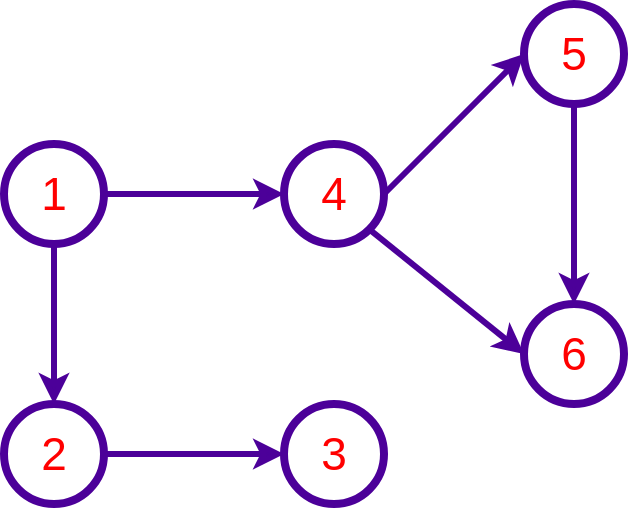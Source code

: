 <mxfile version="16.0.2" type="device" pages="22"><diagram id="E24KhZDyWd663d2NTSz5" name="topo-dfs"><mxGraphModel dx="1422" dy="865" grid="1" gridSize="10" guides="1" tooltips="1" connect="1" arrows="1" fold="1" page="1" pageScale="1" pageWidth="827" pageHeight="1169" math="0" shadow="0"><root><mxCell id="N3FVrw2_lpHR-FA1pYPI-0"/><mxCell id="N3FVrw2_lpHR-FA1pYPI-1" parent="N3FVrw2_lpHR-FA1pYPI-0"/><mxCell id="8Pwv6hxdTlyuE2qdZ4zp-2" style="edgeStyle=none;shape=connector;rounded=0;orthogonalLoop=1;jettySize=auto;html=1;exitX=0.5;exitY=1;exitDx=0;exitDy=0;entryX=0.5;entryY=0;entryDx=0;entryDy=0;labelBackgroundColor=default;fontFamily=Helvetica;fontSize=23;fontColor=#FF0000;endArrow=classic;endFill=1;strokeColor=#4C0099;strokeWidth=3;" parent="N3FVrw2_lpHR-FA1pYPI-1" source="N3FVrw2_lpHR-FA1pYPI-4" target="N3FVrw2_lpHR-FA1pYPI-17" edge="1"><mxGeometry relative="1" as="geometry"/></mxCell><mxCell id="8Pwv6hxdTlyuE2qdZ4zp-10" style="edgeStyle=none;shape=connector;rounded=0;orthogonalLoop=1;jettySize=auto;html=1;exitX=1;exitY=0.5;exitDx=0;exitDy=0;labelBackgroundColor=default;fontFamily=Helvetica;fontSize=23;fontColor=#FF0000;endArrow=classic;endFill=1;strokeColor=#4C0099;strokeWidth=3;" parent="N3FVrw2_lpHR-FA1pYPI-1" source="N3FVrw2_lpHR-FA1pYPI-4" target="N3FVrw2_lpHR-FA1pYPI-8" edge="1"><mxGeometry relative="1" as="geometry"/></mxCell><mxCell id="N3FVrw2_lpHR-FA1pYPI-4" value="1" style="ellipse;whiteSpace=wrap;html=1;aspect=fixed;fontSize=23;fontColor=#FF0000;strokeColor=#4C0099;strokeWidth=4;fillColor=default;" parent="N3FVrw2_lpHR-FA1pYPI-1" vertex="1"><mxGeometry x="70" y="180" width="50" height="50" as="geometry"/></mxCell><mxCell id="8Pwv6hxdTlyuE2qdZ4zp-9" style="edgeStyle=none;shape=connector;rounded=0;orthogonalLoop=1;jettySize=auto;html=1;exitX=1;exitY=0.5;exitDx=0;exitDy=0;entryX=0;entryY=0.5;entryDx=0;entryDy=0;labelBackgroundColor=default;fontFamily=Helvetica;fontSize=23;fontColor=#FF0000;endArrow=classic;endFill=1;strokeColor=#4C0099;strokeWidth=3;" parent="N3FVrw2_lpHR-FA1pYPI-1" source="N3FVrw2_lpHR-FA1pYPI-8" target="N3FVrw2_lpHR-FA1pYPI-20" edge="1"><mxGeometry relative="1" as="geometry"/></mxCell><mxCell id="N3FVrw2_lpHR-FA1pYPI-8" value="4" style="ellipse;whiteSpace=wrap;html=1;aspect=fixed;fontSize=23;fontColor=#FF0000;strokeColor=#4C0099;strokeWidth=4;" parent="N3FVrw2_lpHR-FA1pYPI-1" vertex="1"><mxGeometry x="210" y="180" width="50" height="50" as="geometry"/></mxCell><mxCell id="N3FVrw2_lpHR-FA1pYPI-12" value="6" style="ellipse;whiteSpace=wrap;html=1;aspect=fixed;fontSize=23;fontColor=#FF0000;strokeColor=#4C0099;strokeWidth=4;" parent="N3FVrw2_lpHR-FA1pYPI-1" vertex="1"><mxGeometry x="330" y="260" width="50" height="50" as="geometry"/></mxCell><mxCell id="8Pwv6hxdTlyuE2qdZ4zp-4" style="edgeStyle=none;shape=connector;rounded=0;orthogonalLoop=1;jettySize=auto;html=1;exitX=1;exitY=1;exitDx=0;exitDy=0;entryX=0;entryY=0.5;entryDx=0;entryDy=0;labelBackgroundColor=default;fontFamily=Helvetica;fontSize=23;fontColor=#FF0000;endArrow=classic;endFill=1;strokeColor=#4C0099;strokeWidth=3;" parent="N3FVrw2_lpHR-FA1pYPI-1" source="N3FVrw2_lpHR-FA1pYPI-8" target="N3FVrw2_lpHR-FA1pYPI-12" edge="1"><mxGeometry relative="1" as="geometry"/></mxCell><mxCell id="N3FVrw2_lpHR-FA1pYPI-15" value="3" style="ellipse;whiteSpace=wrap;html=1;aspect=fixed;fontSize=23;fontColor=#FF0000;strokeColor=#4C0099;strokeWidth=4;" parent="N3FVrw2_lpHR-FA1pYPI-1" vertex="1"><mxGeometry x="210" y="310" width="50" height="50" as="geometry"/></mxCell><mxCell id="8Pwv6hxdTlyuE2qdZ4zp-3" style="edgeStyle=none;shape=connector;rounded=0;orthogonalLoop=1;jettySize=auto;html=1;exitX=1;exitY=0.5;exitDx=0;exitDy=0;labelBackgroundColor=default;fontFamily=Helvetica;fontSize=23;fontColor=#FF0000;endArrow=classic;endFill=1;strokeColor=#4C0099;strokeWidth=3;" parent="N3FVrw2_lpHR-FA1pYPI-1" source="N3FVrw2_lpHR-FA1pYPI-17" target="N3FVrw2_lpHR-FA1pYPI-15" edge="1"><mxGeometry relative="1" as="geometry"/></mxCell><mxCell id="N3FVrw2_lpHR-FA1pYPI-17" value="2" style="ellipse;whiteSpace=wrap;html=1;aspect=fixed;fontSize=23;fontColor=#FF0000;strokeColor=#4C0099;strokeWidth=4;" parent="N3FVrw2_lpHR-FA1pYPI-1" vertex="1"><mxGeometry x="70" y="310" width="50" height="50" as="geometry"/></mxCell><mxCell id="ke_rEizZ6sMfvNHGU9Hn-1" style="edgeStyle=orthogonalEdgeStyle;rounded=0;orthogonalLoop=1;jettySize=auto;html=1;exitX=0.5;exitY=1;exitDx=0;exitDy=0;fontSize=23;strokeColor=#4C0099;fontColor=#FF0000;endFill=1;strokeWidth=3;" parent="N3FVrw2_lpHR-FA1pYPI-1" source="N3FVrw2_lpHR-FA1pYPI-20" target="N3FVrw2_lpHR-FA1pYPI-12" edge="1"><mxGeometry relative="1" as="geometry"/></mxCell><mxCell id="N3FVrw2_lpHR-FA1pYPI-20" value="5" style="ellipse;whiteSpace=wrap;html=1;aspect=fixed;fontSize=23;fontColor=#FF0000;strokeColor=#4C0099;strokeWidth=4;" parent="N3FVrw2_lpHR-FA1pYPI-1" vertex="1"><mxGeometry x="330" y="110" width="50" height="50" as="geometry"/></mxCell></root></mxGraphModel></diagram><diagram id="ZzTurOY33s8rrh662xYZ" name="topo-dfs-1"><mxGraphModel dx="1422" dy="865" grid="1" gridSize="10" guides="1" tooltips="1" connect="1" arrows="1" fold="1" page="1" pageScale="1" pageWidth="827" pageHeight="1169" math="0" shadow="0"><root><mxCell id="8J4kx0soM7leSGClo3N8-0"/><mxCell id="8J4kx0soM7leSGClo3N8-1" parent="8J4kx0soM7leSGClo3N8-0"/><mxCell id="-nCt1XCNiqMSH2RNjXL0-26" value="" style="rounded=0;whiteSpace=wrap;html=1;fillColor=#1ba1e2;fontColor=#ffffff;strokeColor=#006EAF;fontSize=20;" parent="8J4kx0soM7leSGClo3N8-1" vertex="1"><mxGeometry x="160" y="400" width="40" height="40" as="geometry"/></mxCell><mxCell id="-nCt1XCNiqMSH2RNjXL0-27" value="" style="rounded=0;whiteSpace=wrap;html=1;fillColor=#1ba1e2;fontColor=#ffffff;strokeColor=#006EAF;fontSize=20;" parent="8J4kx0soM7leSGClo3N8-1" vertex="1"><mxGeometry x="120" y="400" width="40" height="40" as="geometry"/></mxCell><mxCell id="-nCt1XCNiqMSH2RNjXL0-28" value="" style="rounded=0;whiteSpace=wrap;html=1;fillColor=#1ba1e2;fontColor=#ffffff;strokeColor=#006EAF;fontSize=20;" parent="8J4kx0soM7leSGClo3N8-1" vertex="1"><mxGeometry x="80" y="400" width="40" height="40" as="geometry"/></mxCell><mxCell id="iZYvPiI4F5sfRoyjYTj8-0" style="edgeStyle=none;shape=connector;rounded=0;orthogonalLoop=1;jettySize=auto;html=1;exitX=0.5;exitY=1;exitDx=0;exitDy=0;entryX=0.5;entryY=0;entryDx=0;entryDy=0;labelBackgroundColor=default;fontFamily=Helvetica;fontSize=23;fontColor=#FF0000;endArrow=classic;endFill=1;strokeColor=#4C0099;strokeWidth=3;" parent="8J4kx0soM7leSGClo3N8-1" source="iZYvPiI4F5sfRoyjYTj8-2" target="iZYvPiI4F5sfRoyjYTj8-9" edge="1"><mxGeometry relative="1" as="geometry"/></mxCell><mxCell id="iZYvPiI4F5sfRoyjYTj8-1" style="edgeStyle=none;shape=connector;rounded=0;orthogonalLoop=1;jettySize=auto;html=1;exitX=1;exitY=0.5;exitDx=0;exitDy=0;labelBackgroundColor=default;fontFamily=Helvetica;fontSize=23;fontColor=#FF0000;endArrow=classic;endFill=1;strokeColor=#4C0099;strokeWidth=3;" parent="8J4kx0soM7leSGClo3N8-1" source="iZYvPiI4F5sfRoyjYTj8-2" target="iZYvPiI4F5sfRoyjYTj8-4" edge="1"><mxGeometry relative="1" as="geometry"/></mxCell><mxCell id="iZYvPiI4F5sfRoyjYTj8-2" value="1" style="ellipse;whiteSpace=wrap;html=1;aspect=fixed;fontSize=23;fontColor=#ffffff;strokeColor=#A50040;strokeWidth=4;fillColor=#d80073;" parent="8J4kx0soM7leSGClo3N8-1" vertex="1"><mxGeometry x="70" y="180" width="50" height="50" as="geometry"/></mxCell><mxCell id="iZYvPiI4F5sfRoyjYTj8-3" style="edgeStyle=none;shape=connector;rounded=0;orthogonalLoop=1;jettySize=auto;html=1;exitX=1;exitY=0.5;exitDx=0;exitDy=0;entryX=0;entryY=0.5;entryDx=0;entryDy=0;labelBackgroundColor=default;fontFamily=Helvetica;fontSize=23;fontColor=#FF0000;endArrow=classic;endFill=1;strokeColor=#4C0099;strokeWidth=3;" parent="8J4kx0soM7leSGClo3N8-1" source="iZYvPiI4F5sfRoyjYTj8-4" target="iZYvPiI4F5sfRoyjYTj8-11" edge="1"><mxGeometry relative="1" as="geometry"/></mxCell><mxCell id="iZYvPiI4F5sfRoyjYTj8-4" value="4" style="ellipse;whiteSpace=wrap;html=1;aspect=fixed;fontSize=23;fontColor=#FF0000;strokeColor=#4C0099;strokeWidth=4;" parent="8J4kx0soM7leSGClo3N8-1" vertex="1"><mxGeometry x="210" y="180" width="50" height="50" as="geometry"/></mxCell><mxCell id="iZYvPiI4F5sfRoyjYTj8-5" value="6" style="ellipse;whiteSpace=wrap;html=1;aspect=fixed;fontSize=23;fontColor=#FF0000;strokeColor=#4C0099;strokeWidth=4;" parent="8J4kx0soM7leSGClo3N8-1" vertex="1"><mxGeometry x="330" y="260" width="50" height="50" as="geometry"/></mxCell><mxCell id="iZYvPiI4F5sfRoyjYTj8-6" style="edgeStyle=none;shape=connector;rounded=0;orthogonalLoop=1;jettySize=auto;html=1;exitX=1;exitY=1;exitDx=0;exitDy=0;entryX=0;entryY=0.5;entryDx=0;entryDy=0;labelBackgroundColor=default;fontFamily=Helvetica;fontSize=23;fontColor=#FF0000;endArrow=classic;endFill=1;strokeColor=#4C0099;strokeWidth=3;" parent="8J4kx0soM7leSGClo3N8-1" source="iZYvPiI4F5sfRoyjYTj8-4" target="iZYvPiI4F5sfRoyjYTj8-5" edge="1"><mxGeometry relative="1" as="geometry"/></mxCell><mxCell id="iZYvPiI4F5sfRoyjYTj8-7" value="3" style="ellipse;whiteSpace=wrap;html=1;aspect=fixed;fontSize=23;fontColor=#FF0000;strokeColor=#4C0099;strokeWidth=4;" parent="8J4kx0soM7leSGClo3N8-1" vertex="1"><mxGeometry x="210" y="310" width="50" height="50" as="geometry"/></mxCell><mxCell id="iZYvPiI4F5sfRoyjYTj8-8" style="edgeStyle=none;shape=connector;rounded=0;orthogonalLoop=1;jettySize=auto;html=1;exitX=1;exitY=0.5;exitDx=0;exitDy=0;labelBackgroundColor=default;fontFamily=Helvetica;fontSize=23;fontColor=#FF0000;endArrow=classic;endFill=1;strokeColor=#4C0099;strokeWidth=3;" parent="8J4kx0soM7leSGClo3N8-1" source="iZYvPiI4F5sfRoyjYTj8-9" target="iZYvPiI4F5sfRoyjYTj8-7" edge="1"><mxGeometry relative="1" as="geometry"/></mxCell><mxCell id="iZYvPiI4F5sfRoyjYTj8-9" value="2" style="ellipse;whiteSpace=wrap;html=1;aspect=fixed;fontSize=23;fontColor=#FF0000;strokeColor=#4C0099;strokeWidth=4;" parent="8J4kx0soM7leSGClo3N8-1" vertex="1"><mxGeometry x="70" y="310" width="50" height="50" as="geometry"/></mxCell><mxCell id="iZYvPiI4F5sfRoyjYTj8-10" style="edgeStyle=orthogonalEdgeStyle;rounded=0;orthogonalLoop=1;jettySize=auto;html=1;exitX=0.5;exitY=1;exitDx=0;exitDy=0;fontSize=23;strokeColor=#4C0099;fontColor=#FF0000;endFill=1;strokeWidth=3;" parent="8J4kx0soM7leSGClo3N8-1" source="iZYvPiI4F5sfRoyjYTj8-11" target="iZYvPiI4F5sfRoyjYTj8-5" edge="1"><mxGeometry relative="1" as="geometry"/></mxCell><mxCell id="iZYvPiI4F5sfRoyjYTj8-11" value="5" style="ellipse;whiteSpace=wrap;html=1;aspect=fixed;fontSize=23;fontColor=#FF0000;strokeColor=#4C0099;strokeWidth=4;" parent="8J4kx0soM7leSGClo3N8-1" vertex="1"><mxGeometry x="330" y="110" width="50" height="50" as="geometry"/></mxCell><mxCell id="iZYvPiI4F5sfRoyjYTj8-12" value="" style="shape=flexArrow;endArrow=classic;html=1;rounded=0;strokeColor=#A50040;strokeWidth=0;fillColor=#d80073;width=5.747;endSize=7.789;" parent="8J4kx0soM7leSGClo3N8-1" edge="1"><mxGeometry width="50" height="50" relative="1" as="geometry"><mxPoint x="94.5" y="95" as="sourcePoint"/><mxPoint x="94.5" y="175" as="targetPoint"/></mxGeometry></mxCell><mxCell id="iZYvPiI4F5sfRoyjYTj8-13" value="" style="rounded=0;whiteSpace=wrap;html=1;fillColor=#1ba1e2;fontColor=#ffffff;strokeColor=#006EAF;fontSize=20;" parent="8J4kx0soM7leSGClo3N8-1" vertex="1"><mxGeometry x="280" y="400" width="40" height="40" as="geometry"/></mxCell><mxCell id="iZYvPiI4F5sfRoyjYTj8-14" value="" style="rounded=0;whiteSpace=wrap;html=1;fillColor=#1ba1e2;fontColor=#ffffff;strokeColor=#006EAF;fontSize=20;" parent="8J4kx0soM7leSGClo3N8-1" vertex="1"><mxGeometry x="240" y="400" width="40" height="40" as="geometry"/></mxCell><mxCell id="iZYvPiI4F5sfRoyjYTj8-15" value="" style="rounded=0;whiteSpace=wrap;html=1;fillColor=#1ba1e2;fontColor=#ffffff;strokeColor=#006EAF;fontSize=20;" parent="8J4kx0soM7leSGClo3N8-1" vertex="1"><mxGeometry x="200" y="400" width="40" height="40" as="geometry"/></mxCell></root></mxGraphModel></diagram><diagram id="0KKHNvdS6mvTBuznvAaN" name="topo-dfs-2"><mxGraphModel dx="1422" dy="865" grid="1" gridSize="10" guides="1" tooltips="1" connect="1" arrows="1" fold="1" page="1" pageScale="1" pageWidth="827" pageHeight="1169" math="0" shadow="0"><root><mxCell id="997toj-28V1o9qtB9X-E-0"/><mxCell id="997toj-28V1o9qtB9X-E-1" parent="997toj-28V1o9qtB9X-E-0"/><mxCell id="997toj-28V1o9qtB9X-E-2" value="" style="rounded=0;whiteSpace=wrap;html=1;fillColor=#1ba1e2;fontColor=#ffffff;strokeColor=#006EAF;fontSize=20;" parent="997toj-28V1o9qtB9X-E-1" vertex="1"><mxGeometry x="160" y="400" width="40" height="40" as="geometry"/></mxCell><mxCell id="997toj-28V1o9qtB9X-E-3" value="" style="rounded=0;whiteSpace=wrap;html=1;fillColor=#1ba1e2;fontColor=#ffffff;strokeColor=#006EAF;fontSize=20;" parent="997toj-28V1o9qtB9X-E-1" vertex="1"><mxGeometry x="120" y="400" width="40" height="40" as="geometry"/></mxCell><mxCell id="997toj-28V1o9qtB9X-E-4" value="" style="rounded=0;whiteSpace=wrap;html=1;fillColor=#1ba1e2;fontColor=#ffffff;strokeColor=#006EAF;fontSize=20;" parent="997toj-28V1o9qtB9X-E-1" vertex="1"><mxGeometry x="80" y="400" width="40" height="40" as="geometry"/></mxCell><mxCell id="997toj-28V1o9qtB9X-E-5" style="edgeStyle=none;shape=connector;rounded=0;orthogonalLoop=1;jettySize=auto;html=1;exitX=0.5;exitY=1;exitDx=0;exitDy=0;entryX=0.5;entryY=0;entryDx=0;entryDy=0;labelBackgroundColor=default;fontFamily=Helvetica;fontSize=23;fontColor=#FF0000;endArrow=classic;endFill=1;strokeColor=#4C0099;strokeWidth=3;" parent="997toj-28V1o9qtB9X-E-1" source="997toj-28V1o9qtB9X-E-7" target="997toj-28V1o9qtB9X-E-14" edge="1"><mxGeometry relative="1" as="geometry"/></mxCell><mxCell id="997toj-28V1o9qtB9X-E-6" style="edgeStyle=none;shape=connector;rounded=0;orthogonalLoop=1;jettySize=auto;html=1;exitX=1;exitY=0.5;exitDx=0;exitDy=0;labelBackgroundColor=default;fontFamily=Helvetica;fontSize=23;fontColor=#FF0000;endArrow=classic;endFill=1;strokeColor=#4C0099;strokeWidth=3;" parent="997toj-28V1o9qtB9X-E-1" source="997toj-28V1o9qtB9X-E-7" target="997toj-28V1o9qtB9X-E-9" edge="1"><mxGeometry relative="1" as="geometry"/></mxCell><mxCell id="997toj-28V1o9qtB9X-E-7" value="1" style="ellipse;whiteSpace=wrap;html=1;aspect=fixed;fontSize=23;fontColor=#ffffff;strokeColor=#A50040;strokeWidth=4;fillColor=#d80073;" parent="997toj-28V1o9qtB9X-E-1" vertex="1"><mxGeometry x="70" y="180" width="50" height="50" as="geometry"/></mxCell><mxCell id="997toj-28V1o9qtB9X-E-8" style="edgeStyle=none;shape=connector;rounded=0;orthogonalLoop=1;jettySize=auto;html=1;exitX=1;exitY=0.5;exitDx=0;exitDy=0;entryX=0;entryY=0.5;entryDx=0;entryDy=0;labelBackgroundColor=default;fontFamily=Helvetica;fontSize=23;fontColor=#FF0000;endArrow=classic;endFill=1;strokeColor=#4C0099;strokeWidth=3;" parent="997toj-28V1o9qtB9X-E-1" source="997toj-28V1o9qtB9X-E-9" target="997toj-28V1o9qtB9X-E-16" edge="1"><mxGeometry relative="1" as="geometry"/></mxCell><mxCell id="997toj-28V1o9qtB9X-E-9" value="4" style="ellipse;whiteSpace=wrap;html=1;aspect=fixed;fontSize=23;fontColor=#ffffff;strokeColor=#A50040;strokeWidth=4;fillColor=#d80073;" parent="997toj-28V1o9qtB9X-E-1" vertex="1"><mxGeometry x="210" y="180" width="50" height="50" as="geometry"/></mxCell><mxCell id="997toj-28V1o9qtB9X-E-10" value="6" style="ellipse;whiteSpace=wrap;html=1;aspect=fixed;fontSize=23;fontColor=#FF0000;strokeColor=#4C0099;strokeWidth=4;" parent="997toj-28V1o9qtB9X-E-1" vertex="1"><mxGeometry x="330" y="260" width="50" height="50" as="geometry"/></mxCell><mxCell id="997toj-28V1o9qtB9X-E-11" style="edgeStyle=none;shape=connector;rounded=0;orthogonalLoop=1;jettySize=auto;html=1;exitX=1;exitY=1;exitDx=0;exitDy=0;entryX=0;entryY=0.5;entryDx=0;entryDy=0;labelBackgroundColor=default;fontFamily=Helvetica;fontSize=23;fontColor=#FF0000;endArrow=classic;endFill=1;strokeColor=#4C0099;strokeWidth=3;" parent="997toj-28V1o9qtB9X-E-1" source="997toj-28V1o9qtB9X-E-9" target="997toj-28V1o9qtB9X-E-10" edge="1"><mxGeometry relative="1" as="geometry"/></mxCell><mxCell id="997toj-28V1o9qtB9X-E-12" value="3" style="ellipse;whiteSpace=wrap;html=1;aspect=fixed;fontSize=23;fontColor=#FF0000;strokeColor=#4C0099;strokeWidth=4;" parent="997toj-28V1o9qtB9X-E-1" vertex="1"><mxGeometry x="210" y="310" width="50" height="50" as="geometry"/></mxCell><mxCell id="997toj-28V1o9qtB9X-E-13" style="edgeStyle=none;shape=connector;rounded=0;orthogonalLoop=1;jettySize=auto;html=1;exitX=1;exitY=0.5;exitDx=0;exitDy=0;labelBackgroundColor=default;fontFamily=Helvetica;fontSize=23;fontColor=#FF0000;endArrow=classic;endFill=1;strokeColor=#4C0099;strokeWidth=3;" parent="997toj-28V1o9qtB9X-E-1" source="997toj-28V1o9qtB9X-E-14" target="997toj-28V1o9qtB9X-E-12" edge="1"><mxGeometry relative="1" as="geometry"/></mxCell><mxCell id="997toj-28V1o9qtB9X-E-14" value="2" style="ellipse;whiteSpace=wrap;html=1;aspect=fixed;fontSize=23;fontColor=#FF0000;strokeColor=#4C0099;strokeWidth=4;" parent="997toj-28V1o9qtB9X-E-1" vertex="1"><mxGeometry x="70" y="310" width="50" height="50" as="geometry"/></mxCell><mxCell id="997toj-28V1o9qtB9X-E-15" style="edgeStyle=orthogonalEdgeStyle;rounded=0;orthogonalLoop=1;jettySize=auto;html=1;exitX=0.5;exitY=1;exitDx=0;exitDy=0;fontSize=23;strokeColor=#4C0099;fontColor=#FF0000;endFill=1;strokeWidth=3;" parent="997toj-28V1o9qtB9X-E-1" source="997toj-28V1o9qtB9X-E-16" target="997toj-28V1o9qtB9X-E-10" edge="1"><mxGeometry relative="1" as="geometry"/></mxCell><mxCell id="997toj-28V1o9qtB9X-E-16" value="5" style="ellipse;whiteSpace=wrap;html=1;aspect=fixed;fontSize=23;fontColor=#FF0000;strokeColor=#4C0099;strokeWidth=4;" parent="997toj-28V1o9qtB9X-E-1" vertex="1"><mxGeometry x="330" y="110" width="50" height="50" as="geometry"/></mxCell><mxCell id="997toj-28V1o9qtB9X-E-17" value="" style="shape=flexArrow;endArrow=classic;html=1;rounded=0;strokeColor=#A50040;strokeWidth=0;fillColor=#d80073;width=5.747;endSize=7.789;" parent="997toj-28V1o9qtB9X-E-1" edge="1"><mxGeometry width="50" height="50" relative="1" as="geometry"><mxPoint x="234.5" y="95" as="sourcePoint"/><mxPoint x="234.5" y="175" as="targetPoint"/></mxGeometry></mxCell><mxCell id="997toj-28V1o9qtB9X-E-18" value="" style="rounded=0;whiteSpace=wrap;html=1;fillColor=#1ba1e2;fontColor=#ffffff;strokeColor=#006EAF;fontSize=20;" parent="997toj-28V1o9qtB9X-E-1" vertex="1"><mxGeometry x="280" y="400" width="40" height="40" as="geometry"/></mxCell><mxCell id="997toj-28V1o9qtB9X-E-19" value="" style="rounded=0;whiteSpace=wrap;html=1;fillColor=#1ba1e2;fontColor=#ffffff;strokeColor=#006EAF;fontSize=20;" parent="997toj-28V1o9qtB9X-E-1" vertex="1"><mxGeometry x="240" y="400" width="40" height="40" as="geometry"/></mxCell><mxCell id="997toj-28V1o9qtB9X-E-20" value="" style="rounded=0;whiteSpace=wrap;html=1;fillColor=#1ba1e2;fontColor=#ffffff;strokeColor=#006EAF;fontSize=20;" parent="997toj-28V1o9qtB9X-E-1" vertex="1"><mxGeometry x="200" y="400" width="40" height="40" as="geometry"/></mxCell></root></mxGraphModel></diagram><diagram id="ZBHjO_Oi0uUiLzI_gOT2" name="topo-dfs-3"><mxGraphModel dx="1422" dy="865" grid="1" gridSize="10" guides="1" tooltips="1" connect="1" arrows="1" fold="1" page="1" pageScale="1" pageWidth="827" pageHeight="1169" math="0" shadow="0"><root><mxCell id="PJNaBNYlfriYuKfPw4Ad-0"/><mxCell id="PJNaBNYlfriYuKfPw4Ad-1" parent="PJNaBNYlfriYuKfPw4Ad-0"/><mxCell id="PJNaBNYlfriYuKfPw4Ad-2" value="" style="rounded=0;whiteSpace=wrap;html=1;fillColor=#1ba1e2;fontColor=#ffffff;strokeColor=#006EAF;fontSize=20;" parent="PJNaBNYlfriYuKfPw4Ad-1" vertex="1"><mxGeometry x="160" y="400" width="40" height="40" as="geometry"/></mxCell><mxCell id="PJNaBNYlfriYuKfPw4Ad-3" value="" style="rounded=0;whiteSpace=wrap;html=1;fillColor=#1ba1e2;fontColor=#ffffff;strokeColor=#006EAF;fontSize=20;" parent="PJNaBNYlfriYuKfPw4Ad-1" vertex="1"><mxGeometry x="120" y="400" width="40" height="40" as="geometry"/></mxCell><mxCell id="PJNaBNYlfriYuKfPw4Ad-4" value="" style="rounded=0;whiteSpace=wrap;html=1;fillColor=#1ba1e2;fontColor=#ffffff;strokeColor=#006EAF;fontSize=20;" parent="PJNaBNYlfriYuKfPw4Ad-1" vertex="1"><mxGeometry x="80" y="400" width="40" height="40" as="geometry"/></mxCell><mxCell id="PJNaBNYlfriYuKfPw4Ad-5" style="edgeStyle=none;shape=connector;rounded=0;orthogonalLoop=1;jettySize=auto;html=1;exitX=0.5;exitY=1;exitDx=0;exitDy=0;entryX=0.5;entryY=0;entryDx=0;entryDy=0;labelBackgroundColor=default;fontFamily=Helvetica;fontSize=23;fontColor=#FF0000;endArrow=classic;endFill=1;strokeColor=#4C0099;strokeWidth=3;" parent="PJNaBNYlfriYuKfPw4Ad-1" source="PJNaBNYlfriYuKfPw4Ad-7" target="PJNaBNYlfriYuKfPw4Ad-14" edge="1"><mxGeometry relative="1" as="geometry"/></mxCell><mxCell id="PJNaBNYlfriYuKfPw4Ad-6" style="edgeStyle=none;shape=connector;rounded=0;orthogonalLoop=1;jettySize=auto;html=1;exitX=1;exitY=0.5;exitDx=0;exitDy=0;labelBackgroundColor=default;fontFamily=Helvetica;fontSize=23;fontColor=#FF0000;endArrow=classic;endFill=1;strokeColor=#4C0099;strokeWidth=3;" parent="PJNaBNYlfriYuKfPw4Ad-1" source="PJNaBNYlfriYuKfPw4Ad-7" target="PJNaBNYlfriYuKfPw4Ad-9" edge="1"><mxGeometry relative="1" as="geometry"/></mxCell><mxCell id="PJNaBNYlfriYuKfPw4Ad-7" value="1" style="ellipse;whiteSpace=wrap;html=1;aspect=fixed;fontSize=23;fontColor=#ffffff;strokeColor=#A50040;strokeWidth=4;fillColor=#d80073;" parent="PJNaBNYlfriYuKfPw4Ad-1" vertex="1"><mxGeometry x="70" y="180" width="50" height="50" as="geometry"/></mxCell><mxCell id="PJNaBNYlfriYuKfPw4Ad-8" style="edgeStyle=none;shape=connector;rounded=0;orthogonalLoop=1;jettySize=auto;html=1;exitX=1;exitY=0.5;exitDx=0;exitDy=0;entryX=0;entryY=0.5;entryDx=0;entryDy=0;labelBackgroundColor=default;fontFamily=Helvetica;fontSize=23;fontColor=#FF0000;endArrow=classic;endFill=1;strokeColor=#4C0099;strokeWidth=3;" parent="PJNaBNYlfriYuKfPw4Ad-1" source="PJNaBNYlfriYuKfPw4Ad-9" target="PJNaBNYlfriYuKfPw4Ad-16" edge="1"><mxGeometry relative="1" as="geometry"/></mxCell><mxCell id="PJNaBNYlfriYuKfPw4Ad-9" value="4" style="ellipse;whiteSpace=wrap;html=1;aspect=fixed;fontSize=23;fontColor=#ffffff;strokeColor=#A50040;strokeWidth=4;fillColor=#d80073;" parent="PJNaBNYlfriYuKfPw4Ad-1" vertex="1"><mxGeometry x="210" y="180" width="50" height="50" as="geometry"/></mxCell><mxCell id="PJNaBNYlfriYuKfPw4Ad-10" value="6" style="ellipse;whiteSpace=wrap;html=1;aspect=fixed;fontSize=23;fontColor=#FF0000;strokeColor=#4C0099;strokeWidth=4;" parent="PJNaBNYlfriYuKfPw4Ad-1" vertex="1"><mxGeometry x="330" y="260" width="50" height="50" as="geometry"/></mxCell><mxCell id="PJNaBNYlfriYuKfPw4Ad-11" style="edgeStyle=none;shape=connector;rounded=0;orthogonalLoop=1;jettySize=auto;html=1;exitX=1;exitY=1;exitDx=0;exitDy=0;entryX=0;entryY=0.5;entryDx=0;entryDy=0;labelBackgroundColor=default;fontFamily=Helvetica;fontSize=23;fontColor=#FF0000;endArrow=classic;endFill=1;strokeColor=#4C0099;strokeWidth=3;" parent="PJNaBNYlfriYuKfPw4Ad-1" source="PJNaBNYlfriYuKfPw4Ad-9" target="PJNaBNYlfriYuKfPw4Ad-10" edge="1"><mxGeometry relative="1" as="geometry"/></mxCell><mxCell id="PJNaBNYlfriYuKfPw4Ad-12" value="3" style="ellipse;whiteSpace=wrap;html=1;aspect=fixed;fontSize=23;fontColor=#FF0000;strokeColor=#4C0099;strokeWidth=4;" parent="PJNaBNYlfriYuKfPw4Ad-1" vertex="1"><mxGeometry x="210" y="310" width="50" height="50" as="geometry"/></mxCell><mxCell id="PJNaBNYlfriYuKfPw4Ad-13" style="edgeStyle=none;shape=connector;rounded=0;orthogonalLoop=1;jettySize=auto;html=1;exitX=1;exitY=0.5;exitDx=0;exitDy=0;labelBackgroundColor=default;fontFamily=Helvetica;fontSize=23;fontColor=#FF0000;endArrow=classic;endFill=1;strokeColor=#4C0099;strokeWidth=3;" parent="PJNaBNYlfriYuKfPw4Ad-1" source="PJNaBNYlfriYuKfPw4Ad-14" target="PJNaBNYlfriYuKfPw4Ad-12" edge="1"><mxGeometry relative="1" as="geometry"/></mxCell><mxCell id="PJNaBNYlfriYuKfPw4Ad-14" value="2" style="ellipse;whiteSpace=wrap;html=1;aspect=fixed;fontSize=23;fontColor=#FF0000;strokeColor=#4C0099;strokeWidth=4;" parent="PJNaBNYlfriYuKfPw4Ad-1" vertex="1"><mxGeometry x="70" y="310" width="50" height="50" as="geometry"/></mxCell><mxCell id="PJNaBNYlfriYuKfPw4Ad-15" style="edgeStyle=orthogonalEdgeStyle;rounded=0;orthogonalLoop=1;jettySize=auto;html=1;exitX=0.5;exitY=1;exitDx=0;exitDy=0;fontSize=23;strokeColor=#4C0099;fontColor=#FF0000;endFill=1;strokeWidth=3;" parent="PJNaBNYlfriYuKfPw4Ad-1" source="PJNaBNYlfriYuKfPw4Ad-16" target="PJNaBNYlfriYuKfPw4Ad-10" edge="1"><mxGeometry relative="1" as="geometry"/></mxCell><mxCell id="PJNaBNYlfriYuKfPw4Ad-16" value="5" style="ellipse;whiteSpace=wrap;html=1;aspect=fixed;fontSize=23;fontColor=#ffffff;strokeColor=#A50040;strokeWidth=4;fillColor=#d80073;" parent="PJNaBNYlfriYuKfPw4Ad-1" vertex="1"><mxGeometry x="330" y="110" width="50" height="50" as="geometry"/></mxCell><mxCell id="PJNaBNYlfriYuKfPw4Ad-17" value="" style="shape=flexArrow;endArrow=classic;html=1;rounded=0;strokeColor=#A50040;strokeWidth=0;fillColor=#d80073;width=5.747;endSize=7.789;entryX=0;entryY=0.2;entryDx=0;entryDy=0;entryPerimeter=0;" parent="PJNaBNYlfriYuKfPw4Ad-1" target="PJNaBNYlfriYuKfPw4Ad-16" edge="1"><mxGeometry width="50" height="50" relative="1" as="geometry"><mxPoint x="234.5" y="95" as="sourcePoint"/><mxPoint x="234.5" y="175" as="targetPoint"/></mxGeometry></mxCell><mxCell id="PJNaBNYlfriYuKfPw4Ad-18" value="" style="rounded=0;whiteSpace=wrap;html=1;fillColor=#1ba1e2;fontColor=#ffffff;strokeColor=#006EAF;fontSize=20;" parent="PJNaBNYlfriYuKfPw4Ad-1" vertex="1"><mxGeometry x="280" y="400" width="40" height="40" as="geometry"/></mxCell><mxCell id="PJNaBNYlfriYuKfPw4Ad-19" value="" style="rounded=0;whiteSpace=wrap;html=1;fillColor=#1ba1e2;fontColor=#ffffff;strokeColor=#006EAF;fontSize=20;" parent="PJNaBNYlfriYuKfPw4Ad-1" vertex="1"><mxGeometry x="240" y="400" width="40" height="40" as="geometry"/></mxCell><mxCell id="PJNaBNYlfriYuKfPw4Ad-20" value="" style="rounded=0;whiteSpace=wrap;html=1;fillColor=#1ba1e2;fontColor=#ffffff;strokeColor=#006EAF;fontSize=20;" parent="PJNaBNYlfriYuKfPw4Ad-1" vertex="1"><mxGeometry x="200" y="400" width="40" height="40" as="geometry"/></mxCell></root></mxGraphModel></diagram><diagram id="2wlpXjFLPfSI8kfBu-MG" name="topo-dfs-4"><mxGraphModel dx="1422" dy="865" grid="1" gridSize="10" guides="1" tooltips="1" connect="1" arrows="1" fold="1" page="1" pageScale="1" pageWidth="827" pageHeight="1169" math="0" shadow="0"><root><mxCell id="wpNS80WiBS_UgfPYTH_Z-0"/><mxCell id="wpNS80WiBS_UgfPYTH_Z-1" parent="wpNS80WiBS_UgfPYTH_Z-0"/><mxCell id="wpNS80WiBS_UgfPYTH_Z-2" value="" style="rounded=0;whiteSpace=wrap;html=1;fillColor=#1ba1e2;fontColor=#ffffff;strokeColor=#006EAF;fontSize=20;" parent="wpNS80WiBS_UgfPYTH_Z-1" vertex="1"><mxGeometry x="160" y="400" width="40" height="40" as="geometry"/></mxCell><mxCell id="wpNS80WiBS_UgfPYTH_Z-3" value="" style="rounded=0;whiteSpace=wrap;html=1;fillColor=#1ba1e2;fontColor=#ffffff;strokeColor=#006EAF;fontSize=20;" parent="wpNS80WiBS_UgfPYTH_Z-1" vertex="1"><mxGeometry x="120" y="400" width="40" height="40" as="geometry"/></mxCell><mxCell id="wpNS80WiBS_UgfPYTH_Z-4" value="" style="rounded=0;whiteSpace=wrap;html=1;fillColor=#1ba1e2;fontColor=#ffffff;strokeColor=#006EAF;fontSize=20;" parent="wpNS80WiBS_UgfPYTH_Z-1" vertex="1"><mxGeometry x="80" y="400" width="40" height="40" as="geometry"/></mxCell><mxCell id="wpNS80WiBS_UgfPYTH_Z-5" style="edgeStyle=none;shape=connector;rounded=0;orthogonalLoop=1;jettySize=auto;html=1;exitX=0.5;exitY=1;exitDx=0;exitDy=0;entryX=0.5;entryY=0;entryDx=0;entryDy=0;labelBackgroundColor=default;fontFamily=Helvetica;fontSize=23;fontColor=#FF0000;endArrow=classic;endFill=1;strokeColor=#4C0099;strokeWidth=3;" parent="wpNS80WiBS_UgfPYTH_Z-1" source="wpNS80WiBS_UgfPYTH_Z-7" target="wpNS80WiBS_UgfPYTH_Z-14" edge="1"><mxGeometry relative="1" as="geometry"/></mxCell><mxCell id="wpNS80WiBS_UgfPYTH_Z-6" style="edgeStyle=none;shape=connector;rounded=0;orthogonalLoop=1;jettySize=auto;html=1;exitX=1;exitY=0.5;exitDx=0;exitDy=0;labelBackgroundColor=default;fontFamily=Helvetica;fontSize=23;fontColor=#FF0000;endArrow=classic;endFill=1;strokeColor=#4C0099;strokeWidth=3;" parent="wpNS80WiBS_UgfPYTH_Z-1" source="wpNS80WiBS_UgfPYTH_Z-7" target="wpNS80WiBS_UgfPYTH_Z-9" edge="1"><mxGeometry relative="1" as="geometry"/></mxCell><mxCell id="wpNS80WiBS_UgfPYTH_Z-7" value="1" style="ellipse;whiteSpace=wrap;html=1;aspect=fixed;fontSize=23;fontColor=#ffffff;strokeColor=#A50040;strokeWidth=4;fillColor=#d80073;" parent="wpNS80WiBS_UgfPYTH_Z-1" vertex="1"><mxGeometry x="70" y="180" width="50" height="50" as="geometry"/></mxCell><mxCell id="wpNS80WiBS_UgfPYTH_Z-8" style="edgeStyle=none;shape=connector;rounded=0;orthogonalLoop=1;jettySize=auto;html=1;exitX=1;exitY=0.5;exitDx=0;exitDy=0;entryX=0;entryY=0.5;entryDx=0;entryDy=0;labelBackgroundColor=default;fontFamily=Helvetica;fontSize=23;fontColor=#FF0000;endArrow=classic;endFill=1;strokeColor=#4C0099;strokeWidth=3;" parent="wpNS80WiBS_UgfPYTH_Z-1" source="wpNS80WiBS_UgfPYTH_Z-9" target="wpNS80WiBS_UgfPYTH_Z-16" edge="1"><mxGeometry relative="1" as="geometry"/></mxCell><mxCell id="wpNS80WiBS_UgfPYTH_Z-9" value="4" style="ellipse;whiteSpace=wrap;html=1;aspect=fixed;fontSize=23;fontColor=#ffffff;strokeColor=#A50040;strokeWidth=4;fillColor=#d80073;" parent="wpNS80WiBS_UgfPYTH_Z-1" vertex="1"><mxGeometry x="210" y="180" width="50" height="50" as="geometry"/></mxCell><mxCell id="wpNS80WiBS_UgfPYTH_Z-10" value="6" style="ellipse;whiteSpace=wrap;html=1;aspect=fixed;fontSize=23;fontColor=#ffffff;strokeColor=#006EAF;strokeWidth=4;fillColor=#1ba1e2;" parent="wpNS80WiBS_UgfPYTH_Z-1" vertex="1"><mxGeometry x="330" y="260" width="50" height="50" as="geometry"/></mxCell><mxCell id="wpNS80WiBS_UgfPYTH_Z-11" style="edgeStyle=none;shape=connector;rounded=0;orthogonalLoop=1;jettySize=auto;html=1;exitX=1;exitY=1;exitDx=0;exitDy=0;entryX=0;entryY=0.5;entryDx=0;entryDy=0;labelBackgroundColor=default;fontFamily=Helvetica;fontSize=23;fontColor=#FF0000;endArrow=classic;endFill=1;strokeColor=#4C0099;strokeWidth=3;" parent="wpNS80WiBS_UgfPYTH_Z-1" source="wpNS80WiBS_UgfPYTH_Z-9" target="wpNS80WiBS_UgfPYTH_Z-10" edge="1"><mxGeometry relative="1" as="geometry"/></mxCell><mxCell id="wpNS80WiBS_UgfPYTH_Z-12" value="3" style="ellipse;whiteSpace=wrap;html=1;aspect=fixed;fontSize=23;fontColor=#FF0000;strokeColor=#4C0099;strokeWidth=4;" parent="wpNS80WiBS_UgfPYTH_Z-1" vertex="1"><mxGeometry x="210" y="310" width="50" height="50" as="geometry"/></mxCell><mxCell id="wpNS80WiBS_UgfPYTH_Z-13" style="edgeStyle=none;shape=connector;rounded=0;orthogonalLoop=1;jettySize=auto;html=1;exitX=1;exitY=0.5;exitDx=0;exitDy=0;labelBackgroundColor=default;fontFamily=Helvetica;fontSize=23;fontColor=#FF0000;endArrow=classic;endFill=1;strokeColor=#4C0099;strokeWidth=3;" parent="wpNS80WiBS_UgfPYTH_Z-1" source="wpNS80WiBS_UgfPYTH_Z-14" target="wpNS80WiBS_UgfPYTH_Z-12" edge="1"><mxGeometry relative="1" as="geometry"/></mxCell><mxCell id="wpNS80WiBS_UgfPYTH_Z-14" value="2" style="ellipse;whiteSpace=wrap;html=1;aspect=fixed;fontSize=23;fontColor=#FF0000;strokeColor=#4C0099;strokeWidth=4;" parent="wpNS80WiBS_UgfPYTH_Z-1" vertex="1"><mxGeometry x="70" y="310" width="50" height="50" as="geometry"/></mxCell><mxCell id="wpNS80WiBS_UgfPYTH_Z-15" style="edgeStyle=orthogonalEdgeStyle;rounded=0;orthogonalLoop=1;jettySize=auto;html=1;exitX=0.5;exitY=1;exitDx=0;exitDy=0;fontSize=23;strokeColor=#4C0099;fontColor=#FF0000;endFill=1;strokeWidth=3;" parent="wpNS80WiBS_UgfPYTH_Z-1" source="wpNS80WiBS_UgfPYTH_Z-16" target="wpNS80WiBS_UgfPYTH_Z-10" edge="1"><mxGeometry relative="1" as="geometry"/></mxCell><mxCell id="wpNS80WiBS_UgfPYTH_Z-16" value="5" style="ellipse;whiteSpace=wrap;html=1;aspect=fixed;fontSize=23;fontColor=#ffffff;strokeColor=#A50040;strokeWidth=4;fillColor=#d80073;" parent="wpNS80WiBS_UgfPYTH_Z-1" vertex="1"><mxGeometry x="330" y="110" width="50" height="50" as="geometry"/></mxCell><mxCell id="wpNS80WiBS_UgfPYTH_Z-17" value="" style="shape=flexArrow;endArrow=classic;html=1;rounded=0;strokeColor=#A50040;strokeWidth=0;fillColor=#d80073;width=5.747;endSize=7.789;" parent="wpNS80WiBS_UgfPYTH_Z-1" edge="1"><mxGeometry width="50" height="50" relative="1" as="geometry"><mxPoint x="380" y="390" as="sourcePoint"/><mxPoint x="370" y="320" as="targetPoint"/></mxGeometry></mxCell><mxCell id="wpNS80WiBS_UgfPYTH_Z-18" value="6" style="rounded=0;whiteSpace=wrap;html=1;fillColor=#1ba1e2;fontColor=#ffffff;strokeColor=#006EAF;fontSize=20;" parent="wpNS80WiBS_UgfPYTH_Z-1" vertex="1"><mxGeometry x="280" y="400" width="40" height="40" as="geometry"/></mxCell><mxCell id="wpNS80WiBS_UgfPYTH_Z-19" value="" style="rounded=0;whiteSpace=wrap;html=1;fillColor=#1ba1e2;fontColor=#ffffff;strokeColor=#006EAF;fontSize=20;" parent="wpNS80WiBS_UgfPYTH_Z-1" vertex="1"><mxGeometry x="240" y="400" width="40" height="40" as="geometry"/></mxCell><mxCell id="wpNS80WiBS_UgfPYTH_Z-20" value="" style="rounded=0;whiteSpace=wrap;html=1;fillColor=#1ba1e2;fontColor=#ffffff;strokeColor=#006EAF;fontSize=20;" parent="wpNS80WiBS_UgfPYTH_Z-1" vertex="1"><mxGeometry x="200" y="400" width="40" height="40" as="geometry"/></mxCell></root></mxGraphModel></diagram><diagram id="TIdQg-ncMgOD_rO20R51" name="topo-dfs-5"><mxGraphModel dx="1422" dy="865" grid="1" gridSize="10" guides="1" tooltips="1" connect="1" arrows="1" fold="1" page="1" pageScale="1" pageWidth="827" pageHeight="1169" math="0" shadow="0"><root><mxCell id="JCtaVty-LspWQ2HZaRB7-0"/><mxCell id="JCtaVty-LspWQ2HZaRB7-1" parent="JCtaVty-LspWQ2HZaRB7-0"/><mxCell id="JCtaVty-LspWQ2HZaRB7-2" value="" style="rounded=0;whiteSpace=wrap;html=1;fillColor=#1ba1e2;fontColor=#ffffff;strokeColor=#006EAF;fontSize=20;" vertex="1" parent="JCtaVty-LspWQ2HZaRB7-1"><mxGeometry x="160" y="400" width="40" height="40" as="geometry"/></mxCell><mxCell id="JCtaVty-LspWQ2HZaRB7-3" value="" style="rounded=0;whiteSpace=wrap;html=1;fillColor=#1ba1e2;fontColor=#ffffff;strokeColor=#006EAF;fontSize=20;" vertex="1" parent="JCtaVty-LspWQ2HZaRB7-1"><mxGeometry x="120" y="400" width="40" height="40" as="geometry"/></mxCell><mxCell id="JCtaVty-LspWQ2HZaRB7-4" value="" style="rounded=0;whiteSpace=wrap;html=1;fillColor=#1ba1e2;fontColor=#ffffff;strokeColor=#006EAF;fontSize=20;" vertex="1" parent="JCtaVty-LspWQ2HZaRB7-1"><mxGeometry x="80" y="400" width="40" height="40" as="geometry"/></mxCell><mxCell id="JCtaVty-LspWQ2HZaRB7-5" style="edgeStyle=none;shape=connector;rounded=0;orthogonalLoop=1;jettySize=auto;html=1;exitX=0.5;exitY=1;exitDx=0;exitDy=0;entryX=0.5;entryY=0;entryDx=0;entryDy=0;labelBackgroundColor=default;fontFamily=Helvetica;fontSize=23;fontColor=#FF0000;endArrow=classic;endFill=1;strokeColor=#4C0099;strokeWidth=3;" edge="1" parent="JCtaVty-LspWQ2HZaRB7-1" source="JCtaVty-LspWQ2HZaRB7-7" target="JCtaVty-LspWQ2HZaRB7-14"><mxGeometry relative="1" as="geometry"/></mxCell><mxCell id="JCtaVty-LspWQ2HZaRB7-6" style="edgeStyle=none;shape=connector;rounded=0;orthogonalLoop=1;jettySize=auto;html=1;exitX=1;exitY=0.5;exitDx=0;exitDy=0;labelBackgroundColor=default;fontFamily=Helvetica;fontSize=23;fontColor=#FF0000;endArrow=classic;endFill=1;strokeColor=#4C0099;strokeWidth=3;" edge="1" parent="JCtaVty-LspWQ2HZaRB7-1" source="JCtaVty-LspWQ2HZaRB7-7" target="JCtaVty-LspWQ2HZaRB7-9"><mxGeometry relative="1" as="geometry"/></mxCell><mxCell id="JCtaVty-LspWQ2HZaRB7-7" value="1" style="ellipse;whiteSpace=wrap;html=1;aspect=fixed;fontSize=23;fontColor=#ffffff;strokeColor=#A50040;strokeWidth=4;fillColor=#d80073;" vertex="1" parent="JCtaVty-LspWQ2HZaRB7-1"><mxGeometry x="70" y="180" width="50" height="50" as="geometry"/></mxCell><mxCell id="JCtaVty-LspWQ2HZaRB7-8" style="edgeStyle=none;shape=connector;rounded=0;orthogonalLoop=1;jettySize=auto;html=1;exitX=1;exitY=0.5;exitDx=0;exitDy=0;entryX=0;entryY=0.5;entryDx=0;entryDy=0;labelBackgroundColor=default;fontFamily=Helvetica;fontSize=23;fontColor=#FF0000;endArrow=classic;endFill=1;strokeColor=#4C0099;strokeWidth=3;" edge="1" parent="JCtaVty-LspWQ2HZaRB7-1" source="JCtaVty-LspWQ2HZaRB7-9" target="JCtaVty-LspWQ2HZaRB7-16"><mxGeometry relative="1" as="geometry"/></mxCell><mxCell id="JCtaVty-LspWQ2HZaRB7-9" value="4" style="ellipse;whiteSpace=wrap;html=1;aspect=fixed;fontSize=23;fontColor=#ffffff;strokeColor=#A50040;strokeWidth=4;fillColor=#d80073;" vertex="1" parent="JCtaVty-LspWQ2HZaRB7-1"><mxGeometry x="210" y="180" width="50" height="50" as="geometry"/></mxCell><mxCell id="JCtaVty-LspWQ2HZaRB7-10" value="6" style="ellipse;whiteSpace=wrap;html=1;aspect=fixed;fontSize=23;fontColor=#ffffff;strokeColor=#006EAF;strokeWidth=4;fillColor=#1ba1e2;" vertex="1" parent="JCtaVty-LspWQ2HZaRB7-1"><mxGeometry x="330" y="260" width="50" height="50" as="geometry"/></mxCell><mxCell id="JCtaVty-LspWQ2HZaRB7-11" style="edgeStyle=none;shape=connector;rounded=0;orthogonalLoop=1;jettySize=auto;html=1;exitX=1;exitY=1;exitDx=0;exitDy=0;entryX=0;entryY=0.5;entryDx=0;entryDy=0;labelBackgroundColor=default;fontFamily=Helvetica;fontSize=23;fontColor=#FF0000;endArrow=classic;endFill=1;strokeColor=#4C0099;strokeWidth=3;" edge="1" parent="JCtaVty-LspWQ2HZaRB7-1" source="JCtaVty-LspWQ2HZaRB7-9" target="JCtaVty-LspWQ2HZaRB7-10"><mxGeometry relative="1" as="geometry"/></mxCell><mxCell id="JCtaVty-LspWQ2HZaRB7-12" value="3" style="ellipse;whiteSpace=wrap;html=1;aspect=fixed;fontSize=23;fontColor=#FF0000;strokeColor=#4C0099;strokeWidth=4;" vertex="1" parent="JCtaVty-LspWQ2HZaRB7-1"><mxGeometry x="210" y="310" width="50" height="50" as="geometry"/></mxCell><mxCell id="JCtaVty-LspWQ2HZaRB7-13" style="edgeStyle=none;shape=connector;rounded=0;orthogonalLoop=1;jettySize=auto;html=1;exitX=1;exitY=0.5;exitDx=0;exitDy=0;labelBackgroundColor=default;fontFamily=Helvetica;fontSize=23;fontColor=#FF0000;endArrow=classic;endFill=1;strokeColor=#4C0099;strokeWidth=3;" edge="1" parent="JCtaVty-LspWQ2HZaRB7-1" source="JCtaVty-LspWQ2HZaRB7-14" target="JCtaVty-LspWQ2HZaRB7-12"><mxGeometry relative="1" as="geometry"/></mxCell><mxCell id="JCtaVty-LspWQ2HZaRB7-14" value="2" style="ellipse;whiteSpace=wrap;html=1;aspect=fixed;fontSize=23;fontColor=#FF0000;strokeColor=#4C0099;strokeWidth=4;" vertex="1" parent="JCtaVty-LspWQ2HZaRB7-1"><mxGeometry x="70" y="310" width="50" height="50" as="geometry"/></mxCell><mxCell id="JCtaVty-LspWQ2HZaRB7-15" style="edgeStyle=orthogonalEdgeStyle;rounded=0;orthogonalLoop=1;jettySize=auto;html=1;exitX=0.5;exitY=1;exitDx=0;exitDy=0;fontSize=23;strokeColor=#4C0099;fontColor=#FF0000;endFill=1;strokeWidth=3;" edge="1" parent="JCtaVty-LspWQ2HZaRB7-1" source="JCtaVty-LspWQ2HZaRB7-16" target="JCtaVty-LspWQ2HZaRB7-10"><mxGeometry relative="1" as="geometry"/></mxCell><mxCell id="JCtaVty-LspWQ2HZaRB7-16" value="5" style="ellipse;whiteSpace=wrap;html=1;aspect=fixed;fontSize=23;fontColor=#ffffff;strokeColor=#006EAF;strokeWidth=4;fillColor=#1ba1e2;" vertex="1" parent="JCtaVty-LspWQ2HZaRB7-1"><mxGeometry x="330" y="110" width="50" height="50" as="geometry"/></mxCell><mxCell id="JCtaVty-LspWQ2HZaRB7-17" value="" style="shape=flexArrow;endArrow=classic;html=1;rounded=0;strokeColor=#A50040;strokeWidth=0;fillColor=#d80073;width=5.747;endSize=7.789;" edge="1" parent="JCtaVty-LspWQ2HZaRB7-1"><mxGeometry width="50" height="50" relative="1" as="geometry"><mxPoint x="440" y="200" as="sourcePoint"/><mxPoint x="380" y="160" as="targetPoint"/></mxGeometry></mxCell><mxCell id="JCtaVty-LspWQ2HZaRB7-18" value="6" style="rounded=0;whiteSpace=wrap;html=1;fillColor=#1ba1e2;fontColor=#ffffff;strokeColor=#006EAF;fontSize=20;" vertex="1" parent="JCtaVty-LspWQ2HZaRB7-1"><mxGeometry x="280" y="400" width="40" height="40" as="geometry"/></mxCell><mxCell id="JCtaVty-LspWQ2HZaRB7-19" value="5" style="rounded=0;whiteSpace=wrap;html=1;fillColor=#1ba1e2;fontColor=#ffffff;strokeColor=#006EAF;fontSize=20;" vertex="1" parent="JCtaVty-LspWQ2HZaRB7-1"><mxGeometry x="240" y="400" width="40" height="40" as="geometry"/></mxCell><mxCell id="JCtaVty-LspWQ2HZaRB7-20" value="" style="rounded=0;whiteSpace=wrap;html=1;fillColor=#1ba1e2;fontColor=#ffffff;strokeColor=#006EAF;fontSize=20;" vertex="1" parent="JCtaVty-LspWQ2HZaRB7-1"><mxGeometry x="200" y="400" width="40" height="40" as="geometry"/></mxCell></root></mxGraphModel></diagram><diagram id="8JTr9qEHmcNNBAjATn6C" name="topo-dfs-6"><mxGraphModel dx="1422" dy="865" grid="1" gridSize="10" guides="1" tooltips="1" connect="1" arrows="1" fold="1" page="1" pageScale="1" pageWidth="827" pageHeight="1169" math="0" shadow="0"><root><mxCell id="tFVrHVdI9BjUHW0HeGuh-0"/><mxCell id="tFVrHVdI9BjUHW0HeGuh-1" parent="tFVrHVdI9BjUHW0HeGuh-0"/><mxCell id="tFVrHVdI9BjUHW0HeGuh-2" value="" style="rounded=0;whiteSpace=wrap;html=1;fillColor=#1ba1e2;fontColor=#ffffff;strokeColor=#006EAF;fontSize=20;" vertex="1" parent="tFVrHVdI9BjUHW0HeGuh-1"><mxGeometry x="160" y="400" width="40" height="40" as="geometry"/></mxCell><mxCell id="tFVrHVdI9BjUHW0HeGuh-3" value="" style="rounded=0;whiteSpace=wrap;html=1;fillColor=#1ba1e2;fontColor=#ffffff;strokeColor=#006EAF;fontSize=20;" vertex="1" parent="tFVrHVdI9BjUHW0HeGuh-1"><mxGeometry x="120" y="400" width="40" height="40" as="geometry"/></mxCell><mxCell id="tFVrHVdI9BjUHW0HeGuh-4" value="" style="rounded=0;whiteSpace=wrap;html=1;fillColor=#1ba1e2;fontColor=#ffffff;strokeColor=#006EAF;fontSize=20;" vertex="1" parent="tFVrHVdI9BjUHW0HeGuh-1"><mxGeometry x="80" y="400" width="40" height="40" as="geometry"/></mxCell><mxCell id="tFVrHVdI9BjUHW0HeGuh-5" style="edgeStyle=none;shape=connector;rounded=0;orthogonalLoop=1;jettySize=auto;html=1;exitX=0.5;exitY=1;exitDx=0;exitDy=0;entryX=0.5;entryY=0;entryDx=0;entryDy=0;labelBackgroundColor=default;fontFamily=Helvetica;fontSize=23;fontColor=#FF0000;endArrow=classic;endFill=1;strokeColor=#4C0099;strokeWidth=3;" edge="1" parent="tFVrHVdI9BjUHW0HeGuh-1" source="tFVrHVdI9BjUHW0HeGuh-7" target="tFVrHVdI9BjUHW0HeGuh-14"><mxGeometry relative="1" as="geometry"/></mxCell><mxCell id="tFVrHVdI9BjUHW0HeGuh-6" style="edgeStyle=none;shape=connector;rounded=0;orthogonalLoop=1;jettySize=auto;html=1;exitX=1;exitY=0.5;exitDx=0;exitDy=0;labelBackgroundColor=default;fontFamily=Helvetica;fontSize=23;fontColor=#FF0000;endArrow=classic;endFill=1;strokeColor=#4C0099;strokeWidth=3;" edge="1" parent="tFVrHVdI9BjUHW0HeGuh-1" source="tFVrHVdI9BjUHW0HeGuh-7" target="tFVrHVdI9BjUHW0HeGuh-9"><mxGeometry relative="1" as="geometry"/></mxCell><mxCell id="tFVrHVdI9BjUHW0HeGuh-7" value="1" style="ellipse;whiteSpace=wrap;html=1;aspect=fixed;fontSize=23;fontColor=#ffffff;strokeColor=#A50040;strokeWidth=4;fillColor=#d80073;" vertex="1" parent="tFVrHVdI9BjUHW0HeGuh-1"><mxGeometry x="70" y="180" width="50" height="50" as="geometry"/></mxCell><mxCell id="tFVrHVdI9BjUHW0HeGuh-8" style="edgeStyle=none;shape=connector;rounded=0;orthogonalLoop=1;jettySize=auto;html=1;exitX=1;exitY=0.5;exitDx=0;exitDy=0;entryX=0;entryY=0.5;entryDx=0;entryDy=0;labelBackgroundColor=default;fontFamily=Helvetica;fontSize=23;fontColor=#FF0000;endArrow=classic;endFill=1;strokeColor=#4C0099;strokeWidth=3;" edge="1" parent="tFVrHVdI9BjUHW0HeGuh-1" source="tFVrHVdI9BjUHW0HeGuh-9" target="tFVrHVdI9BjUHW0HeGuh-16"><mxGeometry relative="1" as="geometry"/></mxCell><mxCell id="tFVrHVdI9BjUHW0HeGuh-9" value="4" style="ellipse;whiteSpace=wrap;html=1;aspect=fixed;fontSize=23;fontColor=#ffffff;strokeColor=#006EAF;strokeWidth=4;fillColor=#1ba1e2;" vertex="1" parent="tFVrHVdI9BjUHW0HeGuh-1"><mxGeometry x="210" y="180" width="50" height="50" as="geometry"/></mxCell><mxCell id="tFVrHVdI9BjUHW0HeGuh-10" value="6" style="ellipse;whiteSpace=wrap;html=1;aspect=fixed;fontSize=23;fontColor=#ffffff;strokeColor=#006EAF;strokeWidth=4;fillColor=#1ba1e2;" vertex="1" parent="tFVrHVdI9BjUHW0HeGuh-1"><mxGeometry x="330" y="260" width="50" height="50" as="geometry"/></mxCell><mxCell id="tFVrHVdI9BjUHW0HeGuh-11" style="edgeStyle=none;shape=connector;rounded=0;orthogonalLoop=1;jettySize=auto;html=1;exitX=1;exitY=1;exitDx=0;exitDy=0;entryX=0;entryY=0.5;entryDx=0;entryDy=0;labelBackgroundColor=default;fontFamily=Helvetica;fontSize=23;fontColor=#FF0000;endArrow=classic;endFill=1;strokeColor=#4C0099;strokeWidth=3;" edge="1" parent="tFVrHVdI9BjUHW0HeGuh-1" source="tFVrHVdI9BjUHW0HeGuh-9" target="tFVrHVdI9BjUHW0HeGuh-10"><mxGeometry relative="1" as="geometry"/></mxCell><mxCell id="tFVrHVdI9BjUHW0HeGuh-12" value="3" style="ellipse;whiteSpace=wrap;html=1;aspect=fixed;fontSize=23;fontColor=#FF0000;strokeColor=#4C0099;strokeWidth=4;" vertex="1" parent="tFVrHVdI9BjUHW0HeGuh-1"><mxGeometry x="210" y="310" width="50" height="50" as="geometry"/></mxCell><mxCell id="tFVrHVdI9BjUHW0HeGuh-13" style="edgeStyle=none;shape=connector;rounded=0;orthogonalLoop=1;jettySize=auto;html=1;exitX=1;exitY=0.5;exitDx=0;exitDy=0;labelBackgroundColor=default;fontFamily=Helvetica;fontSize=23;fontColor=#FF0000;endArrow=classic;endFill=1;strokeColor=#4C0099;strokeWidth=3;" edge="1" parent="tFVrHVdI9BjUHW0HeGuh-1" source="tFVrHVdI9BjUHW0HeGuh-14" target="tFVrHVdI9BjUHW0HeGuh-12"><mxGeometry relative="1" as="geometry"/></mxCell><mxCell id="tFVrHVdI9BjUHW0HeGuh-14" value="2" style="ellipse;whiteSpace=wrap;html=1;aspect=fixed;fontSize=23;fontColor=#FF0000;strokeColor=#4C0099;strokeWidth=4;" vertex="1" parent="tFVrHVdI9BjUHW0HeGuh-1"><mxGeometry x="70" y="310" width="50" height="50" as="geometry"/></mxCell><mxCell id="tFVrHVdI9BjUHW0HeGuh-15" style="edgeStyle=orthogonalEdgeStyle;rounded=0;orthogonalLoop=1;jettySize=auto;html=1;exitX=0.5;exitY=1;exitDx=0;exitDy=0;fontSize=23;strokeColor=#4C0099;fontColor=#FF0000;endFill=1;strokeWidth=3;" edge="1" parent="tFVrHVdI9BjUHW0HeGuh-1" source="tFVrHVdI9BjUHW0HeGuh-16" target="tFVrHVdI9BjUHW0HeGuh-10"><mxGeometry relative="1" as="geometry"/></mxCell><mxCell id="tFVrHVdI9BjUHW0HeGuh-16" value="5" style="ellipse;whiteSpace=wrap;html=1;aspect=fixed;fontSize=23;fontColor=#ffffff;strokeColor=#006EAF;strokeWidth=4;fillColor=#1ba1e2;" vertex="1" parent="tFVrHVdI9BjUHW0HeGuh-1"><mxGeometry x="330" y="110" width="50" height="50" as="geometry"/></mxCell><mxCell id="tFVrHVdI9BjUHW0HeGuh-17" value="" style="shape=flexArrow;endArrow=classic;html=1;rounded=0;strokeColor=#A50040;strokeWidth=0;fillColor=#d80073;width=5.747;endSize=7.789;" edge="1" parent="tFVrHVdI9BjUHW0HeGuh-1"><mxGeometry width="50" height="50" relative="1" as="geometry"><mxPoint x="190" y="100" as="sourcePoint"/><mxPoint x="230" y="170" as="targetPoint"/></mxGeometry></mxCell><mxCell id="tFVrHVdI9BjUHW0HeGuh-18" value="6" style="rounded=0;whiteSpace=wrap;html=1;fillColor=#1ba1e2;fontColor=#ffffff;strokeColor=#006EAF;fontSize=20;" vertex="1" parent="tFVrHVdI9BjUHW0HeGuh-1"><mxGeometry x="280" y="400" width="40" height="40" as="geometry"/></mxCell><mxCell id="tFVrHVdI9BjUHW0HeGuh-19" value="5" style="rounded=0;whiteSpace=wrap;html=1;fillColor=#1ba1e2;fontColor=#ffffff;strokeColor=#006EAF;fontSize=20;" vertex="1" parent="tFVrHVdI9BjUHW0HeGuh-1"><mxGeometry x="240" y="400" width="40" height="40" as="geometry"/></mxCell><mxCell id="tFVrHVdI9BjUHW0HeGuh-20" value="4" style="rounded=0;whiteSpace=wrap;html=1;fillColor=#1ba1e2;fontColor=#ffffff;strokeColor=#006EAF;fontSize=20;" vertex="1" parent="tFVrHVdI9BjUHW0HeGuh-1"><mxGeometry x="200" y="400" width="40" height="40" as="geometry"/></mxCell></root></mxGraphModel></diagram><diagram id="5eVn5akhlIbTR8mxGSai" name="topo-dfs-7"><mxGraphModel dx="1422" dy="865" grid="1" gridSize="10" guides="1" tooltips="1" connect="1" arrows="1" fold="1" page="1" pageScale="1" pageWidth="827" pageHeight="1169" math="0" shadow="0"><root><mxCell id="zfw6-z9jMYaZf1nzdZt2-0"/><mxCell id="zfw6-z9jMYaZf1nzdZt2-1" parent="zfw6-z9jMYaZf1nzdZt2-0"/><mxCell id="zfw6-z9jMYaZf1nzdZt2-2" value="" style="rounded=0;whiteSpace=wrap;html=1;fillColor=#1ba1e2;fontColor=#ffffff;strokeColor=#006EAF;fontSize=20;" vertex="1" parent="zfw6-z9jMYaZf1nzdZt2-1"><mxGeometry x="160" y="400" width="40" height="40" as="geometry"/></mxCell><mxCell id="zfw6-z9jMYaZf1nzdZt2-3" value="" style="rounded=0;whiteSpace=wrap;html=1;fillColor=#1ba1e2;fontColor=#ffffff;strokeColor=#006EAF;fontSize=20;" vertex="1" parent="zfw6-z9jMYaZf1nzdZt2-1"><mxGeometry x="120" y="400" width="40" height="40" as="geometry"/></mxCell><mxCell id="zfw6-z9jMYaZf1nzdZt2-4" value="" style="rounded=0;whiteSpace=wrap;html=1;fillColor=#1ba1e2;fontColor=#ffffff;strokeColor=#006EAF;fontSize=20;" vertex="1" parent="zfw6-z9jMYaZf1nzdZt2-1"><mxGeometry x="80" y="400" width="40" height="40" as="geometry"/></mxCell><mxCell id="zfw6-z9jMYaZf1nzdZt2-5" style="edgeStyle=none;shape=connector;rounded=0;orthogonalLoop=1;jettySize=auto;html=1;exitX=0.5;exitY=1;exitDx=0;exitDy=0;entryX=0.5;entryY=0;entryDx=0;entryDy=0;labelBackgroundColor=default;fontFamily=Helvetica;fontSize=23;fontColor=#FF0000;endArrow=classic;endFill=1;strokeColor=#4C0099;strokeWidth=3;" edge="1" parent="zfw6-z9jMYaZf1nzdZt2-1" source="zfw6-z9jMYaZf1nzdZt2-7" target="zfw6-z9jMYaZf1nzdZt2-14"><mxGeometry relative="1" as="geometry"/></mxCell><mxCell id="zfw6-z9jMYaZf1nzdZt2-6" style="edgeStyle=none;shape=connector;rounded=0;orthogonalLoop=1;jettySize=auto;html=1;exitX=1;exitY=0.5;exitDx=0;exitDy=0;labelBackgroundColor=default;fontFamily=Helvetica;fontSize=23;fontColor=#FF0000;endArrow=classic;endFill=1;strokeColor=#4C0099;strokeWidth=3;" edge="1" parent="zfw6-z9jMYaZf1nzdZt2-1" source="zfw6-z9jMYaZf1nzdZt2-7" target="zfw6-z9jMYaZf1nzdZt2-9"><mxGeometry relative="1" as="geometry"/></mxCell><mxCell id="zfw6-z9jMYaZf1nzdZt2-7" value="1" style="ellipse;whiteSpace=wrap;html=1;aspect=fixed;fontSize=23;fontColor=#ffffff;strokeColor=#A50040;strokeWidth=4;fillColor=#d80073;" vertex="1" parent="zfw6-z9jMYaZf1nzdZt2-1"><mxGeometry x="70" y="180" width="50" height="50" as="geometry"/></mxCell><mxCell id="zfw6-z9jMYaZf1nzdZt2-8" style="edgeStyle=none;shape=connector;rounded=0;orthogonalLoop=1;jettySize=auto;html=1;exitX=1;exitY=0.5;exitDx=0;exitDy=0;entryX=0;entryY=0.5;entryDx=0;entryDy=0;labelBackgroundColor=default;fontFamily=Helvetica;fontSize=23;fontColor=#FF0000;endArrow=classic;endFill=1;strokeColor=#4C0099;strokeWidth=3;" edge="1" parent="zfw6-z9jMYaZf1nzdZt2-1" source="zfw6-z9jMYaZf1nzdZt2-9" target="zfw6-z9jMYaZf1nzdZt2-16"><mxGeometry relative="1" as="geometry"/></mxCell><mxCell id="zfw6-z9jMYaZf1nzdZt2-9" value="4" style="ellipse;whiteSpace=wrap;html=1;aspect=fixed;fontSize=23;fontColor=#ffffff;strokeColor=#006EAF;strokeWidth=4;fillColor=#1ba1e2;" vertex="1" parent="zfw6-z9jMYaZf1nzdZt2-1"><mxGeometry x="210" y="180" width="50" height="50" as="geometry"/></mxCell><mxCell id="zfw6-z9jMYaZf1nzdZt2-10" value="6" style="ellipse;whiteSpace=wrap;html=1;aspect=fixed;fontSize=23;fontColor=#ffffff;strokeColor=#006EAF;strokeWidth=4;fillColor=#1ba1e2;" vertex="1" parent="zfw6-z9jMYaZf1nzdZt2-1"><mxGeometry x="330" y="260" width="50" height="50" as="geometry"/></mxCell><mxCell id="zfw6-z9jMYaZf1nzdZt2-11" style="edgeStyle=none;shape=connector;rounded=0;orthogonalLoop=1;jettySize=auto;html=1;exitX=1;exitY=1;exitDx=0;exitDy=0;entryX=0;entryY=0.5;entryDx=0;entryDy=0;labelBackgroundColor=default;fontFamily=Helvetica;fontSize=23;fontColor=#FF0000;endArrow=classic;endFill=1;strokeColor=#4C0099;strokeWidth=3;" edge="1" parent="zfw6-z9jMYaZf1nzdZt2-1" source="zfw6-z9jMYaZf1nzdZt2-9" target="zfw6-z9jMYaZf1nzdZt2-10"><mxGeometry relative="1" as="geometry"/></mxCell><mxCell id="zfw6-z9jMYaZf1nzdZt2-12" value="3" style="ellipse;whiteSpace=wrap;html=1;aspect=fixed;fontSize=23;fontColor=#FF0000;strokeColor=#4C0099;strokeWidth=4;" vertex="1" parent="zfw6-z9jMYaZf1nzdZt2-1"><mxGeometry x="210" y="310" width="50" height="50" as="geometry"/></mxCell><mxCell id="zfw6-z9jMYaZf1nzdZt2-13" style="edgeStyle=none;shape=connector;rounded=0;orthogonalLoop=1;jettySize=auto;html=1;exitX=1;exitY=0.5;exitDx=0;exitDy=0;labelBackgroundColor=default;fontFamily=Helvetica;fontSize=23;fontColor=#FF0000;endArrow=classic;endFill=1;strokeColor=#4C0099;strokeWidth=3;" edge="1" parent="zfw6-z9jMYaZf1nzdZt2-1" source="zfw6-z9jMYaZf1nzdZt2-14" target="zfw6-z9jMYaZf1nzdZt2-12"><mxGeometry relative="1" as="geometry"/></mxCell><mxCell id="zfw6-z9jMYaZf1nzdZt2-14" value="2" style="ellipse;whiteSpace=wrap;html=1;aspect=fixed;fontSize=23;fontColor=#ffffff;strokeColor=#A50040;strokeWidth=4;fillColor=#d80073;" vertex="1" parent="zfw6-z9jMYaZf1nzdZt2-1"><mxGeometry x="70" y="310" width="50" height="50" as="geometry"/></mxCell><mxCell id="zfw6-z9jMYaZf1nzdZt2-15" style="edgeStyle=orthogonalEdgeStyle;rounded=0;orthogonalLoop=1;jettySize=auto;html=1;exitX=0.5;exitY=1;exitDx=0;exitDy=0;fontSize=23;strokeColor=#4C0099;fontColor=#FF0000;endFill=1;strokeWidth=3;" edge="1" parent="zfw6-z9jMYaZf1nzdZt2-1" source="zfw6-z9jMYaZf1nzdZt2-16" target="zfw6-z9jMYaZf1nzdZt2-10"><mxGeometry relative="1" as="geometry"/></mxCell><mxCell id="zfw6-z9jMYaZf1nzdZt2-16" value="5" style="ellipse;whiteSpace=wrap;html=1;aspect=fixed;fontSize=23;fontColor=#ffffff;strokeColor=#006EAF;strokeWidth=4;fillColor=#1ba1e2;" vertex="1" parent="zfw6-z9jMYaZf1nzdZt2-1"><mxGeometry x="330" y="110" width="50" height="50" as="geometry"/></mxCell><mxCell id="zfw6-z9jMYaZf1nzdZt2-17" value="" style="shape=flexArrow;endArrow=classic;html=1;rounded=0;strokeColor=#A50040;strokeWidth=0;fillColor=#d80073;width=5.747;endSize=7.789;" edge="1" parent="zfw6-z9jMYaZf1nzdZt2-1"><mxGeometry width="50" height="50" relative="1" as="geometry"><mxPoint x="30" y="240" as="sourcePoint"/><mxPoint x="70" y="310" as="targetPoint"/></mxGeometry></mxCell><mxCell id="zfw6-z9jMYaZf1nzdZt2-18" value="6" style="rounded=0;whiteSpace=wrap;html=1;fillColor=#1ba1e2;fontColor=#ffffff;strokeColor=#006EAF;fontSize=20;" vertex="1" parent="zfw6-z9jMYaZf1nzdZt2-1"><mxGeometry x="280" y="400" width="40" height="40" as="geometry"/></mxCell><mxCell id="zfw6-z9jMYaZf1nzdZt2-19" value="5" style="rounded=0;whiteSpace=wrap;html=1;fillColor=#1ba1e2;fontColor=#ffffff;strokeColor=#006EAF;fontSize=20;" vertex="1" parent="zfw6-z9jMYaZf1nzdZt2-1"><mxGeometry x="240" y="400" width="40" height="40" as="geometry"/></mxCell><mxCell id="zfw6-z9jMYaZf1nzdZt2-20" value="4" style="rounded=0;whiteSpace=wrap;html=1;fillColor=#1ba1e2;fontColor=#ffffff;strokeColor=#006EAF;fontSize=20;" vertex="1" parent="zfw6-z9jMYaZf1nzdZt2-1"><mxGeometry x="200" y="400" width="40" height="40" as="geometry"/></mxCell></root></mxGraphModel></diagram><diagram id="pW28EkWHv-aCPcS2aQlx" name="topo-dfs-8"><mxGraphModel dx="1422" dy="865" grid="1" gridSize="10" guides="1" tooltips="1" connect="1" arrows="1" fold="1" page="1" pageScale="1" pageWidth="827" pageHeight="1169" math="0" shadow="0"><root><mxCell id="afm8JCvzxikRMB19IWlj-0"/><mxCell id="afm8JCvzxikRMB19IWlj-1" parent="afm8JCvzxikRMB19IWlj-0"/><mxCell id="afm8JCvzxikRMB19IWlj-2" value="3" style="rounded=0;whiteSpace=wrap;html=1;fillColor=#1ba1e2;fontColor=#ffffff;strokeColor=#006EAF;fontSize=20;" vertex="1" parent="afm8JCvzxikRMB19IWlj-1"><mxGeometry x="160" y="400" width="40" height="40" as="geometry"/></mxCell><mxCell id="afm8JCvzxikRMB19IWlj-3" value="" style="rounded=0;whiteSpace=wrap;html=1;fillColor=#1ba1e2;fontColor=#ffffff;strokeColor=#006EAF;fontSize=20;" vertex="1" parent="afm8JCvzxikRMB19IWlj-1"><mxGeometry x="120" y="400" width="40" height="40" as="geometry"/></mxCell><mxCell id="afm8JCvzxikRMB19IWlj-4" value="" style="rounded=0;whiteSpace=wrap;html=1;fillColor=#1ba1e2;fontColor=#ffffff;strokeColor=#006EAF;fontSize=20;" vertex="1" parent="afm8JCvzxikRMB19IWlj-1"><mxGeometry x="80" y="400" width="40" height="40" as="geometry"/></mxCell><mxCell id="afm8JCvzxikRMB19IWlj-5" style="edgeStyle=none;shape=connector;rounded=0;orthogonalLoop=1;jettySize=auto;html=1;exitX=0.5;exitY=1;exitDx=0;exitDy=0;entryX=0.5;entryY=0;entryDx=0;entryDy=0;labelBackgroundColor=default;fontFamily=Helvetica;fontSize=23;fontColor=#FF0000;endArrow=classic;endFill=1;strokeColor=#4C0099;strokeWidth=3;" edge="1" parent="afm8JCvzxikRMB19IWlj-1" source="afm8JCvzxikRMB19IWlj-7" target="afm8JCvzxikRMB19IWlj-14"><mxGeometry relative="1" as="geometry"/></mxCell><mxCell id="afm8JCvzxikRMB19IWlj-6" style="edgeStyle=none;shape=connector;rounded=0;orthogonalLoop=1;jettySize=auto;html=1;exitX=1;exitY=0.5;exitDx=0;exitDy=0;labelBackgroundColor=default;fontFamily=Helvetica;fontSize=23;fontColor=#FF0000;endArrow=classic;endFill=1;strokeColor=#4C0099;strokeWidth=3;" edge="1" parent="afm8JCvzxikRMB19IWlj-1" source="afm8JCvzxikRMB19IWlj-7" target="afm8JCvzxikRMB19IWlj-9"><mxGeometry relative="1" as="geometry"/></mxCell><mxCell id="afm8JCvzxikRMB19IWlj-7" value="1" style="ellipse;whiteSpace=wrap;html=1;aspect=fixed;fontSize=23;fontColor=#ffffff;strokeColor=#A50040;strokeWidth=4;fillColor=#d80073;" vertex="1" parent="afm8JCvzxikRMB19IWlj-1"><mxGeometry x="70" y="180" width="50" height="50" as="geometry"/></mxCell><mxCell id="afm8JCvzxikRMB19IWlj-8" style="edgeStyle=none;shape=connector;rounded=0;orthogonalLoop=1;jettySize=auto;html=1;exitX=1;exitY=0.5;exitDx=0;exitDy=0;entryX=0;entryY=0.5;entryDx=0;entryDy=0;labelBackgroundColor=default;fontFamily=Helvetica;fontSize=23;fontColor=#FF0000;endArrow=classic;endFill=1;strokeColor=#4C0099;strokeWidth=3;" edge="1" parent="afm8JCvzxikRMB19IWlj-1" source="afm8JCvzxikRMB19IWlj-9" target="afm8JCvzxikRMB19IWlj-16"><mxGeometry relative="1" as="geometry"/></mxCell><mxCell id="afm8JCvzxikRMB19IWlj-9" value="4" style="ellipse;whiteSpace=wrap;html=1;aspect=fixed;fontSize=23;fontColor=#ffffff;strokeColor=#006EAF;strokeWidth=4;fillColor=#1ba1e2;" vertex="1" parent="afm8JCvzxikRMB19IWlj-1"><mxGeometry x="210" y="180" width="50" height="50" as="geometry"/></mxCell><mxCell id="afm8JCvzxikRMB19IWlj-10" value="6" style="ellipse;whiteSpace=wrap;html=1;aspect=fixed;fontSize=23;fontColor=#ffffff;strokeColor=#006EAF;strokeWidth=4;fillColor=#1ba1e2;" vertex="1" parent="afm8JCvzxikRMB19IWlj-1"><mxGeometry x="330" y="260" width="50" height="50" as="geometry"/></mxCell><mxCell id="afm8JCvzxikRMB19IWlj-11" style="edgeStyle=none;shape=connector;rounded=0;orthogonalLoop=1;jettySize=auto;html=1;exitX=1;exitY=1;exitDx=0;exitDy=0;entryX=0;entryY=0.5;entryDx=0;entryDy=0;labelBackgroundColor=default;fontFamily=Helvetica;fontSize=23;fontColor=#FF0000;endArrow=classic;endFill=1;strokeColor=#4C0099;strokeWidth=3;" edge="1" parent="afm8JCvzxikRMB19IWlj-1" source="afm8JCvzxikRMB19IWlj-9" target="afm8JCvzxikRMB19IWlj-10"><mxGeometry relative="1" as="geometry"/></mxCell><mxCell id="afm8JCvzxikRMB19IWlj-12" value="3" style="ellipse;whiteSpace=wrap;html=1;aspect=fixed;fontSize=23;fontColor=#ffffff;strokeColor=#006EAF;strokeWidth=4;fillColor=#1ba1e2;" vertex="1" parent="afm8JCvzxikRMB19IWlj-1"><mxGeometry x="210" y="310" width="50" height="50" as="geometry"/></mxCell><mxCell id="afm8JCvzxikRMB19IWlj-13" style="edgeStyle=none;shape=connector;rounded=0;orthogonalLoop=1;jettySize=auto;html=1;exitX=1;exitY=0.5;exitDx=0;exitDy=0;labelBackgroundColor=default;fontFamily=Helvetica;fontSize=23;fontColor=#FF0000;endArrow=classic;endFill=1;strokeColor=#4C0099;strokeWidth=3;" edge="1" parent="afm8JCvzxikRMB19IWlj-1" source="afm8JCvzxikRMB19IWlj-14" target="afm8JCvzxikRMB19IWlj-12"><mxGeometry relative="1" as="geometry"/></mxCell><mxCell id="afm8JCvzxikRMB19IWlj-14" value="2" style="ellipse;whiteSpace=wrap;html=1;aspect=fixed;fontSize=23;fontColor=#ffffff;strokeColor=#A50040;strokeWidth=4;fillColor=#d80073;" vertex="1" parent="afm8JCvzxikRMB19IWlj-1"><mxGeometry x="70" y="310" width="50" height="50" as="geometry"/></mxCell><mxCell id="afm8JCvzxikRMB19IWlj-15" style="edgeStyle=orthogonalEdgeStyle;rounded=0;orthogonalLoop=1;jettySize=auto;html=1;exitX=0.5;exitY=1;exitDx=0;exitDy=0;fontSize=23;strokeColor=#4C0099;fontColor=#FF0000;endFill=1;strokeWidth=3;" edge="1" parent="afm8JCvzxikRMB19IWlj-1" source="afm8JCvzxikRMB19IWlj-16" target="afm8JCvzxikRMB19IWlj-10"><mxGeometry relative="1" as="geometry"/></mxCell><mxCell id="afm8JCvzxikRMB19IWlj-16" value="5" style="ellipse;whiteSpace=wrap;html=1;aspect=fixed;fontSize=23;fontColor=#ffffff;strokeColor=#006EAF;strokeWidth=4;fillColor=#1ba1e2;" vertex="1" parent="afm8JCvzxikRMB19IWlj-1"><mxGeometry x="330" y="110" width="50" height="50" as="geometry"/></mxCell><mxCell id="afm8JCvzxikRMB19IWlj-17" value="" style="shape=flexArrow;endArrow=classic;html=1;rounded=0;strokeColor=#A50040;strokeWidth=0;fillColor=#d80073;width=5.747;endSize=7.789;" edge="1" parent="afm8JCvzxikRMB19IWlj-1"><mxGeometry width="50" height="50" relative="1" as="geometry"><mxPoint x="180" y="240" as="sourcePoint"/><mxPoint x="220" y="310" as="targetPoint"/></mxGeometry></mxCell><mxCell id="afm8JCvzxikRMB19IWlj-18" value="6" style="rounded=0;whiteSpace=wrap;html=1;fillColor=#1ba1e2;fontColor=#ffffff;strokeColor=#006EAF;fontSize=20;" vertex="1" parent="afm8JCvzxikRMB19IWlj-1"><mxGeometry x="280" y="400" width="40" height="40" as="geometry"/></mxCell><mxCell id="afm8JCvzxikRMB19IWlj-19" value="5" style="rounded=0;whiteSpace=wrap;html=1;fillColor=#1ba1e2;fontColor=#ffffff;strokeColor=#006EAF;fontSize=20;" vertex="1" parent="afm8JCvzxikRMB19IWlj-1"><mxGeometry x="240" y="400" width="40" height="40" as="geometry"/></mxCell><mxCell id="afm8JCvzxikRMB19IWlj-20" value="4" style="rounded=0;whiteSpace=wrap;html=1;fillColor=#1ba1e2;fontColor=#ffffff;strokeColor=#006EAF;fontSize=20;" vertex="1" parent="afm8JCvzxikRMB19IWlj-1"><mxGeometry x="200" y="400" width="40" height="40" as="geometry"/></mxCell></root></mxGraphModel></diagram><diagram id="Dn60XJ9O0Hty1z8-iszE" name="topo-dfs-9"><mxGraphModel dx="1422" dy="865" grid="1" gridSize="10" guides="1" tooltips="1" connect="1" arrows="1" fold="1" page="1" pageScale="1" pageWidth="827" pageHeight="1169" math="0" shadow="0"><root><mxCell id="FKRKn9kHmsbLWs3apt6B-0"/><mxCell id="FKRKn9kHmsbLWs3apt6B-1" parent="FKRKn9kHmsbLWs3apt6B-0"/><mxCell id="FKRKn9kHmsbLWs3apt6B-2" value="3" style="rounded=0;whiteSpace=wrap;html=1;fillColor=#1ba1e2;fontColor=#ffffff;strokeColor=#006EAF;fontSize=20;" vertex="1" parent="FKRKn9kHmsbLWs3apt6B-1"><mxGeometry x="160" y="400" width="40" height="40" as="geometry"/></mxCell><mxCell id="FKRKn9kHmsbLWs3apt6B-3" value="2" style="rounded=0;whiteSpace=wrap;html=1;fillColor=#1ba1e2;fontColor=#ffffff;strokeColor=#006EAF;fontSize=20;" vertex="1" parent="FKRKn9kHmsbLWs3apt6B-1"><mxGeometry x="120" y="400" width="40" height="40" as="geometry"/></mxCell><mxCell id="FKRKn9kHmsbLWs3apt6B-4" value="" style="rounded=0;whiteSpace=wrap;html=1;fillColor=#1ba1e2;fontColor=#ffffff;strokeColor=#006EAF;fontSize=20;" vertex="1" parent="FKRKn9kHmsbLWs3apt6B-1"><mxGeometry x="80" y="400" width="40" height="40" as="geometry"/></mxCell><mxCell id="FKRKn9kHmsbLWs3apt6B-5" style="edgeStyle=none;shape=connector;rounded=0;orthogonalLoop=1;jettySize=auto;html=1;exitX=0.5;exitY=1;exitDx=0;exitDy=0;entryX=0.5;entryY=0;entryDx=0;entryDy=0;labelBackgroundColor=default;fontFamily=Helvetica;fontSize=23;fontColor=#FF0000;endArrow=classic;endFill=1;strokeColor=#4C0099;strokeWidth=3;" edge="1" parent="FKRKn9kHmsbLWs3apt6B-1" source="FKRKn9kHmsbLWs3apt6B-7" target="FKRKn9kHmsbLWs3apt6B-14"><mxGeometry relative="1" as="geometry"/></mxCell><mxCell id="FKRKn9kHmsbLWs3apt6B-6" style="edgeStyle=none;shape=connector;rounded=0;orthogonalLoop=1;jettySize=auto;html=1;exitX=1;exitY=0.5;exitDx=0;exitDy=0;labelBackgroundColor=default;fontFamily=Helvetica;fontSize=23;fontColor=#FF0000;endArrow=classic;endFill=1;strokeColor=#4C0099;strokeWidth=3;" edge="1" parent="FKRKn9kHmsbLWs3apt6B-1" source="FKRKn9kHmsbLWs3apt6B-7" target="FKRKn9kHmsbLWs3apt6B-9"><mxGeometry relative="1" as="geometry"/></mxCell><mxCell id="FKRKn9kHmsbLWs3apt6B-7" value="1" style="ellipse;whiteSpace=wrap;html=1;aspect=fixed;fontSize=23;fontColor=#ffffff;strokeColor=#A50040;strokeWidth=4;fillColor=#d80073;" vertex="1" parent="FKRKn9kHmsbLWs3apt6B-1"><mxGeometry x="70" y="180" width="50" height="50" as="geometry"/></mxCell><mxCell id="FKRKn9kHmsbLWs3apt6B-8" style="edgeStyle=none;shape=connector;rounded=0;orthogonalLoop=1;jettySize=auto;html=1;exitX=1;exitY=0.5;exitDx=0;exitDy=0;entryX=0;entryY=0.5;entryDx=0;entryDy=0;labelBackgroundColor=default;fontFamily=Helvetica;fontSize=23;fontColor=#FF0000;endArrow=classic;endFill=1;strokeColor=#4C0099;strokeWidth=3;" edge="1" parent="FKRKn9kHmsbLWs3apt6B-1" source="FKRKn9kHmsbLWs3apt6B-9" target="FKRKn9kHmsbLWs3apt6B-16"><mxGeometry relative="1" as="geometry"/></mxCell><mxCell id="FKRKn9kHmsbLWs3apt6B-9" value="4" style="ellipse;whiteSpace=wrap;html=1;aspect=fixed;fontSize=23;fontColor=#ffffff;strokeColor=#006EAF;strokeWidth=4;fillColor=#1ba1e2;" vertex="1" parent="FKRKn9kHmsbLWs3apt6B-1"><mxGeometry x="210" y="180" width="50" height="50" as="geometry"/></mxCell><mxCell id="FKRKn9kHmsbLWs3apt6B-10" value="6" style="ellipse;whiteSpace=wrap;html=1;aspect=fixed;fontSize=23;fontColor=#ffffff;strokeColor=#006EAF;strokeWidth=4;fillColor=#1ba1e2;" vertex="1" parent="FKRKn9kHmsbLWs3apt6B-1"><mxGeometry x="330" y="260" width="50" height="50" as="geometry"/></mxCell><mxCell id="FKRKn9kHmsbLWs3apt6B-11" style="edgeStyle=none;shape=connector;rounded=0;orthogonalLoop=1;jettySize=auto;html=1;exitX=1;exitY=1;exitDx=0;exitDy=0;entryX=0;entryY=0.5;entryDx=0;entryDy=0;labelBackgroundColor=default;fontFamily=Helvetica;fontSize=23;fontColor=#FF0000;endArrow=classic;endFill=1;strokeColor=#4C0099;strokeWidth=3;" edge="1" parent="FKRKn9kHmsbLWs3apt6B-1" source="FKRKn9kHmsbLWs3apt6B-9" target="FKRKn9kHmsbLWs3apt6B-10"><mxGeometry relative="1" as="geometry"/></mxCell><mxCell id="FKRKn9kHmsbLWs3apt6B-12" value="3" style="ellipse;whiteSpace=wrap;html=1;aspect=fixed;fontSize=23;fontColor=#ffffff;strokeColor=#006EAF;strokeWidth=4;fillColor=#1ba1e2;" vertex="1" parent="FKRKn9kHmsbLWs3apt6B-1"><mxGeometry x="210" y="310" width="50" height="50" as="geometry"/></mxCell><mxCell id="FKRKn9kHmsbLWs3apt6B-13" style="edgeStyle=none;shape=connector;rounded=0;orthogonalLoop=1;jettySize=auto;html=1;exitX=1;exitY=0.5;exitDx=0;exitDy=0;labelBackgroundColor=default;fontFamily=Helvetica;fontSize=23;fontColor=#FF0000;endArrow=classic;endFill=1;strokeColor=#4C0099;strokeWidth=3;" edge="1" parent="FKRKn9kHmsbLWs3apt6B-1" source="FKRKn9kHmsbLWs3apt6B-14" target="FKRKn9kHmsbLWs3apt6B-12"><mxGeometry relative="1" as="geometry"/></mxCell><mxCell id="FKRKn9kHmsbLWs3apt6B-14" value="2" style="ellipse;whiteSpace=wrap;html=1;aspect=fixed;fontSize=23;fontColor=#ffffff;strokeColor=#006EAF;strokeWidth=4;fillColor=#1ba1e2;" vertex="1" parent="FKRKn9kHmsbLWs3apt6B-1"><mxGeometry x="70" y="310" width="50" height="50" as="geometry"/></mxCell><mxCell id="FKRKn9kHmsbLWs3apt6B-15" style="edgeStyle=orthogonalEdgeStyle;rounded=0;orthogonalLoop=1;jettySize=auto;html=1;exitX=0.5;exitY=1;exitDx=0;exitDy=0;fontSize=23;strokeColor=#4C0099;fontColor=#FF0000;endFill=1;strokeWidth=3;" edge="1" parent="FKRKn9kHmsbLWs3apt6B-1" source="FKRKn9kHmsbLWs3apt6B-16" target="FKRKn9kHmsbLWs3apt6B-10"><mxGeometry relative="1" as="geometry"/></mxCell><mxCell id="FKRKn9kHmsbLWs3apt6B-16" value="5" style="ellipse;whiteSpace=wrap;html=1;aspect=fixed;fontSize=23;fontColor=#ffffff;strokeColor=#006EAF;strokeWidth=4;fillColor=#1ba1e2;" vertex="1" parent="FKRKn9kHmsbLWs3apt6B-1"><mxGeometry x="330" y="110" width="50" height="50" as="geometry"/></mxCell><mxCell id="FKRKn9kHmsbLWs3apt6B-17" value="" style="shape=flexArrow;endArrow=classic;html=1;rounded=0;strokeColor=#A50040;strokeWidth=0;fillColor=#d80073;width=5.747;endSize=7.789;" edge="1" parent="FKRKn9kHmsbLWs3apt6B-1"><mxGeometry width="50" height="50" relative="1" as="geometry"><mxPoint x="30" y="240" as="sourcePoint"/><mxPoint x="70" y="310" as="targetPoint"/></mxGeometry></mxCell><mxCell id="FKRKn9kHmsbLWs3apt6B-18" value="6" style="rounded=0;whiteSpace=wrap;html=1;fillColor=#1ba1e2;fontColor=#ffffff;strokeColor=#006EAF;fontSize=20;" vertex="1" parent="FKRKn9kHmsbLWs3apt6B-1"><mxGeometry x="280" y="400" width="40" height="40" as="geometry"/></mxCell><mxCell id="FKRKn9kHmsbLWs3apt6B-19" value="5" style="rounded=0;whiteSpace=wrap;html=1;fillColor=#1ba1e2;fontColor=#ffffff;strokeColor=#006EAF;fontSize=20;" vertex="1" parent="FKRKn9kHmsbLWs3apt6B-1"><mxGeometry x="240" y="400" width="40" height="40" as="geometry"/></mxCell><mxCell id="FKRKn9kHmsbLWs3apt6B-20" value="4" style="rounded=0;whiteSpace=wrap;html=1;fillColor=#1ba1e2;fontColor=#ffffff;strokeColor=#006EAF;fontSize=20;" vertex="1" parent="FKRKn9kHmsbLWs3apt6B-1"><mxGeometry x="200" y="400" width="40" height="40" as="geometry"/></mxCell></root></mxGraphModel></diagram><diagram id="jLRpbXA84M_aZVU6Z51V" name="topo-dfs-10"><mxGraphModel dx="1422" dy="865" grid="1" gridSize="10" guides="1" tooltips="1" connect="1" arrows="1" fold="1" page="1" pageScale="1" pageWidth="827" pageHeight="1169" math="0" shadow="0"><root><mxCell id="vEk3PeBvFiw8MKlF-zDa-0"/><mxCell id="vEk3PeBvFiw8MKlF-zDa-1" parent="vEk3PeBvFiw8MKlF-zDa-0"/><mxCell id="vEk3PeBvFiw8MKlF-zDa-2" value="3" style="rounded=0;whiteSpace=wrap;html=1;fillColor=#1ba1e2;fontColor=#ffffff;strokeColor=#006EAF;fontSize=20;" parent="vEk3PeBvFiw8MKlF-zDa-1" vertex="1"><mxGeometry x="160" y="400" width="40" height="40" as="geometry"/></mxCell><mxCell id="vEk3PeBvFiw8MKlF-zDa-3" value="2" style="rounded=0;whiteSpace=wrap;html=1;fillColor=#1ba1e2;fontColor=#ffffff;strokeColor=#006EAF;fontSize=20;" parent="vEk3PeBvFiw8MKlF-zDa-1" vertex="1"><mxGeometry x="120" y="400" width="40" height="40" as="geometry"/></mxCell><mxCell id="vEk3PeBvFiw8MKlF-zDa-4" value="1" style="rounded=0;whiteSpace=wrap;html=1;fillColor=#1ba1e2;fontColor=#ffffff;strokeColor=#006EAF;fontSize=20;" parent="vEk3PeBvFiw8MKlF-zDa-1" vertex="1"><mxGeometry x="80" y="400" width="40" height="40" as="geometry"/></mxCell><mxCell id="vEk3PeBvFiw8MKlF-zDa-5" style="edgeStyle=none;shape=connector;rounded=0;orthogonalLoop=1;jettySize=auto;html=1;exitX=0.5;exitY=1;exitDx=0;exitDy=0;entryX=0.5;entryY=0;entryDx=0;entryDy=0;labelBackgroundColor=default;fontFamily=Helvetica;fontSize=23;fontColor=#FF0000;endArrow=classic;endFill=1;strokeColor=#4C0099;strokeWidth=3;" parent="vEk3PeBvFiw8MKlF-zDa-1" source="vEk3PeBvFiw8MKlF-zDa-7" target="vEk3PeBvFiw8MKlF-zDa-14" edge="1"><mxGeometry relative="1" as="geometry"/></mxCell><mxCell id="vEk3PeBvFiw8MKlF-zDa-6" style="edgeStyle=none;shape=connector;rounded=0;orthogonalLoop=1;jettySize=auto;html=1;exitX=1;exitY=0.5;exitDx=0;exitDy=0;labelBackgroundColor=default;fontFamily=Helvetica;fontSize=23;fontColor=#FF0000;endArrow=classic;endFill=1;strokeColor=#4C0099;strokeWidth=3;" parent="vEk3PeBvFiw8MKlF-zDa-1" source="vEk3PeBvFiw8MKlF-zDa-7" target="vEk3PeBvFiw8MKlF-zDa-9" edge="1"><mxGeometry relative="1" as="geometry"/></mxCell><mxCell id="vEk3PeBvFiw8MKlF-zDa-7" value="1" style="ellipse;whiteSpace=wrap;html=1;aspect=fixed;fontSize=23;fontColor=#ffffff;strokeColor=#006EAF;strokeWidth=4;fillColor=#1ba1e2;" parent="vEk3PeBvFiw8MKlF-zDa-1" vertex="1"><mxGeometry x="70" y="180" width="50" height="50" as="geometry"/></mxCell><mxCell id="vEk3PeBvFiw8MKlF-zDa-8" style="edgeStyle=none;shape=connector;rounded=0;orthogonalLoop=1;jettySize=auto;html=1;exitX=1;exitY=0.5;exitDx=0;exitDy=0;entryX=0;entryY=0.5;entryDx=0;entryDy=0;labelBackgroundColor=default;fontFamily=Helvetica;fontSize=23;fontColor=#FF0000;endArrow=classic;endFill=1;strokeColor=#4C0099;strokeWidth=3;" parent="vEk3PeBvFiw8MKlF-zDa-1" source="vEk3PeBvFiw8MKlF-zDa-9" target="vEk3PeBvFiw8MKlF-zDa-16" edge="1"><mxGeometry relative="1" as="geometry"/></mxCell><mxCell id="vEk3PeBvFiw8MKlF-zDa-9" value="4" style="ellipse;whiteSpace=wrap;html=1;aspect=fixed;fontSize=23;fontColor=#ffffff;strokeColor=#006EAF;strokeWidth=4;fillColor=#1ba1e2;" parent="vEk3PeBvFiw8MKlF-zDa-1" vertex="1"><mxGeometry x="210" y="180" width="50" height="50" as="geometry"/></mxCell><mxCell id="vEk3PeBvFiw8MKlF-zDa-10" value="6" style="ellipse;whiteSpace=wrap;html=1;aspect=fixed;fontSize=23;fontColor=#ffffff;strokeColor=#006EAF;strokeWidth=4;fillColor=#1ba1e2;" parent="vEk3PeBvFiw8MKlF-zDa-1" vertex="1"><mxGeometry x="330" y="260" width="50" height="50" as="geometry"/></mxCell><mxCell id="vEk3PeBvFiw8MKlF-zDa-11" style="edgeStyle=none;shape=connector;rounded=0;orthogonalLoop=1;jettySize=auto;html=1;exitX=1;exitY=1;exitDx=0;exitDy=0;entryX=0;entryY=0.5;entryDx=0;entryDy=0;labelBackgroundColor=default;fontFamily=Helvetica;fontSize=23;fontColor=#FF0000;endArrow=classic;endFill=1;strokeColor=#4C0099;strokeWidth=3;" parent="vEk3PeBvFiw8MKlF-zDa-1" source="vEk3PeBvFiw8MKlF-zDa-9" target="vEk3PeBvFiw8MKlF-zDa-10" edge="1"><mxGeometry relative="1" as="geometry"/></mxCell><mxCell id="vEk3PeBvFiw8MKlF-zDa-12" value="3" style="ellipse;whiteSpace=wrap;html=1;aspect=fixed;fontSize=23;fontColor=#ffffff;strokeColor=#006EAF;strokeWidth=4;fillColor=#1ba1e2;" parent="vEk3PeBvFiw8MKlF-zDa-1" vertex="1"><mxGeometry x="210" y="310" width="50" height="50" as="geometry"/></mxCell><mxCell id="vEk3PeBvFiw8MKlF-zDa-13" style="edgeStyle=none;shape=connector;rounded=0;orthogonalLoop=1;jettySize=auto;html=1;exitX=1;exitY=0.5;exitDx=0;exitDy=0;labelBackgroundColor=default;fontFamily=Helvetica;fontSize=23;fontColor=#FF0000;endArrow=classic;endFill=1;strokeColor=#4C0099;strokeWidth=3;" parent="vEk3PeBvFiw8MKlF-zDa-1" source="vEk3PeBvFiw8MKlF-zDa-14" target="vEk3PeBvFiw8MKlF-zDa-12" edge="1"><mxGeometry relative="1" as="geometry"/></mxCell><mxCell id="vEk3PeBvFiw8MKlF-zDa-14" value="2" style="ellipse;whiteSpace=wrap;html=1;aspect=fixed;fontSize=23;fontColor=#ffffff;strokeColor=#006EAF;strokeWidth=4;fillColor=#1ba1e2;" parent="vEk3PeBvFiw8MKlF-zDa-1" vertex="1"><mxGeometry x="70" y="310" width="50" height="50" as="geometry"/></mxCell><mxCell id="vEk3PeBvFiw8MKlF-zDa-15" style="edgeStyle=orthogonalEdgeStyle;rounded=0;orthogonalLoop=1;jettySize=auto;html=1;exitX=0.5;exitY=1;exitDx=0;exitDy=0;fontSize=23;strokeColor=#4C0099;fontColor=#FF0000;endFill=1;strokeWidth=3;" parent="vEk3PeBvFiw8MKlF-zDa-1" source="vEk3PeBvFiw8MKlF-zDa-16" target="vEk3PeBvFiw8MKlF-zDa-10" edge="1"><mxGeometry relative="1" as="geometry"/></mxCell><mxCell id="vEk3PeBvFiw8MKlF-zDa-16" value="5" style="ellipse;whiteSpace=wrap;html=1;aspect=fixed;fontSize=23;fontColor=#ffffff;strokeColor=#006EAF;strokeWidth=4;fillColor=#1ba1e2;" parent="vEk3PeBvFiw8MKlF-zDa-1" vertex="1"><mxGeometry x="330" y="110" width="50" height="50" as="geometry"/></mxCell><mxCell id="vEk3PeBvFiw8MKlF-zDa-17" value="" style="shape=flexArrow;endArrow=classic;html=1;rounded=0;strokeColor=#A50040;strokeWidth=0;fillColor=#d80073;width=5.747;endSize=7.789;" parent="vEk3PeBvFiw8MKlF-zDa-1" edge="1"><mxGeometry width="50" height="50" relative="1" as="geometry"><mxPoint x="50" y="100" as="sourcePoint"/><mxPoint x="90" y="170" as="targetPoint"/></mxGeometry></mxCell><mxCell id="vEk3PeBvFiw8MKlF-zDa-18" value="6" style="rounded=0;whiteSpace=wrap;html=1;fillColor=#1ba1e2;fontColor=#ffffff;strokeColor=#006EAF;fontSize=20;" parent="vEk3PeBvFiw8MKlF-zDa-1" vertex="1"><mxGeometry x="280" y="400" width="40" height="40" as="geometry"/></mxCell><mxCell id="vEk3PeBvFiw8MKlF-zDa-19" value="5" style="rounded=0;whiteSpace=wrap;html=1;fillColor=#1ba1e2;fontColor=#ffffff;strokeColor=#006EAF;fontSize=20;" parent="vEk3PeBvFiw8MKlF-zDa-1" vertex="1"><mxGeometry x="240" y="400" width="40" height="40" as="geometry"/></mxCell><mxCell id="vEk3PeBvFiw8MKlF-zDa-20" value="4" style="rounded=0;whiteSpace=wrap;html=1;fillColor=#1ba1e2;fontColor=#ffffff;strokeColor=#006EAF;fontSize=20;" parent="vEk3PeBvFiw8MKlF-zDa-1" vertex="1"><mxGeometry x="200" y="400" width="40" height="40" as="geometry"/></mxCell></root></mxGraphModel></diagram><diagram id="yaklTNixJBmKJY4kLC7W" name="topo-dfs-11"><mxGraphModel dx="1422" dy="865" grid="1" gridSize="10" guides="1" tooltips="1" connect="1" arrows="1" fold="1" page="1" pageScale="1" pageWidth="827" pageHeight="1169" math="0" shadow="0"><root><mxCell id="kamYUieBfV3fi1mcw3yT-0"/><mxCell id="kamYUieBfV3fi1mcw3yT-1" parent="kamYUieBfV3fi1mcw3yT-0"/><mxCell id="kamYUieBfV3fi1mcw3yT-2" value="3" style="rounded=0;whiteSpace=wrap;html=1;fillColor=#1ba1e2;fontColor=#ffffff;strokeColor=#006EAF;fontSize=20;" vertex="1" parent="kamYUieBfV3fi1mcw3yT-1"><mxGeometry x="110" y="400" width="40" height="40" as="geometry"/></mxCell><mxCell id="kamYUieBfV3fi1mcw3yT-3" value="2" style="rounded=0;whiteSpace=wrap;html=1;fillColor=#1ba1e2;fontColor=#ffffff;strokeColor=#006EAF;fontSize=20;" vertex="1" parent="kamYUieBfV3fi1mcw3yT-1"><mxGeometry x="70" y="400" width="40" height="40" as="geometry"/></mxCell><mxCell id="kamYUieBfV3fi1mcw3yT-4" value="1" style="rounded=0;whiteSpace=wrap;html=1;fillColor=#1ba1e2;fontColor=#ffffff;strokeColor=#006EAF;fontSize=20;" vertex="1" parent="kamYUieBfV3fi1mcw3yT-1"><mxGeometry x="30" y="400" width="40" height="40" as="geometry"/></mxCell><mxCell id="kamYUieBfV3fi1mcw3yT-5" style="edgeStyle=none;shape=connector;rounded=0;orthogonalLoop=1;jettySize=auto;html=1;exitX=0.5;exitY=1;exitDx=0;exitDy=0;entryX=0.5;entryY=0;entryDx=0;entryDy=0;labelBackgroundColor=default;fontFamily=Helvetica;fontSize=23;fontColor=#FF0000;endArrow=classic;endFill=1;strokeColor=#4C0099;strokeWidth=3;" edge="1" parent="kamYUieBfV3fi1mcw3yT-1" source="kamYUieBfV3fi1mcw3yT-7" target="kamYUieBfV3fi1mcw3yT-14"><mxGeometry relative="1" as="geometry"/></mxCell><mxCell id="kamYUieBfV3fi1mcw3yT-6" style="edgeStyle=none;shape=connector;rounded=0;orthogonalLoop=1;jettySize=auto;html=1;exitX=1;exitY=0.5;exitDx=0;exitDy=0;labelBackgroundColor=default;fontFamily=Helvetica;fontSize=23;fontColor=#FF0000;endArrow=classic;endFill=1;strokeColor=#4C0099;strokeWidth=3;" edge="1" parent="kamYUieBfV3fi1mcw3yT-1" source="kamYUieBfV3fi1mcw3yT-7" target="kamYUieBfV3fi1mcw3yT-9"><mxGeometry relative="1" as="geometry"/></mxCell><mxCell id="kamYUieBfV3fi1mcw3yT-7" value="1" style="ellipse;whiteSpace=wrap;html=1;aspect=fixed;fontSize=23;fontColor=#ffffff;strokeColor=#006EAF;strokeWidth=4;fillColor=#1ba1e2;" vertex="1" parent="kamYUieBfV3fi1mcw3yT-1"><mxGeometry x="30" y="180" width="50" height="50" as="geometry"/></mxCell><mxCell id="kamYUieBfV3fi1mcw3yT-8" style="edgeStyle=none;shape=connector;rounded=0;orthogonalLoop=1;jettySize=auto;html=1;exitX=1;exitY=0.5;exitDx=0;exitDy=0;entryX=0;entryY=0.5;entryDx=0;entryDy=0;labelBackgroundColor=default;fontFamily=Helvetica;fontSize=23;fontColor=#FF0000;endArrow=classic;endFill=1;strokeColor=#4C0099;strokeWidth=3;" edge="1" parent="kamYUieBfV3fi1mcw3yT-1" source="kamYUieBfV3fi1mcw3yT-9" target="kamYUieBfV3fi1mcw3yT-16"><mxGeometry relative="1" as="geometry"/></mxCell><mxCell id="kamYUieBfV3fi1mcw3yT-9" value="4" style="ellipse;whiteSpace=wrap;html=1;aspect=fixed;fontSize=23;fontColor=#ffffff;strokeColor=#006EAF;strokeWidth=4;fillColor=#1ba1e2;" vertex="1" parent="kamYUieBfV3fi1mcw3yT-1"><mxGeometry x="170" y="180" width="50" height="50" as="geometry"/></mxCell><mxCell id="kamYUieBfV3fi1mcw3yT-10" value="6" style="ellipse;whiteSpace=wrap;html=1;aspect=fixed;fontSize=23;fontColor=#ffffff;strokeColor=#006EAF;strokeWidth=4;fillColor=#1ba1e2;" vertex="1" parent="kamYUieBfV3fi1mcw3yT-1"><mxGeometry x="290" y="260" width="50" height="50" as="geometry"/></mxCell><mxCell id="kamYUieBfV3fi1mcw3yT-11" style="edgeStyle=none;shape=connector;rounded=0;orthogonalLoop=1;jettySize=auto;html=1;exitX=1;exitY=1;exitDx=0;exitDy=0;entryX=0;entryY=0.5;entryDx=0;entryDy=0;labelBackgroundColor=default;fontFamily=Helvetica;fontSize=23;fontColor=#FF0000;endArrow=classic;endFill=1;strokeColor=#4C0099;strokeWidth=3;" edge="1" parent="kamYUieBfV3fi1mcw3yT-1" source="kamYUieBfV3fi1mcw3yT-9" target="kamYUieBfV3fi1mcw3yT-10"><mxGeometry relative="1" as="geometry"/></mxCell><mxCell id="kamYUieBfV3fi1mcw3yT-12" value="3" style="ellipse;whiteSpace=wrap;html=1;aspect=fixed;fontSize=23;fontColor=#ffffff;strokeColor=#006EAF;strokeWidth=4;fillColor=#1ba1e2;" vertex="1" parent="kamYUieBfV3fi1mcw3yT-1"><mxGeometry x="170" y="310" width="50" height="50" as="geometry"/></mxCell><mxCell id="kamYUieBfV3fi1mcw3yT-13" style="edgeStyle=none;shape=connector;rounded=0;orthogonalLoop=1;jettySize=auto;html=1;exitX=1;exitY=0.5;exitDx=0;exitDy=0;labelBackgroundColor=default;fontFamily=Helvetica;fontSize=23;fontColor=#FF0000;endArrow=classic;endFill=1;strokeColor=#4C0099;strokeWidth=3;" edge="1" parent="kamYUieBfV3fi1mcw3yT-1" source="kamYUieBfV3fi1mcw3yT-14" target="kamYUieBfV3fi1mcw3yT-12"><mxGeometry relative="1" as="geometry"/></mxCell><mxCell id="kamYUieBfV3fi1mcw3yT-14" value="2" style="ellipse;whiteSpace=wrap;html=1;aspect=fixed;fontSize=23;fontColor=#ffffff;strokeColor=#006EAF;strokeWidth=4;fillColor=#1ba1e2;" vertex="1" parent="kamYUieBfV3fi1mcw3yT-1"><mxGeometry x="30" y="310" width="50" height="50" as="geometry"/></mxCell><mxCell id="kamYUieBfV3fi1mcw3yT-15" style="edgeStyle=orthogonalEdgeStyle;rounded=0;orthogonalLoop=1;jettySize=auto;html=1;exitX=0.5;exitY=1;exitDx=0;exitDy=0;fontSize=23;strokeColor=#4C0099;fontColor=#FF0000;endFill=1;strokeWidth=3;" edge="1" parent="kamYUieBfV3fi1mcw3yT-1" source="kamYUieBfV3fi1mcw3yT-16" target="kamYUieBfV3fi1mcw3yT-10"><mxGeometry relative="1" as="geometry"/></mxCell><mxCell id="kamYUieBfV3fi1mcw3yT-16" value="5" style="ellipse;whiteSpace=wrap;html=1;aspect=fixed;fontSize=23;fontColor=#ffffff;strokeColor=#006EAF;strokeWidth=4;fillColor=#1ba1e2;" vertex="1" parent="kamYUieBfV3fi1mcw3yT-1"><mxGeometry x="290" y="110" width="50" height="50" as="geometry"/></mxCell><mxCell id="kamYUieBfV3fi1mcw3yT-18" value="6" style="rounded=0;whiteSpace=wrap;html=1;fillColor=#1ba1e2;fontColor=#ffffff;strokeColor=#006EAF;fontSize=20;" vertex="1" parent="kamYUieBfV3fi1mcw3yT-1"><mxGeometry x="230" y="400" width="40" height="40" as="geometry"/></mxCell><mxCell id="kamYUieBfV3fi1mcw3yT-19" value="5" style="rounded=0;whiteSpace=wrap;html=1;fillColor=#1ba1e2;fontColor=#ffffff;strokeColor=#006EAF;fontSize=20;" vertex="1" parent="kamYUieBfV3fi1mcw3yT-1"><mxGeometry x="190" y="400" width="40" height="40" as="geometry"/></mxCell><mxCell id="kamYUieBfV3fi1mcw3yT-20" value="4" style="rounded=0;whiteSpace=wrap;html=1;fillColor=#1ba1e2;fontColor=#ffffff;strokeColor=#006EAF;fontSize=20;" vertex="1" parent="kamYUieBfV3fi1mcw3yT-1"><mxGeometry x="150" y="400" width="40" height="40" as="geometry"/></mxCell><mxCell id="kamYUieBfV3fi1mcw3yT-21" style="edgeStyle=none;shape=connector;rounded=0;orthogonalLoop=1;jettySize=auto;html=1;exitX=1;exitY=0.5;exitDx=0;exitDy=0;entryX=0;entryY=0.5;entryDx=0;entryDy=0;labelBackgroundColor=default;fontFamily=Helvetica;fontSize=23;fontColor=#FF0000;endArrow=classic;endFill=1;strokeColor=#4C0099;strokeWidth=3;" edge="1" parent="kamYUieBfV3fi1mcw3yT-1" source="kamYUieBfV3fi1mcw3yT-23" target="kamYUieBfV3fi1mcw3yT-30"><mxGeometry relative="1" as="geometry"/></mxCell><mxCell id="kamYUieBfV3fi1mcw3yT-22" style="edgeStyle=orthogonalEdgeStyle;shape=connector;rounded=0;orthogonalLoop=1;jettySize=auto;html=1;exitX=1;exitY=0.5;exitDx=0;exitDy=0;labelBackgroundColor=default;fontFamily=Helvetica;fontSize=23;fontColor=#FF0000;endArrow=classic;endFill=1;strokeColor=#4C0099;strokeWidth=3;curved=1;" edge="1" parent="kamYUieBfV3fi1mcw3yT-1" source="kamYUieBfV3fi1mcw3yT-23" target="kamYUieBfV3fi1mcw3yT-25"><mxGeometry relative="1" as="geometry"><Array as="points"><mxPoint x="450" y="160"/><mxPoint x="625" y="160"/></Array></mxGeometry></mxCell><mxCell id="kamYUieBfV3fi1mcw3yT-23" value="1" style="ellipse;whiteSpace=wrap;html=1;aspect=fixed;fontSize=23;fontColor=#ffffff;strokeColor=#006EAF;strokeWidth=4;fillColor=#1ba1e2;" vertex="1" parent="kamYUieBfV3fi1mcw3yT-1"><mxGeometry x="400" y="190" width="50" height="50" as="geometry"/></mxCell><mxCell id="kamYUieBfV3fi1mcw3yT-24" style="edgeStyle=none;shape=connector;rounded=0;orthogonalLoop=1;jettySize=auto;html=1;exitX=0.5;exitY=0;exitDx=0;exitDy=0;entryX=0;entryY=0.5;entryDx=0;entryDy=0;labelBackgroundColor=default;fontFamily=Helvetica;fontSize=23;fontColor=#FF0000;endArrow=classic;endFill=1;strokeColor=#4C0099;strokeWidth=3;" edge="1" parent="kamYUieBfV3fi1mcw3yT-1" source="kamYUieBfV3fi1mcw3yT-25" target="kamYUieBfV3fi1mcw3yT-32"><mxGeometry relative="1" as="geometry"/></mxCell><mxCell id="kamYUieBfV3fi1mcw3yT-25" value="4" style="ellipse;whiteSpace=wrap;html=1;aspect=fixed;fontSize=23;fontColor=#ffffff;strokeColor=#006EAF;strokeWidth=4;fillColor=#1ba1e2;" vertex="1" parent="kamYUieBfV3fi1mcw3yT-1"><mxGeometry x="610" y="190" width="50" height="50" as="geometry"/></mxCell><mxCell id="kamYUieBfV3fi1mcw3yT-26" value="6" style="ellipse;whiteSpace=wrap;html=1;aspect=fixed;fontSize=23;fontColor=#ffffff;strokeColor=#006EAF;strokeWidth=4;fillColor=#1ba1e2;" vertex="1" parent="kamYUieBfV3fi1mcw3yT-1"><mxGeometry x="760" y="200" width="50" height="50" as="geometry"/></mxCell><mxCell id="kamYUieBfV3fi1mcw3yT-27" style="edgeStyle=orthogonalEdgeStyle;shape=connector;rounded=0;orthogonalLoop=1;jettySize=auto;html=1;exitX=1;exitY=1;exitDx=0;exitDy=0;entryX=0;entryY=0.5;entryDx=0;entryDy=0;labelBackgroundColor=default;fontFamily=Helvetica;fontSize=23;fontColor=#FF0000;endArrow=classic;endFill=1;strokeColor=#4C0099;strokeWidth=3;curved=1;" edge="1" parent="kamYUieBfV3fi1mcw3yT-1" source="kamYUieBfV3fi1mcw3yT-25" target="kamYUieBfV3fi1mcw3yT-26"><mxGeometry relative="1" as="geometry"><Array as="points"><mxPoint x="653" y="270"/><mxPoint x="730" y="270"/><mxPoint x="730" y="225"/></Array></mxGeometry></mxCell><mxCell id="kamYUieBfV3fi1mcw3yT-28" value="3" style="ellipse;whiteSpace=wrap;html=1;aspect=fixed;fontSize=23;fontColor=#ffffff;strokeColor=#006EAF;strokeWidth=4;fillColor=#1ba1e2;" vertex="1" parent="kamYUieBfV3fi1mcw3yT-1"><mxGeometry x="550" y="190" width="50" height="50" as="geometry"/></mxCell><mxCell id="kamYUieBfV3fi1mcw3yT-29" style="edgeStyle=none;shape=connector;rounded=0;orthogonalLoop=1;jettySize=auto;html=1;exitX=1;exitY=0.5;exitDx=0;exitDy=0;labelBackgroundColor=default;fontFamily=Helvetica;fontSize=23;fontColor=#FF0000;endArrow=classic;endFill=1;strokeColor=#4C0099;strokeWidth=3;" edge="1" parent="kamYUieBfV3fi1mcw3yT-1" source="kamYUieBfV3fi1mcw3yT-30" target="kamYUieBfV3fi1mcw3yT-28"><mxGeometry relative="1" as="geometry"/></mxCell><mxCell id="kamYUieBfV3fi1mcw3yT-30" value="2" style="ellipse;whiteSpace=wrap;html=1;aspect=fixed;fontSize=23;fontColor=#ffffff;strokeColor=#006EAF;strokeWidth=4;fillColor=#1ba1e2;" vertex="1" parent="kamYUieBfV3fi1mcw3yT-1"><mxGeometry x="480" y="190" width="50" height="50" as="geometry"/></mxCell><mxCell id="kamYUieBfV3fi1mcw3yT-31" style="edgeStyle=orthogonalEdgeStyle;rounded=0;orthogonalLoop=1;jettySize=auto;html=1;exitX=0.5;exitY=0;exitDx=0;exitDy=0;fontSize=23;strokeColor=#4C0099;fontColor=#FF0000;endFill=1;strokeWidth=3;entryX=0.5;entryY=0;entryDx=0;entryDy=0;curved=1;" edge="1" parent="kamYUieBfV3fi1mcw3yT-1" source="kamYUieBfV3fi1mcw3yT-32" target="kamYUieBfV3fi1mcw3yT-26"><mxGeometry relative="1" as="geometry"/></mxCell><mxCell id="kamYUieBfV3fi1mcw3yT-32" value="5" style="ellipse;whiteSpace=wrap;html=1;aspect=fixed;fontSize=23;fontColor=#ffffff;strokeColor=#006EAF;strokeWidth=4;fillColor=#1ba1e2;" vertex="1" parent="kamYUieBfV3fi1mcw3yT-1"><mxGeometry x="680" y="200" width="50" height="50" as="geometry"/></mxCell></root></mxGraphModel></diagram><diagram id="Ku12MXWkvohKUt2rw_c5" name="topo-bfs"><mxGraphModel dx="1422" dy="865" grid="1" gridSize="10" guides="1" tooltips="1" connect="1" arrows="1" fold="1" page="1" pageScale="1" pageWidth="827" pageHeight="1169" math="0" shadow="0"><root><mxCell id="JoKWCFB7XJ1U3DFY4qFd-0"/><mxCell id="JoKWCFB7XJ1U3DFY4qFd-1" parent="JoKWCFB7XJ1U3DFY4qFd-0"/><mxCell id="JoKWCFB7XJ1U3DFY4qFd-2" style="edgeStyle=none;shape=connector;rounded=0;orthogonalLoop=1;jettySize=auto;html=1;exitX=0.5;exitY=1;exitDx=0;exitDy=0;entryX=0.5;entryY=0;entryDx=0;entryDy=0;labelBackgroundColor=default;fontFamily=Helvetica;fontSize=23;fontColor=#FF0000;endArrow=classic;endFill=1;strokeColor=#4C0099;strokeWidth=3;" parent="JoKWCFB7XJ1U3DFY4qFd-1" source="JoKWCFB7XJ1U3DFY4qFd-4" target="JoKWCFB7XJ1U3DFY4qFd-11" edge="1"><mxGeometry relative="1" as="geometry"/></mxCell><mxCell id="JoKWCFB7XJ1U3DFY4qFd-3" style="edgeStyle=none;shape=connector;rounded=0;orthogonalLoop=1;jettySize=auto;html=1;exitX=1;exitY=0.5;exitDx=0;exitDy=0;labelBackgroundColor=default;fontFamily=Helvetica;fontSize=23;fontColor=#FF0000;endArrow=classic;endFill=1;strokeColor=#4C0099;strokeWidth=3;" parent="JoKWCFB7XJ1U3DFY4qFd-1" source="JoKWCFB7XJ1U3DFY4qFd-4" target="JoKWCFB7XJ1U3DFY4qFd-6" edge="1"><mxGeometry relative="1" as="geometry"/></mxCell><mxCell id="JoKWCFB7XJ1U3DFY4qFd-4" value="1" style="ellipse;whiteSpace=wrap;html=1;aspect=fixed;fontSize=23;fontColor=#FF0000;strokeColor=#4C0099;strokeWidth=4;fillColor=default;" parent="JoKWCFB7XJ1U3DFY4qFd-1" vertex="1"><mxGeometry x="70" y="180" width="50" height="50" as="geometry"/></mxCell><mxCell id="JoKWCFB7XJ1U3DFY4qFd-5" style="edgeStyle=none;shape=connector;rounded=0;orthogonalLoop=1;jettySize=auto;html=1;exitX=1;exitY=0.5;exitDx=0;exitDy=0;entryX=0;entryY=0.5;entryDx=0;entryDy=0;labelBackgroundColor=default;fontFamily=Helvetica;fontSize=23;fontColor=#FF0000;endArrow=classic;endFill=1;strokeColor=#4C0099;strokeWidth=3;" parent="JoKWCFB7XJ1U3DFY4qFd-1" source="JoKWCFB7XJ1U3DFY4qFd-6" target="JoKWCFB7XJ1U3DFY4qFd-13" edge="1"><mxGeometry relative="1" as="geometry"/></mxCell><mxCell id="aDDMRjZhWMO6T504AvRr-0" style="edgeStyle=none;rounded=0;orthogonalLoop=1;jettySize=auto;html=1;exitX=0;exitY=1;exitDx=0;exitDy=0;entryX=1;entryY=0;entryDx=0;entryDy=0;fontSize=23;strokeColor=#4C0099;fontColor=#FF0000;endFill=1;strokeWidth=3;" parent="JoKWCFB7XJ1U3DFY4qFd-1" source="JoKWCFB7XJ1U3DFY4qFd-6" target="JoKWCFB7XJ1U3DFY4qFd-11" edge="1"><mxGeometry relative="1" as="geometry"/></mxCell><mxCell id="JoKWCFB7XJ1U3DFY4qFd-6" value="4" style="ellipse;whiteSpace=wrap;html=1;aspect=fixed;fontSize=23;fontColor=#FF0000;strokeColor=#4C0099;strokeWidth=4;" parent="JoKWCFB7XJ1U3DFY4qFd-1" vertex="1"><mxGeometry x="210" y="180" width="50" height="50" as="geometry"/></mxCell><mxCell id="JoKWCFB7XJ1U3DFY4qFd-7" value="6" style="ellipse;whiteSpace=wrap;html=1;aspect=fixed;fontSize=23;fontColor=#FF0000;strokeColor=#4C0099;strokeWidth=4;" parent="JoKWCFB7XJ1U3DFY4qFd-1" vertex="1"><mxGeometry x="330" y="260" width="50" height="50" as="geometry"/></mxCell><mxCell id="JoKWCFB7XJ1U3DFY4qFd-8" style="edgeStyle=none;shape=connector;rounded=0;orthogonalLoop=1;jettySize=auto;html=1;exitX=1;exitY=1;exitDx=0;exitDy=0;entryX=0;entryY=0.5;entryDx=0;entryDy=0;labelBackgroundColor=default;fontFamily=Helvetica;fontSize=23;fontColor=#FF0000;endArrow=classic;endFill=1;strokeColor=#4C0099;strokeWidth=3;" parent="JoKWCFB7XJ1U3DFY4qFd-1" source="JoKWCFB7XJ1U3DFY4qFd-6" target="JoKWCFB7XJ1U3DFY4qFd-7" edge="1"><mxGeometry relative="1" as="geometry"/></mxCell><mxCell id="JoKWCFB7XJ1U3DFY4qFd-9" value="3" style="ellipse;whiteSpace=wrap;html=1;aspect=fixed;fontSize=23;fontColor=#FF0000;strokeColor=#4C0099;strokeWidth=4;" parent="JoKWCFB7XJ1U3DFY4qFd-1" vertex="1"><mxGeometry x="210" y="310" width="50" height="50" as="geometry"/></mxCell><mxCell id="JoKWCFB7XJ1U3DFY4qFd-10" style="edgeStyle=none;shape=connector;rounded=0;orthogonalLoop=1;jettySize=auto;html=1;exitX=1;exitY=0.5;exitDx=0;exitDy=0;labelBackgroundColor=default;fontFamily=Helvetica;fontSize=23;fontColor=#FF0000;endArrow=classic;endFill=1;strokeColor=#4C0099;strokeWidth=3;" parent="JoKWCFB7XJ1U3DFY4qFd-1" source="JoKWCFB7XJ1U3DFY4qFd-11" target="JoKWCFB7XJ1U3DFY4qFd-9" edge="1"><mxGeometry relative="1" as="geometry"/></mxCell><mxCell id="JoKWCFB7XJ1U3DFY4qFd-11" value="2" style="ellipse;whiteSpace=wrap;html=1;aspect=fixed;fontSize=23;fontColor=#FF0000;strokeColor=#4C0099;strokeWidth=4;" parent="JoKWCFB7XJ1U3DFY4qFd-1" vertex="1"><mxGeometry x="70" y="310" width="50" height="50" as="geometry"/></mxCell><mxCell id="JoKWCFB7XJ1U3DFY4qFd-12" style="edgeStyle=orthogonalEdgeStyle;rounded=0;orthogonalLoop=1;jettySize=auto;html=1;exitX=0.5;exitY=1;exitDx=0;exitDy=0;fontSize=23;strokeColor=#4C0099;fontColor=#FF0000;endFill=1;strokeWidth=3;" parent="JoKWCFB7XJ1U3DFY4qFd-1" source="JoKWCFB7XJ1U3DFY4qFd-13" target="JoKWCFB7XJ1U3DFY4qFd-7" edge="1"><mxGeometry relative="1" as="geometry"/></mxCell><mxCell id="JoKWCFB7XJ1U3DFY4qFd-13" value="5" style="ellipse;whiteSpace=wrap;html=1;aspect=fixed;fontSize=23;fontColor=#FF0000;strokeColor=#4C0099;strokeWidth=4;" parent="JoKWCFB7XJ1U3DFY4qFd-1" vertex="1"><mxGeometry x="330" y="110" width="50" height="50" as="geometry"/></mxCell><mxCell id="U_IWQSZSox0liJE8Hi0U-0" value="4" style="rounded=0;whiteSpace=wrap;html=1;fillColor=default;strokeColor=#4C0099;fontSize=23;fontColor=#FF0000;strokeWidth=4;" vertex="1" parent="JoKWCFB7XJ1U3DFY4qFd-1"><mxGeometry x="270" y="410" width="40" height="40" as="geometry"/></mxCell><mxCell id="U_IWQSZSox0liJE8Hi0U-1" value="5" style="rounded=0;whiteSpace=wrap;html=1;fillColor=default;strokeColor=#4C0099;fontSize=23;fontColor=#FF0000;strokeWidth=4;" vertex="1" parent="JoKWCFB7XJ1U3DFY4qFd-1"><mxGeometry x="310" y="410" width="40" height="40" as="geometry"/></mxCell><mxCell id="U_IWQSZSox0liJE8Hi0U-2" value="6" style="rounded=0;whiteSpace=wrap;html=1;fillColor=default;strokeColor=#4C0099;fontSize=23;fontColor=#FF0000;strokeWidth=4;" vertex="1" parent="JoKWCFB7XJ1U3DFY4qFd-1"><mxGeometry x="350" y="410" width="40" height="40" as="geometry"/></mxCell><mxCell id="U_IWQSZSox0liJE8Hi0U-3" value="3" style="rounded=0;whiteSpace=wrap;html=1;fillColor=default;strokeColor=#4C0099;fontSize=23;fontColor=#FF0000;strokeWidth=4;" vertex="1" parent="JoKWCFB7XJ1U3DFY4qFd-1"><mxGeometry x="230" y="410" width="40" height="40" as="geometry"/></mxCell><mxCell id="U_IWQSZSox0liJE8Hi0U-4" value="2" style="rounded=0;whiteSpace=wrap;html=1;fillColor=default;strokeColor=#4C0099;fontSize=23;fontColor=#FF0000;strokeWidth=4;" vertex="1" parent="JoKWCFB7XJ1U3DFY4qFd-1"><mxGeometry x="190" y="410" width="40" height="40" as="geometry"/></mxCell><mxCell id="U_IWQSZSox0liJE8Hi0U-5" value="1" style="rounded=0;whiteSpace=wrap;html=1;fillColor=default;strokeColor=#4C0099;fontSize=23;fontColor=#FF0000;strokeWidth=4;" vertex="1" parent="JoKWCFB7XJ1U3DFY4qFd-1"><mxGeometry x="150" y="410" width="40" height="40" as="geometry"/></mxCell><mxCell id="U_IWQSZSox0liJE8Hi0U-6" value="1" style="rounded=0;whiteSpace=wrap;html=1;fontSize=20;fillColor=#1ba1e2;fontColor=#ffffff;strokeColor=#006EAF;" vertex="1" parent="JoKWCFB7XJ1U3DFY4qFd-1"><mxGeometry x="270" y="450" width="40" height="40" as="geometry"/></mxCell><mxCell id="U_IWQSZSox0liJE8Hi0U-7" value="1" style="rounded=0;whiteSpace=wrap;html=1;fontSize=20;fillColor=#1ba1e2;fontColor=#ffffff;strokeColor=#006EAF;" vertex="1" parent="JoKWCFB7XJ1U3DFY4qFd-1"><mxGeometry x="310" y="450" width="40" height="40" as="geometry"/></mxCell><mxCell id="U_IWQSZSox0liJE8Hi0U-8" value="2" style="rounded=0;whiteSpace=wrap;html=1;fontSize=20;fillColor=#1ba1e2;fontColor=#ffffff;strokeColor=#006EAF;" vertex="1" parent="JoKWCFB7XJ1U3DFY4qFd-1"><mxGeometry x="350" y="450" width="40" height="40" as="geometry"/></mxCell><mxCell id="U_IWQSZSox0liJE8Hi0U-9" value="1" style="rounded=0;whiteSpace=wrap;html=1;fontSize=20;fillColor=#1ba1e2;fontColor=#ffffff;strokeColor=#006EAF;" vertex="1" parent="JoKWCFB7XJ1U3DFY4qFd-1"><mxGeometry x="230" y="450" width="40" height="40" as="geometry"/></mxCell><mxCell id="U_IWQSZSox0liJE8Hi0U-10" value="1" style="rounded=0;whiteSpace=wrap;html=1;fontSize=20;fillColor=#1ba1e2;fontColor=#ffffff;strokeColor=#006EAF;" vertex="1" parent="JoKWCFB7XJ1U3DFY4qFd-1"><mxGeometry x="190" y="450" width="40" height="40" as="geometry"/></mxCell><mxCell id="U_IWQSZSox0liJE8Hi0U-11" value="0" style="rounded=0;whiteSpace=wrap;html=1;fontSize=20;fillColor=#1ba1e2;fontColor=#ffffff;strokeColor=#006EAF;" vertex="1" parent="JoKWCFB7XJ1U3DFY4qFd-1"><mxGeometry x="150" y="450" width="40" height="40" as="geometry"/></mxCell><mxCell id="U_IWQSZSox0liJE8Hi0U-12" value="ARRAY for IN-DEGREE" style="text;html=1;strokeColor=#006EAF;fillColor=#1ba1e2;align=center;verticalAlign=middle;whiteSpace=wrap;rounded=0;fontColor=#ffffff;fontSize=23;strokeWidth=4;" vertex="1" parent="JoKWCFB7XJ1U3DFY4qFd-1"><mxGeometry x="40" y="380" width="350" height="30" as="geometry"/></mxCell><mxCell id="U_IWQSZSox0liJE8Hi0U-13" value="Node" style="rounded=0;whiteSpace=wrap;html=1;fillColor=#60a917;strokeColor=#2D7600;fontSize=20;fontColor=#ffffff;" vertex="1" parent="JoKWCFB7XJ1U3DFY4qFd-1"><mxGeometry x="40" y="410" width="110" height="40" as="geometry"/></mxCell><mxCell id="U_IWQSZSox0liJE8Hi0U-14" value="In-Degree" style="rounded=0;whiteSpace=wrap;html=1;fillColor=#60a917;strokeColor=#2D7600;fontSize=20;fontColor=#ffffff;" vertex="1" parent="JoKWCFB7XJ1U3DFY4qFd-1"><mxGeometry x="40" y="450" width="110" height="40" as="geometry"/></mxCell></root></mxGraphModel></diagram><diagram name="topo-bfs-1" id="1-a7b4R8Fgsl8cGrWREl"><mxGraphModel dx="1422" dy="865" grid="1" gridSize="10" guides="1" tooltips="1" connect="1" arrows="1" fold="1" page="1" pageScale="1" pageWidth="827" pageHeight="1169" math="0" shadow="0"><root><mxCell id="Xw2QkmU97cEUTwTF07hb-0"/><mxCell id="Xw2QkmU97cEUTwTF07hb-1" parent="Xw2QkmU97cEUTwTF07hb-0"/><mxCell id="Xw2QkmU97cEUTwTF07hb-2" style="edgeStyle=none;shape=connector;rounded=0;orthogonalLoop=1;jettySize=auto;html=1;exitX=0.5;exitY=1;exitDx=0;exitDy=0;entryX=0.5;entryY=0;entryDx=0;entryDy=0;labelBackgroundColor=default;fontFamily=Helvetica;fontSize=23;fontColor=#FF0000;endArrow=classic;endFill=1;strokeColor=#4C0099;strokeWidth=3;" edge="1" parent="Xw2QkmU97cEUTwTF07hb-1" source="Xw2QkmU97cEUTwTF07hb-4" target="Xw2QkmU97cEUTwTF07hb-12"><mxGeometry relative="1" as="geometry"/></mxCell><mxCell id="Xw2QkmU97cEUTwTF07hb-3" style="edgeStyle=none;shape=connector;rounded=0;orthogonalLoop=1;jettySize=auto;html=1;exitX=1;exitY=0.5;exitDx=0;exitDy=0;labelBackgroundColor=default;fontFamily=Helvetica;fontSize=23;fontColor=#FF0000;endArrow=classic;endFill=1;strokeColor=#4C0099;strokeWidth=3;" edge="1" parent="Xw2QkmU97cEUTwTF07hb-1" source="Xw2QkmU97cEUTwTF07hb-4" target="Xw2QkmU97cEUTwTF07hb-7"><mxGeometry relative="1" as="geometry"/></mxCell><mxCell id="Xw2QkmU97cEUTwTF07hb-4" value="1" style="ellipse;whiteSpace=wrap;html=1;aspect=fixed;fontSize=23;fontColor=#FF0000;strokeColor=#4C0099;strokeWidth=4;fillColor=default;" vertex="1" parent="Xw2QkmU97cEUTwTF07hb-1"><mxGeometry x="70" y="180" width="50" height="50" as="geometry"/></mxCell><mxCell id="Xw2QkmU97cEUTwTF07hb-5" style="edgeStyle=none;shape=connector;rounded=0;orthogonalLoop=1;jettySize=auto;html=1;exitX=1;exitY=0.5;exitDx=0;exitDy=0;entryX=0;entryY=0.5;entryDx=0;entryDy=0;labelBackgroundColor=default;fontFamily=Helvetica;fontSize=23;fontColor=#FF0000;endArrow=classic;endFill=1;strokeColor=#4C0099;strokeWidth=3;" edge="1" parent="Xw2QkmU97cEUTwTF07hb-1" source="Xw2QkmU97cEUTwTF07hb-7" target="Xw2QkmU97cEUTwTF07hb-14"><mxGeometry relative="1" as="geometry"/></mxCell><mxCell id="Xw2QkmU97cEUTwTF07hb-6" style="edgeStyle=none;rounded=0;orthogonalLoop=1;jettySize=auto;html=1;exitX=0;exitY=1;exitDx=0;exitDy=0;entryX=1;entryY=0;entryDx=0;entryDy=0;fontSize=23;strokeColor=#4C0099;fontColor=#FF0000;endFill=1;strokeWidth=3;" edge="1" parent="Xw2QkmU97cEUTwTF07hb-1" source="Xw2QkmU97cEUTwTF07hb-7" target="Xw2QkmU97cEUTwTF07hb-12"><mxGeometry relative="1" as="geometry"/></mxCell><mxCell id="Xw2QkmU97cEUTwTF07hb-7" value="4" style="ellipse;whiteSpace=wrap;html=1;aspect=fixed;fontSize=23;fontColor=#FF0000;strokeColor=#4C0099;strokeWidth=4;" vertex="1" parent="Xw2QkmU97cEUTwTF07hb-1"><mxGeometry x="210" y="180" width="50" height="50" as="geometry"/></mxCell><mxCell id="Xw2QkmU97cEUTwTF07hb-8" value="6" style="ellipse;whiteSpace=wrap;html=1;aspect=fixed;fontSize=23;fontColor=#FF0000;strokeColor=#4C0099;strokeWidth=4;" vertex="1" parent="Xw2QkmU97cEUTwTF07hb-1"><mxGeometry x="330" y="260" width="50" height="50" as="geometry"/></mxCell><mxCell id="Xw2QkmU97cEUTwTF07hb-9" style="edgeStyle=none;shape=connector;rounded=0;orthogonalLoop=1;jettySize=auto;html=1;exitX=1;exitY=1;exitDx=0;exitDy=0;entryX=0;entryY=0.5;entryDx=0;entryDy=0;labelBackgroundColor=default;fontFamily=Helvetica;fontSize=23;fontColor=#FF0000;endArrow=classic;endFill=1;strokeColor=#4C0099;strokeWidth=3;" edge="1" parent="Xw2QkmU97cEUTwTF07hb-1" source="Xw2QkmU97cEUTwTF07hb-7" target="Xw2QkmU97cEUTwTF07hb-8"><mxGeometry relative="1" as="geometry"/></mxCell><mxCell id="Xw2QkmU97cEUTwTF07hb-10" value="3" style="ellipse;whiteSpace=wrap;html=1;aspect=fixed;fontSize=23;fontColor=#FF0000;strokeColor=#4C0099;strokeWidth=4;" vertex="1" parent="Xw2QkmU97cEUTwTF07hb-1"><mxGeometry x="210" y="310" width="50" height="50" as="geometry"/></mxCell><mxCell id="Xw2QkmU97cEUTwTF07hb-11" style="edgeStyle=none;shape=connector;rounded=0;orthogonalLoop=1;jettySize=auto;html=1;exitX=1;exitY=0.5;exitDx=0;exitDy=0;labelBackgroundColor=default;fontFamily=Helvetica;fontSize=23;fontColor=#FF0000;endArrow=classic;endFill=1;strokeColor=#4C0099;strokeWidth=3;" edge="1" parent="Xw2QkmU97cEUTwTF07hb-1" source="Xw2QkmU97cEUTwTF07hb-12" target="Xw2QkmU97cEUTwTF07hb-10"><mxGeometry relative="1" as="geometry"/></mxCell><mxCell id="Xw2QkmU97cEUTwTF07hb-12" value="2" style="ellipse;whiteSpace=wrap;html=1;aspect=fixed;fontSize=23;fontColor=#FF0000;strokeColor=#4C0099;strokeWidth=4;" vertex="1" parent="Xw2QkmU97cEUTwTF07hb-1"><mxGeometry x="70" y="310" width="50" height="50" as="geometry"/></mxCell><mxCell id="Xw2QkmU97cEUTwTF07hb-13" style="edgeStyle=orthogonalEdgeStyle;rounded=0;orthogonalLoop=1;jettySize=auto;html=1;exitX=0.5;exitY=1;exitDx=0;exitDy=0;fontSize=23;strokeColor=#4C0099;fontColor=#FF0000;endFill=1;strokeWidth=3;" edge="1" parent="Xw2QkmU97cEUTwTF07hb-1" source="Xw2QkmU97cEUTwTF07hb-14" target="Xw2QkmU97cEUTwTF07hb-8"><mxGeometry relative="1" as="geometry"/></mxCell><mxCell id="Xw2QkmU97cEUTwTF07hb-14" value="5" style="ellipse;whiteSpace=wrap;html=1;aspect=fixed;fontSize=23;fontColor=#FF0000;strokeColor=#4C0099;strokeWidth=4;" vertex="1" parent="Xw2QkmU97cEUTwTF07hb-1"><mxGeometry x="330" y="110" width="50" height="50" as="geometry"/></mxCell><mxCell id="Xw2QkmU97cEUTwTF07hb-15" value="4" style="rounded=0;whiteSpace=wrap;html=1;fillColor=default;strokeColor=#4C0099;fontSize=23;fontColor=#FF0000;strokeWidth=4;" vertex="1" parent="Xw2QkmU97cEUTwTF07hb-1"><mxGeometry x="270" y="410" width="40" height="40" as="geometry"/></mxCell><mxCell id="Xw2QkmU97cEUTwTF07hb-16" value="5" style="rounded=0;whiteSpace=wrap;html=1;fillColor=default;strokeColor=#4C0099;fontSize=23;fontColor=#FF0000;strokeWidth=4;" vertex="1" parent="Xw2QkmU97cEUTwTF07hb-1"><mxGeometry x="310" y="410" width="40" height="40" as="geometry"/></mxCell><mxCell id="Xw2QkmU97cEUTwTF07hb-17" value="6" style="rounded=0;whiteSpace=wrap;html=1;fillColor=default;strokeColor=#4C0099;fontSize=23;fontColor=#FF0000;strokeWidth=4;" vertex="1" parent="Xw2QkmU97cEUTwTF07hb-1"><mxGeometry x="350" y="410" width="40" height="40" as="geometry"/></mxCell><mxCell id="Xw2QkmU97cEUTwTF07hb-18" value="3" style="rounded=0;whiteSpace=wrap;html=1;fillColor=default;strokeColor=#4C0099;fontSize=23;fontColor=#FF0000;strokeWidth=4;" vertex="1" parent="Xw2QkmU97cEUTwTF07hb-1"><mxGeometry x="230" y="410" width="40" height="40" as="geometry"/></mxCell><mxCell id="Xw2QkmU97cEUTwTF07hb-19" value="2" style="rounded=0;whiteSpace=wrap;html=1;fillColor=default;strokeColor=#4C0099;fontSize=23;fontColor=#FF0000;strokeWidth=4;" vertex="1" parent="Xw2QkmU97cEUTwTF07hb-1"><mxGeometry x="190" y="410" width="40" height="40" as="geometry"/></mxCell><mxCell id="Xw2QkmU97cEUTwTF07hb-20" value="1" style="rounded=0;whiteSpace=wrap;html=1;fillColor=default;strokeColor=#4C0099;fontSize=23;fontColor=#FF0000;strokeWidth=4;" vertex="1" parent="Xw2QkmU97cEUTwTF07hb-1"><mxGeometry x="150" y="410" width="40" height="40" as="geometry"/></mxCell><mxCell id="Xw2QkmU97cEUTwTF07hb-21" value="1" style="rounded=0;whiteSpace=wrap;html=1;fontSize=20;fillColor=#1ba1e2;fontColor=#ffffff;strokeColor=#006EAF;" vertex="1" parent="Xw2QkmU97cEUTwTF07hb-1"><mxGeometry x="270" y="450" width="40" height="40" as="geometry"/></mxCell><mxCell id="Xw2QkmU97cEUTwTF07hb-22" value="1" style="rounded=0;whiteSpace=wrap;html=1;fontSize=20;fillColor=#1ba1e2;fontColor=#ffffff;strokeColor=#006EAF;" vertex="1" parent="Xw2QkmU97cEUTwTF07hb-1"><mxGeometry x="310" y="450" width="40" height="40" as="geometry"/></mxCell><mxCell id="Xw2QkmU97cEUTwTF07hb-23" value="2" style="rounded=0;whiteSpace=wrap;html=1;fontSize=20;fillColor=#1ba1e2;fontColor=#ffffff;strokeColor=#006EAF;" vertex="1" parent="Xw2QkmU97cEUTwTF07hb-1"><mxGeometry x="350" y="450" width="40" height="40" as="geometry"/></mxCell><mxCell id="Xw2QkmU97cEUTwTF07hb-24" value="1" style="rounded=0;whiteSpace=wrap;html=1;fontSize=20;fillColor=#1ba1e2;fontColor=#ffffff;strokeColor=#006EAF;" vertex="1" parent="Xw2QkmU97cEUTwTF07hb-1"><mxGeometry x="230" y="450" width="40" height="40" as="geometry"/></mxCell><mxCell id="Xw2QkmU97cEUTwTF07hb-25" value="1" style="rounded=0;whiteSpace=wrap;html=1;fontSize=20;fillColor=#1ba1e2;fontColor=#ffffff;strokeColor=#006EAF;" vertex="1" parent="Xw2QkmU97cEUTwTF07hb-1"><mxGeometry x="190" y="450" width="40" height="40" as="geometry"/></mxCell><mxCell id="Xw2QkmU97cEUTwTF07hb-26" value="0" style="rounded=0;whiteSpace=wrap;html=1;fontSize=20;fillColor=#1ba1e2;fontColor=#ffffff;strokeColor=#006EAF;" vertex="1" parent="Xw2QkmU97cEUTwTF07hb-1"><mxGeometry x="150" y="450" width="40" height="40" as="geometry"/></mxCell><mxCell id="Xw2QkmU97cEUTwTF07hb-27" value="ARRAY for IN-DEGREE" style="text;html=1;strokeColor=#006EAF;fillColor=#1ba1e2;align=center;verticalAlign=middle;whiteSpace=wrap;rounded=0;fontColor=#ffffff;fontSize=23;strokeWidth=4;" vertex="1" parent="Xw2QkmU97cEUTwTF07hb-1"><mxGeometry x="40" y="380" width="350" height="30" as="geometry"/></mxCell><mxCell id="Xw2QkmU97cEUTwTF07hb-28" value="Node" style="rounded=0;whiteSpace=wrap;html=1;fillColor=#60a917;strokeColor=#2D7600;fontSize=20;fontColor=#ffffff;" vertex="1" parent="Xw2QkmU97cEUTwTF07hb-1"><mxGeometry x="40" y="410" width="110" height="40" as="geometry"/></mxCell><mxCell id="Xw2QkmU97cEUTwTF07hb-29" value="In-Degree" style="rounded=0;whiteSpace=wrap;html=1;fillColor=#60a917;strokeColor=#2D7600;fontSize=20;fontColor=#ffffff;" vertex="1" parent="Xw2QkmU97cEUTwTF07hb-1"><mxGeometry x="40" y="450" width="110" height="40" as="geometry"/></mxCell><mxCell id="Xw2QkmU97cEUTwTF07hb-42" value="ZERO IN-DEGREE QUEUE" style="text;html=1;strokeColor=#006EAF;fillColor=#1ba1e2;align=center;verticalAlign=middle;whiteSpace=wrap;rounded=0;fontColor=#ffffff;fontSize=23;strokeWidth=4;" vertex="1" parent="Xw2QkmU97cEUTwTF07hb-1"><mxGeometry x="500" y="120" width="220" height="110" as="geometry"/></mxCell><mxCell id="Xw2QkmU97cEUTwTF07hb-45" value="" style="rounded=0;whiteSpace=wrap;html=1;fillColor=#1ba1e2;fontColor=#ffffff;strokeColor=#006EAF;fontSize=20;" vertex="1" parent="Xw2QkmU97cEUTwTF07hb-1"><mxGeometry x="440" y="240" width="40" height="40" as="geometry"/></mxCell><mxCell id="Xw2QkmU97cEUTwTF07hb-46" value="" style="rounded=0;whiteSpace=wrap;html=1;fillColor=#1ba1e2;fontColor=#ffffff;strokeColor=#006EAF;fontSize=20;" vertex="1" parent="Xw2QkmU97cEUTwTF07hb-1"><mxGeometry x="440" y="280" width="40" height="40" as="geometry"/></mxCell><mxCell id="Xw2QkmU97cEUTwTF07hb-47" value="1" style="rounded=0;whiteSpace=wrap;html=1;fillColor=#1ba1e2;fontColor=#ffffff;strokeColor=#006EAF;fontSize=20;" vertex="1" parent="Xw2QkmU97cEUTwTF07hb-1"><mxGeometry x="440" y="320" width="40" height="40" as="geometry"/></mxCell><mxCell id="Xw2QkmU97cEUTwTF07hb-48" value="" style="rounded=0;whiteSpace=wrap;html=1;fillColor=#1ba1e2;fontColor=#ffffff;strokeColor=#006EAF;fontSize=20;" vertex="1" parent="Xw2QkmU97cEUTwTF07hb-1"><mxGeometry x="440" y="120" width="40" height="40" as="geometry"/></mxCell><mxCell id="Xw2QkmU97cEUTwTF07hb-49" value="" style="rounded=0;whiteSpace=wrap;html=1;fillColor=#1ba1e2;fontColor=#ffffff;strokeColor=#006EAF;fontSize=20;" vertex="1" parent="Xw2QkmU97cEUTwTF07hb-1"><mxGeometry x="440" y="160" width="40" height="40" as="geometry"/></mxCell><mxCell id="Xw2QkmU97cEUTwTF07hb-50" value="" style="rounded=0;whiteSpace=wrap;html=1;fillColor=#1ba1e2;fontColor=#ffffff;strokeColor=#006EAF;fontSize=20;" vertex="1" parent="Xw2QkmU97cEUTwTF07hb-1"><mxGeometry x="440" y="200" width="40" height="40" as="geometry"/></mxCell><mxCell id="OCu-koIOIQ99x1UVQtmn-0" value="" style="shape=flexArrow;endArrow=classic;html=1;rounded=0;fillColor=#d80073;strokeColor=#A50040;" edge="1" parent="Xw2QkmU97cEUTwTF07hb-1"><mxGeometry width="50" height="50" relative="1" as="geometry"><mxPoint x="420" y="120" as="sourcePoint"/><mxPoint x="420" y="360" as="targetPoint"/></mxGeometry></mxCell><mxCell id="6Llhsgo0sGYcg2b5bBdp-0" value="DECREASE IN-DEGREE" style="text;html=1;strokeColor=#001DBC;fillColor=#0050ef;align=center;verticalAlign=middle;whiteSpace=wrap;rounded=0;fontColor=#ffffff;fontSize=23;strokeWidth=4;" vertex="1" parent="Xw2QkmU97cEUTwTF07hb-1"><mxGeometry x="500" y="250" width="220" height="50" as="geometry"/></mxCell><mxCell id="6Llhsgo0sGYcg2b5bBdp-1" value="ENQUEUE" style="text;html=1;strokeColor=#001DBC;fillColor=#0050ef;align=center;verticalAlign=middle;whiteSpace=wrap;rounded=0;fontColor=#ffffff;fontSize=23;strokeWidth=4;" vertex="1" parent="Xw2QkmU97cEUTwTF07hb-1"><mxGeometry x="500" y="340" width="220" height="50" as="geometry"/></mxCell><mxCell id="6Llhsgo0sGYcg2b5bBdp-2" value="DEQUEUE" style="text;html=1;strokeColor=#001DBC;fillColor=#0050ef;align=center;verticalAlign=middle;whiteSpace=wrap;rounded=0;fontColor=#ffffff;fontSize=23;strokeWidth=4;" vertex="1" parent="Xw2QkmU97cEUTwTF07hb-1"><mxGeometry x="500" y="430" width="220" height="50" as="geometry"/></mxCell><mxCell id="6Llhsgo0sGYcg2b5bBdp-4" value="1" style="rounded=0;whiteSpace=wrap;html=1;fillColor=#d80073;fontColor=#ffffff;strokeColor=#A50040;fontSize=20;" vertex="1" parent="Xw2QkmU97cEUTwTF07hb-1"><mxGeometry x="500" y="388" width="40" height="40" as="geometry"/></mxCell></root></mxGraphModel></diagram><diagram id="KUsveSXt4YnPeDkx4Zz2" name="topo-bfs-2"><mxGraphModel dx="1422" dy="865" grid="1" gridSize="10" guides="1" tooltips="1" connect="1" arrows="1" fold="1" page="1" pageScale="1" pageWidth="827" pageHeight="1169" math="0" shadow="0"><root><mxCell id="NuIzzNJskczraoC8FGh7-0"/><mxCell id="NuIzzNJskczraoC8FGh7-1" parent="NuIzzNJskczraoC8FGh7-0"/><mxCell id="NuIzzNJskczraoC8FGh7-2" style="edgeStyle=none;shape=connector;rounded=0;orthogonalLoop=1;jettySize=auto;html=1;exitX=0.5;exitY=1;exitDx=0;exitDy=0;entryX=0.5;entryY=0;entryDx=0;entryDy=0;labelBackgroundColor=default;fontFamily=Helvetica;fontSize=23;fontColor=#FF0000;endArrow=classic;endFill=1;strokeColor=#4C0099;strokeWidth=3;dashed=1;dashPattern=1 1;" parent="NuIzzNJskczraoC8FGh7-1" source="NuIzzNJskczraoC8FGh7-4" target="NuIzzNJskczraoC8FGh7-11" edge="1"><mxGeometry relative="1" as="geometry"/></mxCell><mxCell id="NuIzzNJskczraoC8FGh7-3" style="edgeStyle=none;shape=connector;rounded=0;orthogonalLoop=1;jettySize=auto;html=1;exitX=1;exitY=0.5;exitDx=0;exitDy=0;labelBackgroundColor=default;fontFamily=Helvetica;fontSize=23;fontColor=#FF0000;endArrow=classic;endFill=1;strokeColor=#4C0099;strokeWidth=3;dashed=1;dashPattern=1 1;" parent="NuIzzNJskczraoC8FGh7-1" source="NuIzzNJskczraoC8FGh7-4" target="NuIzzNJskczraoC8FGh7-6" edge="1"><mxGeometry relative="1" as="geometry"/></mxCell><mxCell id="NuIzzNJskczraoC8FGh7-4" value="1" style="ellipse;whiteSpace=wrap;html=1;aspect=fixed;fontSize=23;fontColor=#ffffff;strokeColor=#A50040;strokeWidth=4;fillColor=#d80073;" parent="NuIzzNJskczraoC8FGh7-1" vertex="1"><mxGeometry x="70" y="180" width="50" height="50" as="geometry"/></mxCell><mxCell id="NuIzzNJskczraoC8FGh7-5" style="edgeStyle=none;shape=connector;rounded=0;orthogonalLoop=1;jettySize=auto;html=1;exitX=1;exitY=0.5;exitDx=0;exitDy=0;entryX=0;entryY=0.5;entryDx=0;entryDy=0;labelBackgroundColor=default;fontFamily=Helvetica;fontSize=23;fontColor=#FF0000;endArrow=classic;endFill=1;strokeColor=#4C0099;strokeWidth=3;" parent="NuIzzNJskczraoC8FGh7-1" source="NuIzzNJskczraoC8FGh7-6" target="NuIzzNJskczraoC8FGh7-13" edge="1"><mxGeometry relative="1" as="geometry"/></mxCell><mxCell id="7R32ynslVxKJK2LdzWqf-6" style="rounded=0;orthogonalLoop=1;jettySize=auto;html=1;exitX=0;exitY=1;exitDx=0;exitDy=0;entryX=1;entryY=0;entryDx=0;entryDy=0;fontSize=23;strokeColor=#4C0099;fontColor=#FF0000;endFill=1;strokeWidth=3;" parent="NuIzzNJskczraoC8FGh7-1" source="NuIzzNJskczraoC8FGh7-6" target="NuIzzNJskczraoC8FGh7-11" edge="1"><mxGeometry relative="1" as="geometry"/></mxCell><mxCell id="NuIzzNJskczraoC8FGh7-6" value="4" style="ellipse;whiteSpace=wrap;html=1;aspect=fixed;fontSize=23;fontColor=#FF0000;strokeColor=#4C0099;strokeWidth=4;" parent="NuIzzNJskczraoC8FGh7-1" vertex="1"><mxGeometry x="210" y="180" width="50" height="50" as="geometry"/></mxCell><mxCell id="NuIzzNJskczraoC8FGh7-7" value="6" style="ellipse;whiteSpace=wrap;html=1;aspect=fixed;fontSize=23;fontColor=#FF0000;strokeColor=#4C0099;strokeWidth=4;" parent="NuIzzNJskczraoC8FGh7-1" vertex="1"><mxGeometry x="330" y="260" width="50" height="50" as="geometry"/></mxCell><mxCell id="NuIzzNJskczraoC8FGh7-8" style="edgeStyle=none;shape=connector;rounded=0;orthogonalLoop=1;jettySize=auto;html=1;exitX=1;exitY=1;exitDx=0;exitDy=0;entryX=0;entryY=0.5;entryDx=0;entryDy=0;labelBackgroundColor=default;fontFamily=Helvetica;fontSize=23;fontColor=#FF0000;endArrow=classic;endFill=1;strokeColor=#4C0099;strokeWidth=3;" parent="NuIzzNJskczraoC8FGh7-1" source="NuIzzNJskczraoC8FGh7-6" target="NuIzzNJskczraoC8FGh7-7" edge="1"><mxGeometry relative="1" as="geometry"/></mxCell><mxCell id="NuIzzNJskczraoC8FGh7-9" value="3" style="ellipse;whiteSpace=wrap;html=1;aspect=fixed;fontSize=23;fontColor=#FF0000;strokeColor=#4C0099;strokeWidth=4;" parent="NuIzzNJskczraoC8FGh7-1" vertex="1"><mxGeometry x="210" y="310" width="50" height="50" as="geometry"/></mxCell><mxCell id="NuIzzNJskczraoC8FGh7-10" style="edgeStyle=none;shape=connector;rounded=0;orthogonalLoop=1;jettySize=auto;html=1;exitX=1;exitY=0.5;exitDx=0;exitDy=0;labelBackgroundColor=default;fontFamily=Helvetica;fontSize=23;fontColor=#FF0000;endArrow=classic;endFill=1;strokeColor=#4C0099;strokeWidth=3;" parent="NuIzzNJskczraoC8FGh7-1" source="NuIzzNJskczraoC8FGh7-11" target="NuIzzNJskczraoC8FGh7-9" edge="1"><mxGeometry relative="1" as="geometry"/></mxCell><mxCell id="NuIzzNJskczraoC8FGh7-11" value="2" style="ellipse;whiteSpace=wrap;html=1;aspect=fixed;fontSize=23;fontColor=#FF0000;strokeColor=#4C0099;strokeWidth=4;" parent="NuIzzNJskczraoC8FGh7-1" vertex="1"><mxGeometry x="70" y="310" width="50" height="50" as="geometry"/></mxCell><mxCell id="NuIzzNJskczraoC8FGh7-12" style="edgeStyle=orthogonalEdgeStyle;rounded=0;orthogonalLoop=1;jettySize=auto;html=1;exitX=0.5;exitY=1;exitDx=0;exitDy=0;fontSize=23;strokeColor=#4C0099;fontColor=#FF0000;endFill=1;strokeWidth=3;" parent="NuIzzNJskczraoC8FGh7-1" source="NuIzzNJskczraoC8FGh7-13" target="NuIzzNJskczraoC8FGh7-7" edge="1"><mxGeometry relative="1" as="geometry"/></mxCell><mxCell id="NuIzzNJskczraoC8FGh7-13" value="5" style="ellipse;whiteSpace=wrap;html=1;aspect=fixed;fontSize=23;fontColor=#FF0000;strokeColor=#4C0099;strokeWidth=4;" parent="NuIzzNJskczraoC8FGh7-1" vertex="1"><mxGeometry x="330" y="110" width="50" height="50" as="geometry"/></mxCell><mxCell id="7R32ynslVxKJK2LdzWqf-0" value="" style="rounded=0;whiteSpace=wrap;html=1;fillColor=#1ba1e2;fontColor=#ffffff;strokeColor=#006EAF;fontSize=20;" parent="NuIzzNJskczraoC8FGh7-1" vertex="1"><mxGeometry x="160" y="400" width="40" height="40" as="geometry"/></mxCell><mxCell id="7R32ynslVxKJK2LdzWqf-1" value="" style="rounded=0;whiteSpace=wrap;html=1;fillColor=#1ba1e2;fontColor=#ffffff;strokeColor=#006EAF;fontSize=20;" parent="NuIzzNJskczraoC8FGh7-1" vertex="1"><mxGeometry x="120" y="400" width="40" height="40" as="geometry"/></mxCell><mxCell id="7R32ynslVxKJK2LdzWqf-2" value="1" style="rounded=0;whiteSpace=wrap;html=1;fillColor=#1ba1e2;fontColor=#ffffff;strokeColor=#006EAF;fontSize=20;" parent="NuIzzNJskczraoC8FGh7-1" vertex="1"><mxGeometry x="80" y="400" width="40" height="40" as="geometry"/></mxCell><mxCell id="7R32ynslVxKJK2LdzWqf-3" value="" style="rounded=0;whiteSpace=wrap;html=1;fillColor=#1ba1e2;fontColor=#ffffff;strokeColor=#006EAF;fontSize=20;" parent="NuIzzNJskczraoC8FGh7-1" vertex="1"><mxGeometry x="280" y="400" width="40" height="40" as="geometry"/></mxCell><mxCell id="7R32ynslVxKJK2LdzWqf-4" value="" style="rounded=0;whiteSpace=wrap;html=1;fillColor=#1ba1e2;fontColor=#ffffff;strokeColor=#006EAF;fontSize=20;" parent="NuIzzNJskczraoC8FGh7-1" vertex="1"><mxGeometry x="240" y="400" width="40" height="40" as="geometry"/></mxCell><mxCell id="7R32ynslVxKJK2LdzWqf-5" value="" style="rounded=0;whiteSpace=wrap;html=1;fillColor=#1ba1e2;fontColor=#ffffff;strokeColor=#006EAF;fontSize=20;" parent="NuIzzNJskczraoC8FGh7-1" vertex="1"><mxGeometry x="200" y="400" width="40" height="40" as="geometry"/></mxCell><mxCell id="zedMoQqnGP4Z54SgiGz3-0" value="ZERO IN-DEGREE QUEUE" style="text;html=1;strokeColor=#006EAF;fillColor=#1ba1e2;align=center;verticalAlign=middle;whiteSpace=wrap;rounded=0;fontColor=#ffffff;fontSize=23;strokeWidth=4;" vertex="1" parent="NuIzzNJskczraoC8FGh7-1"><mxGeometry x="500" y="120" width="220" height="110" as="geometry"/></mxCell><mxCell id="zedMoQqnGP4Z54SgiGz3-1" value="" style="rounded=0;whiteSpace=wrap;html=1;fillColor=#1ba1e2;fontColor=#ffffff;strokeColor=#006EAF;fontSize=20;" vertex="1" parent="NuIzzNJskczraoC8FGh7-1"><mxGeometry x="440" y="240" width="40" height="40" as="geometry"/></mxCell><mxCell id="zedMoQqnGP4Z54SgiGz3-2" value="" style="rounded=0;whiteSpace=wrap;html=1;fillColor=#1ba1e2;fontColor=#ffffff;strokeColor=#006EAF;fontSize=20;" vertex="1" parent="NuIzzNJskczraoC8FGh7-1"><mxGeometry x="440" y="280" width="40" height="40" as="geometry"/></mxCell><mxCell id="zedMoQqnGP4Z54SgiGz3-3" value="" style="rounded=0;whiteSpace=wrap;html=1;fillColor=#1ba1e2;fontColor=#ffffff;strokeColor=#006EAF;fontSize=20;" vertex="1" parent="NuIzzNJskczraoC8FGh7-1"><mxGeometry x="440" y="320" width="40" height="40" as="geometry"/></mxCell><mxCell id="zedMoQqnGP4Z54SgiGz3-4" value="" style="rounded=0;whiteSpace=wrap;html=1;fillColor=#1ba1e2;fontColor=#ffffff;strokeColor=#006EAF;fontSize=20;" vertex="1" parent="NuIzzNJskczraoC8FGh7-1"><mxGeometry x="440" y="120" width="40" height="40" as="geometry"/></mxCell><mxCell id="zedMoQqnGP4Z54SgiGz3-5" value="" style="rounded=0;whiteSpace=wrap;html=1;fillColor=#1ba1e2;fontColor=#ffffff;strokeColor=#006EAF;fontSize=20;" vertex="1" parent="NuIzzNJskczraoC8FGh7-1"><mxGeometry x="440" y="160" width="40" height="40" as="geometry"/></mxCell><mxCell id="zedMoQqnGP4Z54SgiGz3-6" value="" style="rounded=0;whiteSpace=wrap;html=1;fillColor=#1ba1e2;fontColor=#ffffff;strokeColor=#006EAF;fontSize=20;" vertex="1" parent="NuIzzNJskczraoC8FGh7-1"><mxGeometry x="440" y="200" width="40" height="40" as="geometry"/></mxCell><mxCell id="zedMoQqnGP4Z54SgiGz3-7" value="" style="shape=flexArrow;endArrow=classic;html=1;rounded=0;fillColor=#d80073;strokeColor=#A50040;" edge="1" parent="NuIzzNJskczraoC8FGh7-1"><mxGeometry width="50" height="50" relative="1" as="geometry"><mxPoint x="420" y="120" as="sourcePoint"/><mxPoint x="420" y="360" as="targetPoint"/></mxGeometry></mxCell><mxCell id="zedMoQqnGP4Z54SgiGz3-13" style="edgeStyle=orthogonalEdgeStyle;rounded=0;orthogonalLoop=1;jettySize=auto;html=1;exitX=0.5;exitY=1;exitDx=0;exitDy=0;entryX=0.5;entryY=1;entryDx=0;entryDy=0;curved=1;strokeWidth=5;" edge="1" parent="NuIzzNJskczraoC8FGh7-1" source="zedMoQqnGP4Z54SgiGz3-8" target="7R32ynslVxKJK2LdzWqf-2"><mxGeometry relative="1" as="geometry"><Array as="points"><mxPoint x="460" y="520"/><mxPoint x="100" y="520"/></Array></mxGeometry></mxCell><mxCell id="zedMoQqnGP4Z54SgiGz3-8" value="1" style="rounded=0;whiteSpace=wrap;html=1;fillColor=#d80073;fontColor=#ffffff;strokeColor=#A50040;fontSize=20;" vertex="1" parent="NuIzzNJskczraoC8FGh7-1"><mxGeometry x="440" y="428" width="40" height="40" as="geometry"/></mxCell><mxCell id="zedMoQqnGP4Z54SgiGz3-9" value="" style="shape=flexArrow;endArrow=classic;html=1;rounded=0;fillColor=#d80073;strokeColor=#A50040;" edge="1" parent="NuIzzNJskczraoC8FGh7-1"><mxGeometry width="50" height="50" relative="1" as="geometry"><mxPoint x="459.5" y="370" as="sourcePoint"/><mxPoint x="459.5" y="420" as="targetPoint"/></mxGeometry></mxCell><mxCell id="MHurmRrWcS-rZ3qObLRT-0" value="DECREASE IN-DEGREE" style="text;html=1;strokeColor=#001DBC;fillColor=#0050ef;align=center;verticalAlign=middle;whiteSpace=wrap;rounded=0;fontColor=#ffffff;fontSize=23;strokeWidth=4;" vertex="1" parent="NuIzzNJskczraoC8FGh7-1"><mxGeometry x="500" y="250" width="220" height="50" as="geometry"/></mxCell><mxCell id="MHurmRrWcS-rZ3qObLRT-1" value="ENQUEUE" style="text;html=1;strokeColor=#001DBC;fillColor=#0050ef;align=center;verticalAlign=middle;whiteSpace=wrap;rounded=0;fontColor=#ffffff;fontSize=23;strokeWidth=4;" vertex="1" parent="NuIzzNJskczraoC8FGh7-1"><mxGeometry x="500" y="340" width="220" height="50" as="geometry"/></mxCell><mxCell id="MHurmRrWcS-rZ3qObLRT-2" value="DEQUEUE" style="text;html=1;strokeColor=#001DBC;fillColor=#0050ef;align=center;verticalAlign=middle;whiteSpace=wrap;rounded=0;fontColor=#ffffff;fontSize=23;strokeWidth=4;" vertex="1" parent="NuIzzNJskczraoC8FGh7-1"><mxGeometry x="500" y="430" width="220" height="50" as="geometry"/></mxCell><mxCell id="MHurmRrWcS-rZ3qObLRT-4" value="1" style="rounded=0;whiteSpace=wrap;html=1;fillColor=#d80073;fontColor=#ffffff;strokeColor=#A50040;fontSize=20;" vertex="1" parent="NuIzzNJskczraoC8FGh7-1"><mxGeometry x="500" y="480" width="40" height="40" as="geometry"/></mxCell></root></mxGraphModel></diagram><diagram name="topo-bfs-3" id="JUFADepUz_oPSSjV9oMt"><mxGraphModel dx="1422" dy="865" grid="1" gridSize="10" guides="1" tooltips="1" connect="1" arrows="1" fold="1" page="1" pageScale="1" pageWidth="827" pageHeight="1169" math="0" shadow="0"><root><mxCell id="DYXJoEDxpQOEOCm9khtK-0"/><mxCell id="DYXJoEDxpQOEOCm9khtK-1" parent="DYXJoEDxpQOEOCm9khtK-0"/><mxCell id="DYXJoEDxpQOEOCm9khtK-2" style="edgeStyle=none;shape=connector;rounded=0;orthogonalLoop=1;jettySize=auto;html=1;exitX=0.5;exitY=1;exitDx=0;exitDy=0;entryX=0.5;entryY=0;entryDx=0;entryDy=0;labelBackgroundColor=default;fontFamily=Helvetica;fontSize=23;fontColor=#FF0000;endArrow=classic;endFill=1;strokeColor=#4C0099;strokeWidth=3;dashed=1;dashPattern=1 1;" edge="1" parent="DYXJoEDxpQOEOCm9khtK-1" source="DYXJoEDxpQOEOCm9khtK-4" target="DYXJoEDxpQOEOCm9khtK-12"><mxGeometry relative="1" as="geometry"/></mxCell><mxCell id="DYXJoEDxpQOEOCm9khtK-3" style="edgeStyle=none;shape=connector;rounded=0;orthogonalLoop=1;jettySize=auto;html=1;exitX=1;exitY=0.5;exitDx=0;exitDy=0;labelBackgroundColor=default;fontFamily=Helvetica;fontSize=23;fontColor=#FF0000;endArrow=classic;endFill=1;strokeColor=#4C0099;strokeWidth=3;dashed=1;dashPattern=1 1;" edge="1" parent="DYXJoEDxpQOEOCm9khtK-1" source="DYXJoEDxpQOEOCm9khtK-4" target="DYXJoEDxpQOEOCm9khtK-7"><mxGeometry relative="1" as="geometry"/></mxCell><mxCell id="DYXJoEDxpQOEOCm9khtK-4" value="1" style="ellipse;whiteSpace=wrap;html=1;aspect=fixed;fontSize=23;fontColor=#ffffff;strokeColor=#A50040;strokeWidth=4;fillColor=#d80073;" vertex="1" parent="DYXJoEDxpQOEOCm9khtK-1"><mxGeometry x="70" y="180" width="50" height="50" as="geometry"/></mxCell><mxCell id="DYXJoEDxpQOEOCm9khtK-5" style="edgeStyle=none;shape=connector;rounded=0;orthogonalLoop=1;jettySize=auto;html=1;exitX=1;exitY=0.5;exitDx=0;exitDy=0;entryX=0;entryY=0.5;entryDx=0;entryDy=0;labelBackgroundColor=default;fontFamily=Helvetica;fontSize=23;fontColor=#FF0000;endArrow=classic;endFill=1;strokeColor=#4C0099;strokeWidth=3;" edge="1" parent="DYXJoEDxpQOEOCm9khtK-1" source="DYXJoEDxpQOEOCm9khtK-7" target="DYXJoEDxpQOEOCm9khtK-14"><mxGeometry relative="1" as="geometry"/></mxCell><mxCell id="DYXJoEDxpQOEOCm9khtK-6" style="rounded=0;orthogonalLoop=1;jettySize=auto;html=1;exitX=0;exitY=1;exitDx=0;exitDy=0;entryX=1;entryY=0;entryDx=0;entryDy=0;fontSize=23;strokeColor=#4C0099;fontColor=#FF0000;endFill=1;strokeWidth=3;" edge="1" parent="DYXJoEDxpQOEOCm9khtK-1" source="DYXJoEDxpQOEOCm9khtK-7" target="DYXJoEDxpQOEOCm9khtK-12"><mxGeometry relative="1" as="geometry"/></mxCell><mxCell id="DYXJoEDxpQOEOCm9khtK-7" value="4" style="ellipse;whiteSpace=wrap;html=1;aspect=fixed;fontSize=23;fontColor=#FF0000;strokeColor=#4C0099;strokeWidth=4;" vertex="1" parent="DYXJoEDxpQOEOCm9khtK-1"><mxGeometry x="210" y="180" width="50" height="50" as="geometry"/></mxCell><mxCell id="DYXJoEDxpQOEOCm9khtK-8" value="6" style="ellipse;whiteSpace=wrap;html=1;aspect=fixed;fontSize=23;fontColor=#FF0000;strokeColor=#4C0099;strokeWidth=4;" vertex="1" parent="DYXJoEDxpQOEOCm9khtK-1"><mxGeometry x="330" y="260" width="50" height="50" as="geometry"/></mxCell><mxCell id="DYXJoEDxpQOEOCm9khtK-9" style="edgeStyle=none;shape=connector;rounded=0;orthogonalLoop=1;jettySize=auto;html=1;exitX=1;exitY=1;exitDx=0;exitDy=0;entryX=0;entryY=0.5;entryDx=0;entryDy=0;labelBackgroundColor=default;fontFamily=Helvetica;fontSize=23;fontColor=#FF0000;endArrow=classic;endFill=1;strokeColor=#4C0099;strokeWidth=3;" edge="1" parent="DYXJoEDxpQOEOCm9khtK-1" source="DYXJoEDxpQOEOCm9khtK-7" target="DYXJoEDxpQOEOCm9khtK-8"><mxGeometry relative="1" as="geometry"/></mxCell><mxCell id="DYXJoEDxpQOEOCm9khtK-10" value="3" style="ellipse;whiteSpace=wrap;html=1;aspect=fixed;fontSize=23;fontColor=#FF0000;strokeColor=#4C0099;strokeWidth=4;" vertex="1" parent="DYXJoEDxpQOEOCm9khtK-1"><mxGeometry x="210" y="310" width="50" height="50" as="geometry"/></mxCell><mxCell id="DYXJoEDxpQOEOCm9khtK-11" style="edgeStyle=none;shape=connector;rounded=0;orthogonalLoop=1;jettySize=auto;html=1;exitX=1;exitY=0.5;exitDx=0;exitDy=0;labelBackgroundColor=default;fontFamily=Helvetica;fontSize=23;fontColor=#FF0000;endArrow=classic;endFill=1;strokeColor=#4C0099;strokeWidth=3;" edge="1" parent="DYXJoEDxpQOEOCm9khtK-1" source="DYXJoEDxpQOEOCm9khtK-12" target="DYXJoEDxpQOEOCm9khtK-10"><mxGeometry relative="1" as="geometry"/></mxCell><mxCell id="DYXJoEDxpQOEOCm9khtK-12" value="2" style="ellipse;whiteSpace=wrap;html=1;aspect=fixed;fontSize=23;fontColor=#FF0000;strokeColor=#4C0099;strokeWidth=4;" vertex="1" parent="DYXJoEDxpQOEOCm9khtK-1"><mxGeometry x="70" y="310" width="50" height="50" as="geometry"/></mxCell><mxCell id="DYXJoEDxpQOEOCm9khtK-13" style="edgeStyle=orthogonalEdgeStyle;rounded=0;orthogonalLoop=1;jettySize=auto;html=1;exitX=0.5;exitY=1;exitDx=0;exitDy=0;fontSize=23;strokeColor=#4C0099;fontColor=#FF0000;endFill=1;strokeWidth=3;" edge="1" parent="DYXJoEDxpQOEOCm9khtK-1" source="DYXJoEDxpQOEOCm9khtK-14" target="DYXJoEDxpQOEOCm9khtK-8"><mxGeometry relative="1" as="geometry"/></mxCell><mxCell id="DYXJoEDxpQOEOCm9khtK-14" value="5" style="ellipse;whiteSpace=wrap;html=1;aspect=fixed;fontSize=23;fontColor=#FF0000;strokeColor=#4C0099;strokeWidth=4;" vertex="1" parent="DYXJoEDxpQOEOCm9khtK-1"><mxGeometry x="330" y="110" width="50" height="50" as="geometry"/></mxCell><mxCell id="DYXJoEDxpQOEOCm9khtK-15" value="" style="rounded=0;whiteSpace=wrap;html=1;fillColor=#1ba1e2;fontColor=#ffffff;strokeColor=#006EAF;fontSize=20;" vertex="1" parent="DYXJoEDxpQOEOCm9khtK-1"><mxGeometry x="160" y="400" width="40" height="40" as="geometry"/></mxCell><mxCell id="DYXJoEDxpQOEOCm9khtK-16" value="" style="rounded=0;whiteSpace=wrap;html=1;fillColor=#1ba1e2;fontColor=#ffffff;strokeColor=#006EAF;fontSize=20;" vertex="1" parent="DYXJoEDxpQOEOCm9khtK-1"><mxGeometry x="120" y="400" width="40" height="40" as="geometry"/></mxCell><mxCell id="DYXJoEDxpQOEOCm9khtK-17" value="1" style="rounded=0;whiteSpace=wrap;html=1;fillColor=#1ba1e2;fontColor=#ffffff;strokeColor=#006EAF;fontSize=20;" vertex="1" parent="DYXJoEDxpQOEOCm9khtK-1"><mxGeometry x="80" y="400" width="40" height="40" as="geometry"/></mxCell><mxCell id="DYXJoEDxpQOEOCm9khtK-18" value="" style="rounded=0;whiteSpace=wrap;html=1;fillColor=#1ba1e2;fontColor=#ffffff;strokeColor=#006EAF;fontSize=20;" vertex="1" parent="DYXJoEDxpQOEOCm9khtK-1"><mxGeometry x="280" y="400" width="40" height="40" as="geometry"/></mxCell><mxCell id="DYXJoEDxpQOEOCm9khtK-19" value="" style="rounded=0;whiteSpace=wrap;html=1;fillColor=#1ba1e2;fontColor=#ffffff;strokeColor=#006EAF;fontSize=20;" vertex="1" parent="DYXJoEDxpQOEOCm9khtK-1"><mxGeometry x="240" y="400" width="40" height="40" as="geometry"/></mxCell><mxCell id="DYXJoEDxpQOEOCm9khtK-20" value="" style="rounded=0;whiteSpace=wrap;html=1;fillColor=#1ba1e2;fontColor=#ffffff;strokeColor=#006EAF;fontSize=20;" vertex="1" parent="DYXJoEDxpQOEOCm9khtK-1"><mxGeometry x="200" y="400" width="40" height="40" as="geometry"/></mxCell><mxCell id="DYXJoEDxpQOEOCm9khtK-21" value="ZERO IN-DEGREE QUEUE" style="text;html=1;strokeColor=#006EAF;fillColor=#1ba1e2;align=center;verticalAlign=middle;whiteSpace=wrap;rounded=0;fontColor=#ffffff;fontSize=23;strokeWidth=4;" vertex="1" parent="DYXJoEDxpQOEOCm9khtK-1"><mxGeometry x="500" y="120" width="220" height="110" as="geometry"/></mxCell><mxCell id="DYXJoEDxpQOEOCm9khtK-22" value="" style="rounded=0;whiteSpace=wrap;html=1;fillColor=#1ba1e2;fontColor=#ffffff;strokeColor=#006EAF;fontSize=20;" vertex="1" parent="DYXJoEDxpQOEOCm9khtK-1"><mxGeometry x="440" y="240" width="40" height="40" as="geometry"/></mxCell><mxCell id="DYXJoEDxpQOEOCm9khtK-23" value="" style="rounded=0;whiteSpace=wrap;html=1;fillColor=#1ba1e2;fontColor=#ffffff;strokeColor=#006EAF;fontSize=20;" vertex="1" parent="DYXJoEDxpQOEOCm9khtK-1"><mxGeometry x="440" y="280" width="40" height="40" as="geometry"/></mxCell><mxCell id="DYXJoEDxpQOEOCm9khtK-24" value="4" style="rounded=0;whiteSpace=wrap;html=1;fillColor=#1ba1e2;fontColor=#ffffff;strokeColor=#006EAF;fontSize=20;" vertex="1" parent="DYXJoEDxpQOEOCm9khtK-1"><mxGeometry x="440" y="320" width="40" height="40" as="geometry"/></mxCell><mxCell id="DYXJoEDxpQOEOCm9khtK-25" value="" style="rounded=0;whiteSpace=wrap;html=1;fillColor=#1ba1e2;fontColor=#ffffff;strokeColor=#006EAF;fontSize=20;" vertex="1" parent="DYXJoEDxpQOEOCm9khtK-1"><mxGeometry x="440" y="120" width="40" height="40" as="geometry"/></mxCell><mxCell id="DYXJoEDxpQOEOCm9khtK-26" value="" style="rounded=0;whiteSpace=wrap;html=1;fillColor=#1ba1e2;fontColor=#ffffff;strokeColor=#006EAF;fontSize=20;" vertex="1" parent="DYXJoEDxpQOEOCm9khtK-1"><mxGeometry x="440" y="160" width="40" height="40" as="geometry"/></mxCell><mxCell id="DYXJoEDxpQOEOCm9khtK-27" value="" style="rounded=0;whiteSpace=wrap;html=1;fillColor=#1ba1e2;fontColor=#ffffff;strokeColor=#006EAF;fontSize=20;" vertex="1" parent="DYXJoEDxpQOEOCm9khtK-1"><mxGeometry x="440" y="200" width="40" height="40" as="geometry"/></mxCell><mxCell id="DYXJoEDxpQOEOCm9khtK-28" value="" style="shape=flexArrow;endArrow=classic;html=1;rounded=0;fillColor=#d80073;strokeColor=#A50040;" edge="1" parent="DYXJoEDxpQOEOCm9khtK-1"><mxGeometry width="50" height="50" relative="1" as="geometry"><mxPoint x="420" y="120" as="sourcePoint"/><mxPoint x="420" y="360" as="targetPoint"/></mxGeometry></mxCell><mxCell id="DYXJoEDxpQOEOCm9khtK-29" style="edgeStyle=orthogonalEdgeStyle;rounded=0;orthogonalLoop=1;jettySize=auto;html=1;exitX=0.5;exitY=1;exitDx=0;exitDy=0;entryX=0.5;entryY=1;entryDx=0;entryDy=0;curved=1;strokeWidth=5;" edge="1" parent="DYXJoEDxpQOEOCm9khtK-1" source="DYXJoEDxpQOEOCm9khtK-30" target="DYXJoEDxpQOEOCm9khtK-17"><mxGeometry relative="1" as="geometry"><Array as="points"><mxPoint x="460" y="520"/><mxPoint x="100" y="520"/></Array></mxGeometry></mxCell><mxCell id="DYXJoEDxpQOEOCm9khtK-30" value="1" style="rounded=0;whiteSpace=wrap;html=1;fillColor=#d80073;fontColor=#ffffff;strokeColor=#A50040;fontSize=20;" vertex="1" parent="DYXJoEDxpQOEOCm9khtK-1"><mxGeometry x="440" y="428" width="40" height="40" as="geometry"/></mxCell><mxCell id="DYXJoEDxpQOEOCm9khtK-31" value="" style="shape=flexArrow;endArrow=classic;html=1;rounded=0;fillColor=#d80073;strokeColor=#A50040;" edge="1" parent="DYXJoEDxpQOEOCm9khtK-1"><mxGeometry width="50" height="50" relative="1" as="geometry"><mxPoint x="459.5" y="370" as="sourcePoint"/><mxPoint x="459.5" y="420" as="targetPoint"/></mxGeometry></mxCell><mxCell id="tA7sS4af3RQN-ppoDdc7-0" value="DECREASE IN-DEGREE" style="text;html=1;strokeColor=#001DBC;fillColor=#0050ef;align=center;verticalAlign=middle;whiteSpace=wrap;rounded=0;fontColor=#ffffff;fontSize=23;strokeWidth=4;" vertex="1" parent="DYXJoEDxpQOEOCm9khtK-1"><mxGeometry x="500" y="250" width="220" height="50" as="geometry"/></mxCell><mxCell id="tA7sS4af3RQN-ppoDdc7-1" value="ENQUEUE" style="text;html=1;strokeColor=#001DBC;fillColor=#0050ef;align=center;verticalAlign=middle;whiteSpace=wrap;rounded=0;fontColor=#ffffff;fontSize=23;strokeWidth=4;" vertex="1" parent="DYXJoEDxpQOEOCm9khtK-1"><mxGeometry x="500" y="340" width="220" height="50" as="geometry"/></mxCell><mxCell id="tA7sS4af3RQN-ppoDdc7-2" value="DEQUEUE" style="text;html=1;strokeColor=#001DBC;fillColor=#0050ef;align=center;verticalAlign=middle;whiteSpace=wrap;rounded=0;fontColor=#ffffff;fontSize=23;strokeWidth=4;" vertex="1" parent="DYXJoEDxpQOEOCm9khtK-1"><mxGeometry x="500" y="430" width="220" height="50" as="geometry"/></mxCell><mxCell id="tA7sS4af3RQN-ppoDdc7-4" value="2" style="rounded=0;whiteSpace=wrap;html=1;fillColor=#d80073;fontColor=#ffffff;strokeColor=#A50040;fontSize=20;" vertex="1" parent="DYXJoEDxpQOEOCm9khtK-1"><mxGeometry x="500" y="300" width="40" height="40" as="geometry"/></mxCell><mxCell id="tA7sS4af3RQN-ppoDdc7-5" value="4" style="rounded=0;whiteSpace=wrap;html=1;fillColor=#d80073;fontColor=#ffffff;strokeColor=#A50040;fontSize=20;" vertex="1" parent="DYXJoEDxpQOEOCm9khtK-1"><mxGeometry x="540" y="300" width="40" height="40" as="geometry"/></mxCell><mxCell id="tA7sS4af3RQN-ppoDdc7-6" value="4" style="rounded=0;whiteSpace=wrap;html=1;fillColor=#d80073;fontColor=#ffffff;strokeColor=#A50040;fontSize=20;" vertex="1" parent="DYXJoEDxpQOEOCm9khtK-1"><mxGeometry x="500" y="390" width="40" height="40" as="geometry"/></mxCell></root></mxGraphModel></diagram><diagram id="YJnuFFY8L7KpxfC7s6U0" name="topo-bfs-4"><mxGraphModel dx="1422" dy="865" grid="1" gridSize="10" guides="1" tooltips="1" connect="1" arrows="1" fold="1" page="1" pageScale="1" pageWidth="827" pageHeight="1169" math="0" shadow="0"><root><mxCell id="BQvqPp9vOfzd_-MwCWPe-0"/><mxCell id="BQvqPp9vOfzd_-MwCWPe-1" parent="BQvqPp9vOfzd_-MwCWPe-0"/><mxCell id="BQvqPp9vOfzd_-MwCWPe-2" style="edgeStyle=none;shape=connector;rounded=0;orthogonalLoop=1;jettySize=auto;html=1;exitX=0.5;exitY=1;exitDx=0;exitDy=0;entryX=0.5;entryY=0;entryDx=0;entryDy=0;labelBackgroundColor=default;fontFamily=Helvetica;fontSize=23;fontColor=#FF0000;endArrow=classic;endFill=1;strokeColor=#4C0099;strokeWidth=3;dashed=1;dashPattern=1 1;" parent="BQvqPp9vOfzd_-MwCWPe-1" source="BQvqPp9vOfzd_-MwCWPe-4" target="BQvqPp9vOfzd_-MwCWPe-12" edge="1"><mxGeometry relative="1" as="geometry"/></mxCell><mxCell id="BQvqPp9vOfzd_-MwCWPe-3" style="edgeStyle=none;shape=connector;rounded=0;orthogonalLoop=1;jettySize=auto;html=1;exitX=1;exitY=0.5;exitDx=0;exitDy=0;labelBackgroundColor=default;fontFamily=Helvetica;fontSize=23;fontColor=#FF0000;endArrow=classic;endFill=1;strokeColor=#4C0099;strokeWidth=3;dashed=1;dashPattern=1 1;" parent="BQvqPp9vOfzd_-MwCWPe-1" source="BQvqPp9vOfzd_-MwCWPe-4" target="BQvqPp9vOfzd_-MwCWPe-7" edge="1"><mxGeometry relative="1" as="geometry"/></mxCell><mxCell id="BQvqPp9vOfzd_-MwCWPe-4" value="1" style="ellipse;whiteSpace=wrap;html=1;aspect=fixed;fontSize=23;fontColor=#ffffff;strokeColor=#A50040;strokeWidth=4;fillColor=#d80073;" parent="BQvqPp9vOfzd_-MwCWPe-1" vertex="1"><mxGeometry x="70" y="180" width="50" height="50" as="geometry"/></mxCell><mxCell id="BQvqPp9vOfzd_-MwCWPe-5" style="edgeStyle=none;shape=connector;rounded=0;orthogonalLoop=1;jettySize=auto;html=1;exitX=1;exitY=0.5;exitDx=0;exitDy=0;entryX=0;entryY=0.5;entryDx=0;entryDy=0;labelBackgroundColor=default;fontFamily=Helvetica;fontSize=23;fontColor=#FF0000;endArrow=classic;endFill=1;strokeColor=#4C0099;strokeWidth=3;dashed=1;dashPattern=1 1;" parent="BQvqPp9vOfzd_-MwCWPe-1" source="BQvqPp9vOfzd_-MwCWPe-7" target="BQvqPp9vOfzd_-MwCWPe-14" edge="1"><mxGeometry relative="1" as="geometry"/></mxCell><mxCell id="BQvqPp9vOfzd_-MwCWPe-6" style="rounded=0;orthogonalLoop=1;jettySize=auto;html=1;exitX=0;exitY=1;exitDx=0;exitDy=0;entryX=1;entryY=0;entryDx=0;entryDy=0;fontSize=23;strokeColor=#4C0099;fontColor=#FF0000;endFill=1;strokeWidth=3;dashed=1;dashPattern=1 1;" parent="BQvqPp9vOfzd_-MwCWPe-1" source="BQvqPp9vOfzd_-MwCWPe-7" target="BQvqPp9vOfzd_-MwCWPe-12" edge="1"><mxGeometry relative="1" as="geometry"/></mxCell><mxCell id="BQvqPp9vOfzd_-MwCWPe-7" value="4" style="ellipse;whiteSpace=wrap;html=1;aspect=fixed;fontSize=23;fontColor=#ffffff;strokeColor=#A50040;strokeWidth=4;fillColor=#d80073;" parent="BQvqPp9vOfzd_-MwCWPe-1" vertex="1"><mxGeometry x="210" y="180" width="50" height="50" as="geometry"/></mxCell><mxCell id="BQvqPp9vOfzd_-MwCWPe-8" value="6" style="ellipse;whiteSpace=wrap;html=1;aspect=fixed;fontSize=23;fontColor=#FF0000;strokeColor=#4C0099;strokeWidth=4;" parent="BQvqPp9vOfzd_-MwCWPe-1" vertex="1"><mxGeometry x="330" y="260" width="50" height="50" as="geometry"/></mxCell><mxCell id="BQvqPp9vOfzd_-MwCWPe-9" style="edgeStyle=none;shape=connector;rounded=0;orthogonalLoop=1;jettySize=auto;html=1;exitX=1;exitY=1;exitDx=0;exitDy=0;entryX=0;entryY=0.5;entryDx=0;entryDy=0;labelBackgroundColor=default;fontFamily=Helvetica;fontSize=23;fontColor=#FF0000;endArrow=classic;endFill=1;strokeColor=#4C0099;strokeWidth=3;dashed=1;dashPattern=1 1;" parent="BQvqPp9vOfzd_-MwCWPe-1" source="BQvqPp9vOfzd_-MwCWPe-7" target="BQvqPp9vOfzd_-MwCWPe-8" edge="1"><mxGeometry relative="1" as="geometry"/></mxCell><mxCell id="BQvqPp9vOfzd_-MwCWPe-10" value="3" style="ellipse;whiteSpace=wrap;html=1;aspect=fixed;fontSize=23;fontColor=#FF0000;strokeColor=#4C0099;strokeWidth=4;" parent="BQvqPp9vOfzd_-MwCWPe-1" vertex="1"><mxGeometry x="210" y="310" width="50" height="50" as="geometry"/></mxCell><mxCell id="BQvqPp9vOfzd_-MwCWPe-11" style="edgeStyle=none;shape=connector;rounded=0;orthogonalLoop=1;jettySize=auto;html=1;exitX=1;exitY=0.5;exitDx=0;exitDy=0;labelBackgroundColor=default;fontFamily=Helvetica;fontSize=23;fontColor=#FF0000;endArrow=classic;endFill=1;strokeColor=#4C0099;strokeWidth=3;" parent="BQvqPp9vOfzd_-MwCWPe-1" source="BQvqPp9vOfzd_-MwCWPe-12" target="BQvqPp9vOfzd_-MwCWPe-10" edge="1"><mxGeometry relative="1" as="geometry"/></mxCell><mxCell id="BQvqPp9vOfzd_-MwCWPe-12" value="2" style="ellipse;whiteSpace=wrap;html=1;aspect=fixed;fontSize=23;fontColor=#FF0000;strokeColor=#4C0099;strokeWidth=4;" parent="BQvqPp9vOfzd_-MwCWPe-1" vertex="1"><mxGeometry x="70" y="310" width="50" height="50" as="geometry"/></mxCell><mxCell id="BQvqPp9vOfzd_-MwCWPe-13" style="edgeStyle=orthogonalEdgeStyle;rounded=0;orthogonalLoop=1;jettySize=auto;html=1;exitX=0.5;exitY=1;exitDx=0;exitDy=0;fontSize=23;strokeColor=#4C0099;fontColor=#FF0000;endFill=1;strokeWidth=3;" parent="BQvqPp9vOfzd_-MwCWPe-1" source="BQvqPp9vOfzd_-MwCWPe-14" target="BQvqPp9vOfzd_-MwCWPe-8" edge="1"><mxGeometry relative="1" as="geometry"/></mxCell><mxCell id="BQvqPp9vOfzd_-MwCWPe-14" value="5" style="ellipse;whiteSpace=wrap;html=1;aspect=fixed;fontSize=23;fontColor=#FF0000;strokeColor=#4C0099;strokeWidth=4;" parent="BQvqPp9vOfzd_-MwCWPe-1" vertex="1"><mxGeometry x="330" y="110" width="50" height="50" as="geometry"/></mxCell><mxCell id="BQvqPp9vOfzd_-MwCWPe-15" value="" style="rounded=0;whiteSpace=wrap;html=1;fillColor=#1ba1e2;fontColor=#ffffff;strokeColor=#006EAF;fontSize=20;" parent="BQvqPp9vOfzd_-MwCWPe-1" vertex="1"><mxGeometry x="160" y="400" width="40" height="40" as="geometry"/></mxCell><mxCell id="BQvqPp9vOfzd_-MwCWPe-16" value="4" style="rounded=0;whiteSpace=wrap;html=1;fillColor=#1ba1e2;fontColor=#ffffff;strokeColor=#006EAF;fontSize=20;" parent="BQvqPp9vOfzd_-MwCWPe-1" vertex="1"><mxGeometry x="120" y="400" width="40" height="40" as="geometry"/></mxCell><mxCell id="BQvqPp9vOfzd_-MwCWPe-17" value="1" style="rounded=0;whiteSpace=wrap;html=1;fillColor=#1ba1e2;fontColor=#ffffff;strokeColor=#006EAF;fontSize=20;" parent="BQvqPp9vOfzd_-MwCWPe-1" vertex="1"><mxGeometry x="80" y="400" width="40" height="40" as="geometry"/></mxCell><mxCell id="BQvqPp9vOfzd_-MwCWPe-18" value="" style="rounded=0;whiteSpace=wrap;html=1;fillColor=#1ba1e2;fontColor=#ffffff;strokeColor=#006EAF;fontSize=20;" parent="BQvqPp9vOfzd_-MwCWPe-1" vertex="1"><mxGeometry x="280" y="400" width="40" height="40" as="geometry"/></mxCell><mxCell id="BQvqPp9vOfzd_-MwCWPe-19" value="" style="rounded=0;whiteSpace=wrap;html=1;fillColor=#1ba1e2;fontColor=#ffffff;strokeColor=#006EAF;fontSize=20;" parent="BQvqPp9vOfzd_-MwCWPe-1" vertex="1"><mxGeometry x="240" y="400" width="40" height="40" as="geometry"/></mxCell><mxCell id="BQvqPp9vOfzd_-MwCWPe-20" value="" style="rounded=0;whiteSpace=wrap;html=1;fillColor=#1ba1e2;fontColor=#ffffff;strokeColor=#006EAF;fontSize=20;" parent="BQvqPp9vOfzd_-MwCWPe-1" vertex="1"><mxGeometry x="200" y="400" width="40" height="40" as="geometry"/></mxCell><mxCell id="3U0e-iFgxKScJuPwUUa2-0" value="ZERO IN-DEGREE QUEUE" style="text;html=1;strokeColor=#006EAF;fillColor=#1ba1e2;align=center;verticalAlign=middle;whiteSpace=wrap;rounded=0;fontColor=#ffffff;fontSize=23;strokeWidth=4;" vertex="1" parent="BQvqPp9vOfzd_-MwCWPe-1"><mxGeometry x="500" y="120" width="220" height="110" as="geometry"/></mxCell><mxCell id="3U0e-iFgxKScJuPwUUa2-1" value="" style="rounded=0;whiteSpace=wrap;html=1;fillColor=#1ba1e2;fontColor=#ffffff;strokeColor=#006EAF;fontSize=20;" vertex="1" parent="BQvqPp9vOfzd_-MwCWPe-1"><mxGeometry x="440" y="240" width="40" height="40" as="geometry"/></mxCell><mxCell id="3U0e-iFgxKScJuPwUUa2-2" value="5" style="rounded=0;whiteSpace=wrap;html=1;fillColor=#1ba1e2;fontColor=#ffffff;strokeColor=#006EAF;fontSize=20;" vertex="1" parent="BQvqPp9vOfzd_-MwCWPe-1"><mxGeometry x="440" y="280" width="40" height="40" as="geometry"/></mxCell><mxCell id="3U0e-iFgxKScJuPwUUa2-3" value="2" style="rounded=0;whiteSpace=wrap;html=1;fillColor=#1ba1e2;fontColor=#ffffff;strokeColor=#006EAF;fontSize=20;" vertex="1" parent="BQvqPp9vOfzd_-MwCWPe-1"><mxGeometry x="440" y="320" width="40" height="40" as="geometry"/></mxCell><mxCell id="3U0e-iFgxKScJuPwUUa2-4" value="" style="rounded=0;whiteSpace=wrap;html=1;fillColor=#1ba1e2;fontColor=#ffffff;strokeColor=#006EAF;fontSize=20;" vertex="1" parent="BQvqPp9vOfzd_-MwCWPe-1"><mxGeometry x="440" y="120" width="40" height="40" as="geometry"/></mxCell><mxCell id="3U0e-iFgxKScJuPwUUa2-5" value="" style="rounded=0;whiteSpace=wrap;html=1;fillColor=#1ba1e2;fontColor=#ffffff;strokeColor=#006EAF;fontSize=20;" vertex="1" parent="BQvqPp9vOfzd_-MwCWPe-1"><mxGeometry x="440" y="160" width="40" height="40" as="geometry"/></mxCell><mxCell id="3U0e-iFgxKScJuPwUUa2-6" value="" style="rounded=0;whiteSpace=wrap;html=1;fillColor=#1ba1e2;fontColor=#ffffff;strokeColor=#006EAF;fontSize=20;" vertex="1" parent="BQvqPp9vOfzd_-MwCWPe-1"><mxGeometry x="440" y="200" width="40" height="40" as="geometry"/></mxCell><mxCell id="3U0e-iFgxKScJuPwUUa2-7" value="" style="shape=flexArrow;endArrow=classic;html=1;rounded=0;fillColor=#d80073;strokeColor=#A50040;" edge="1" parent="BQvqPp9vOfzd_-MwCWPe-1"><mxGeometry width="50" height="50" relative="1" as="geometry"><mxPoint x="420" y="120" as="sourcePoint"/><mxPoint x="420" y="360" as="targetPoint"/></mxGeometry></mxCell><mxCell id="3U0e-iFgxKScJuPwUUa2-12" style="edgeStyle=orthogonalEdgeStyle;curved=1;rounded=0;orthogonalLoop=1;jettySize=auto;html=1;exitX=0.5;exitY=1;exitDx=0;exitDy=0;entryX=0.5;entryY=1;entryDx=0;entryDy=0;strokeWidth=5;" edge="1" parent="BQvqPp9vOfzd_-MwCWPe-1" source="3U0e-iFgxKScJuPwUUa2-8" target="BQvqPp9vOfzd_-MwCWPe-16"><mxGeometry relative="1" as="geometry"/></mxCell><mxCell id="3U0e-iFgxKScJuPwUUa2-8" value="4" style="rounded=0;whiteSpace=wrap;html=1;fillColor=#d80073;fontColor=#ffffff;strokeColor=#A50040;fontSize=20;" vertex="1" parent="BQvqPp9vOfzd_-MwCWPe-1"><mxGeometry x="440" y="428" width="40" height="40" as="geometry"/></mxCell><mxCell id="3U0e-iFgxKScJuPwUUa2-9" value="" style="shape=flexArrow;endArrow=classic;html=1;rounded=0;fillColor=#d80073;strokeColor=#A50040;" edge="1" parent="BQvqPp9vOfzd_-MwCWPe-1"><mxGeometry width="50" height="50" relative="1" as="geometry"><mxPoint x="459.5" y="370" as="sourcePoint"/><mxPoint x="459.5" y="420" as="targetPoint"/></mxGeometry></mxCell><mxCell id="wensAsnsVQclUMFUwLku-0" value="DECREASE IN-DEGREE" style="text;html=1;strokeColor=#001DBC;fillColor=#0050ef;align=center;verticalAlign=middle;whiteSpace=wrap;rounded=0;fontColor=#ffffff;fontSize=23;strokeWidth=4;" vertex="1" parent="BQvqPp9vOfzd_-MwCWPe-1"><mxGeometry x="500" y="250" width="220" height="50" as="geometry"/></mxCell><mxCell id="wensAsnsVQclUMFUwLku-1" value="ENQUEUE" style="text;html=1;strokeColor=#001DBC;fillColor=#0050ef;align=center;verticalAlign=middle;whiteSpace=wrap;rounded=0;fontColor=#ffffff;fontSize=23;strokeWidth=4;" vertex="1" parent="BQvqPp9vOfzd_-MwCWPe-1"><mxGeometry x="500" y="340" width="220" height="50" as="geometry"/></mxCell><mxCell id="wensAsnsVQclUMFUwLku-2" value="DEQUEUE" style="text;html=1;strokeColor=#001DBC;fillColor=#0050ef;align=center;verticalAlign=middle;whiteSpace=wrap;rounded=0;fontColor=#ffffff;fontSize=23;strokeWidth=4;" vertex="1" parent="BQvqPp9vOfzd_-MwCWPe-1"><mxGeometry x="500" y="430" width="220" height="50" as="geometry"/></mxCell><mxCell id="wensAsnsVQclUMFUwLku-6" value="4" style="rounded=0;whiteSpace=wrap;html=1;fillColor=#d80073;fontColor=#ffffff;strokeColor=#A50040;fontSize=20;" vertex="1" parent="BQvqPp9vOfzd_-MwCWPe-1"><mxGeometry x="500" y="480" width="40" height="40" as="geometry"/></mxCell><mxCell id="BZ99qavkX6wGbhzdAaFt-0" value="2" style="rounded=0;whiteSpace=wrap;html=1;fillColor=#d80073;fontColor=#ffffff;strokeColor=#A50040;fontSize=20;" vertex="1" parent="BQvqPp9vOfzd_-MwCWPe-1"><mxGeometry x="498" y="300" width="40" height="40" as="geometry"/></mxCell><mxCell id="BZ99qavkX6wGbhzdAaFt-1" value="2" style="rounded=0;whiteSpace=wrap;html=1;fillColor=#d80073;fontColor=#ffffff;strokeColor=#A50040;fontSize=20;" vertex="1" parent="BQvqPp9vOfzd_-MwCWPe-1"><mxGeometry x="498" y="390" width="40" height="40" as="geometry"/></mxCell><mxCell id="QZFxgTJDs3tdZZ9OZbs--0" value="5" style="rounded=0;whiteSpace=wrap;html=1;fillColor=#d80073;fontColor=#ffffff;strokeColor=#A50040;fontSize=20;" vertex="1" parent="BQvqPp9vOfzd_-MwCWPe-1"><mxGeometry x="538" y="300" width="40" height="40" as="geometry"/></mxCell><mxCell id="SZTCpUCGQByEZKEhZS_m-0" value="6" style="rounded=0;whiteSpace=wrap;html=1;fillColor=#d80073;fontColor=#ffffff;strokeColor=#A50040;fontSize=20;" vertex="1" parent="BQvqPp9vOfzd_-MwCWPe-1"><mxGeometry x="578" y="300" width="40" height="40" as="geometry"/></mxCell><mxCell id="SZTCpUCGQByEZKEhZS_m-1" value="5" style="rounded=0;whiteSpace=wrap;html=1;fillColor=#d80073;fontColor=#ffffff;strokeColor=#A50040;fontSize=20;" vertex="1" parent="BQvqPp9vOfzd_-MwCWPe-1"><mxGeometry x="538" y="390" width="40" height="40" as="geometry"/></mxCell></root></mxGraphModel></diagram><diagram id="O-Fv-KBuzP7Hu2hHMnPb" name="topo-bfs-5"><mxGraphModel dx="1422" dy="865" grid="1" gridSize="10" guides="1" tooltips="1" connect="1" arrows="1" fold="1" page="1" pageScale="1" pageWidth="827" pageHeight="1169" math="0" shadow="0"><root><mxCell id="_5iTXHIw-C-_WHSWmVAw-0"/><mxCell id="_5iTXHIw-C-_WHSWmVAw-1" parent="_5iTXHIw-C-_WHSWmVAw-0"/><mxCell id="_5iTXHIw-C-_WHSWmVAw-2" style="edgeStyle=none;shape=connector;rounded=0;orthogonalLoop=1;jettySize=auto;html=1;exitX=0.5;exitY=1;exitDx=0;exitDy=0;entryX=0.5;entryY=0;entryDx=0;entryDy=0;labelBackgroundColor=default;fontFamily=Helvetica;fontSize=23;fontColor=#FF0000;endArrow=classic;endFill=1;strokeColor=#4C0099;strokeWidth=3;dashed=1;dashPattern=1 1;" parent="_5iTXHIw-C-_WHSWmVAw-1" source="_5iTXHIw-C-_WHSWmVAw-4" target="_5iTXHIw-C-_WHSWmVAw-12" edge="1"><mxGeometry relative="1" as="geometry"/></mxCell><mxCell id="_5iTXHIw-C-_WHSWmVAw-3" style="edgeStyle=none;shape=connector;rounded=0;orthogonalLoop=1;jettySize=auto;html=1;exitX=1;exitY=0.5;exitDx=0;exitDy=0;labelBackgroundColor=default;fontFamily=Helvetica;fontSize=23;fontColor=#FF0000;endArrow=classic;endFill=1;strokeColor=#4C0099;strokeWidth=3;dashed=1;dashPattern=1 1;" parent="_5iTXHIw-C-_WHSWmVAw-1" source="_5iTXHIw-C-_WHSWmVAw-4" target="_5iTXHIw-C-_WHSWmVAw-7" edge="1"><mxGeometry relative="1" as="geometry"/></mxCell><mxCell id="_5iTXHIw-C-_WHSWmVAw-4" value="1" style="ellipse;whiteSpace=wrap;html=1;aspect=fixed;fontSize=23;fontColor=#ffffff;strokeColor=#A50040;strokeWidth=4;fillColor=#d80073;" parent="_5iTXHIw-C-_WHSWmVAw-1" vertex="1"><mxGeometry x="70" y="180" width="50" height="50" as="geometry"/></mxCell><mxCell id="_5iTXHIw-C-_WHSWmVAw-5" style="edgeStyle=none;shape=connector;rounded=0;orthogonalLoop=1;jettySize=auto;html=1;exitX=1;exitY=0.5;exitDx=0;exitDy=0;entryX=0;entryY=0.5;entryDx=0;entryDy=0;labelBackgroundColor=default;fontFamily=Helvetica;fontSize=23;fontColor=#FF0000;endArrow=classic;endFill=1;strokeColor=#4C0099;strokeWidth=3;dashed=1;dashPattern=1 1;" parent="_5iTXHIw-C-_WHSWmVAw-1" source="_5iTXHIw-C-_WHSWmVAw-7" target="_5iTXHIw-C-_WHSWmVAw-14" edge="1"><mxGeometry relative="1" as="geometry"/></mxCell><mxCell id="_5iTXHIw-C-_WHSWmVAw-6" style="rounded=0;orthogonalLoop=1;jettySize=auto;html=1;exitX=0;exitY=1;exitDx=0;exitDy=0;entryX=1;entryY=0;entryDx=0;entryDy=0;fontSize=23;strokeColor=#4C0099;fontColor=#FF0000;endFill=1;strokeWidth=3;dashed=1;dashPattern=1 1;" parent="_5iTXHIw-C-_WHSWmVAw-1" source="_5iTXHIw-C-_WHSWmVAw-7" target="_5iTXHIw-C-_WHSWmVAw-12" edge="1"><mxGeometry relative="1" as="geometry"/></mxCell><mxCell id="_5iTXHIw-C-_WHSWmVAw-7" value="4" style="ellipse;whiteSpace=wrap;html=1;aspect=fixed;fontSize=23;fontColor=#ffffff;strokeColor=#A50040;strokeWidth=4;fillColor=#d80073;" parent="_5iTXHIw-C-_WHSWmVAw-1" vertex="1"><mxGeometry x="210" y="180" width="50" height="50" as="geometry"/></mxCell><mxCell id="_5iTXHIw-C-_WHSWmVAw-8" value="6" style="ellipse;whiteSpace=wrap;html=1;aspect=fixed;fontSize=23;fontColor=#FF0000;strokeColor=#4C0099;strokeWidth=4;" parent="_5iTXHIw-C-_WHSWmVAw-1" vertex="1"><mxGeometry x="330" y="260" width="50" height="50" as="geometry"/></mxCell><mxCell id="_5iTXHIw-C-_WHSWmVAw-9" style="edgeStyle=none;shape=connector;rounded=0;orthogonalLoop=1;jettySize=auto;html=1;exitX=1;exitY=1;exitDx=0;exitDy=0;entryX=0;entryY=0.5;entryDx=0;entryDy=0;labelBackgroundColor=default;fontFamily=Helvetica;fontSize=23;fontColor=#FF0000;endArrow=classic;endFill=1;strokeColor=#4C0099;strokeWidth=3;dashed=1;dashPattern=1 1;" parent="_5iTXHIw-C-_WHSWmVAw-1" source="_5iTXHIw-C-_WHSWmVAw-7" target="_5iTXHIw-C-_WHSWmVAw-8" edge="1"><mxGeometry relative="1" as="geometry"/></mxCell><mxCell id="_5iTXHIw-C-_WHSWmVAw-10" value="3" style="ellipse;whiteSpace=wrap;html=1;aspect=fixed;fontSize=23;fontColor=#FF0000;strokeColor=#4C0099;strokeWidth=4;fillColor=default;" parent="_5iTXHIw-C-_WHSWmVAw-1" vertex="1"><mxGeometry x="210" y="310" width="50" height="50" as="geometry"/></mxCell><mxCell id="_5iTXHIw-C-_WHSWmVAw-11" style="edgeStyle=none;shape=connector;rounded=0;orthogonalLoop=1;jettySize=auto;html=1;exitX=1;exitY=0.5;exitDx=0;exitDy=0;labelBackgroundColor=default;fontFamily=Helvetica;fontSize=23;fontColor=#FF0000;endArrow=classic;endFill=1;strokeColor=#4C0099;strokeWidth=3;dashed=1;dashPattern=1 1;" parent="_5iTXHIw-C-_WHSWmVAw-1" source="_5iTXHIw-C-_WHSWmVAw-12" target="_5iTXHIw-C-_WHSWmVAw-10" edge="1"><mxGeometry relative="1" as="geometry"/></mxCell><mxCell id="_5iTXHIw-C-_WHSWmVAw-12" value="2" style="ellipse;whiteSpace=wrap;html=1;aspect=fixed;fontSize=23;fontColor=#ffffff;strokeColor=#A50040;strokeWidth=4;fillColor=#d80073;" parent="_5iTXHIw-C-_WHSWmVAw-1" vertex="1"><mxGeometry x="70" y="310" width="50" height="50" as="geometry"/></mxCell><mxCell id="_5iTXHIw-C-_WHSWmVAw-13" style="edgeStyle=orthogonalEdgeStyle;rounded=0;orthogonalLoop=1;jettySize=auto;html=1;exitX=0.5;exitY=1;exitDx=0;exitDy=0;fontSize=23;strokeColor=#4C0099;fontColor=#FF0000;endFill=1;strokeWidth=3;" parent="_5iTXHIw-C-_WHSWmVAw-1" source="_5iTXHIw-C-_WHSWmVAw-14" target="_5iTXHIw-C-_WHSWmVAw-8" edge="1"><mxGeometry relative="1" as="geometry"/></mxCell><mxCell id="_5iTXHIw-C-_WHSWmVAw-14" value="5" style="ellipse;whiteSpace=wrap;html=1;aspect=fixed;fontSize=23;fontColor=#FF0000;strokeColor=#4C0099;strokeWidth=4;" parent="_5iTXHIw-C-_WHSWmVAw-1" vertex="1"><mxGeometry x="330" y="110" width="50" height="50" as="geometry"/></mxCell><mxCell id="_5iTXHIw-C-_WHSWmVAw-15" value="2" style="rounded=0;whiteSpace=wrap;html=1;fillColor=#1ba1e2;fontColor=#ffffff;strokeColor=#006EAF;fontSize=20;" parent="_5iTXHIw-C-_WHSWmVAw-1" vertex="1"><mxGeometry x="160" y="400" width="40" height="40" as="geometry"/></mxCell><mxCell id="_5iTXHIw-C-_WHSWmVAw-16" value="4" style="rounded=0;whiteSpace=wrap;html=1;fillColor=#1ba1e2;fontColor=#ffffff;strokeColor=#006EAF;fontSize=20;" parent="_5iTXHIw-C-_WHSWmVAw-1" vertex="1"><mxGeometry x="120" y="400" width="40" height="40" as="geometry"/></mxCell><mxCell id="_5iTXHIw-C-_WHSWmVAw-17" value="1" style="rounded=0;whiteSpace=wrap;html=1;fillColor=#1ba1e2;fontColor=#ffffff;strokeColor=#006EAF;fontSize=20;" parent="_5iTXHIw-C-_WHSWmVAw-1" vertex="1"><mxGeometry x="80" y="400" width="40" height="40" as="geometry"/></mxCell><mxCell id="_5iTXHIw-C-_WHSWmVAw-18" value="" style="rounded=0;whiteSpace=wrap;html=1;fillColor=#1ba1e2;fontColor=#ffffff;strokeColor=#006EAF;fontSize=20;" parent="_5iTXHIw-C-_WHSWmVAw-1" vertex="1"><mxGeometry x="280" y="400" width="40" height="40" as="geometry"/></mxCell><mxCell id="_5iTXHIw-C-_WHSWmVAw-19" value="" style="rounded=0;whiteSpace=wrap;html=1;fillColor=#1ba1e2;fontColor=#ffffff;strokeColor=#006EAF;fontSize=20;" parent="_5iTXHIw-C-_WHSWmVAw-1" vertex="1"><mxGeometry x="240" y="400" width="40" height="40" as="geometry"/></mxCell><mxCell id="_5iTXHIw-C-_WHSWmVAw-20" value="" style="rounded=0;whiteSpace=wrap;html=1;fillColor=#1ba1e2;fontColor=#ffffff;strokeColor=#006EAF;fontSize=20;" parent="_5iTXHIw-C-_WHSWmVAw-1" vertex="1"><mxGeometry x="200" y="400" width="40" height="40" as="geometry"/></mxCell><mxCell id="o1SnKLDjbzdZfxgMDaNh-0" value="ZERO IN-DEGREE QUEUE" style="text;html=1;strokeColor=#006EAF;fillColor=#1ba1e2;align=center;verticalAlign=middle;whiteSpace=wrap;rounded=0;fontColor=#ffffff;fontSize=23;strokeWidth=4;" vertex="1" parent="_5iTXHIw-C-_WHSWmVAw-1"><mxGeometry x="500" y="120" width="220" height="110" as="geometry"/></mxCell><mxCell id="o1SnKLDjbzdZfxgMDaNh-1" value="" style="rounded=0;whiteSpace=wrap;html=1;fillColor=#1ba1e2;fontColor=#ffffff;strokeColor=#006EAF;fontSize=20;" vertex="1" parent="_5iTXHIw-C-_WHSWmVAw-1"><mxGeometry x="440" y="240" width="40" height="40" as="geometry"/></mxCell><mxCell id="o1SnKLDjbzdZfxgMDaNh-2" value="3" style="rounded=0;whiteSpace=wrap;html=1;fillColor=#1ba1e2;fontColor=#ffffff;strokeColor=#006EAF;fontSize=20;" vertex="1" parent="_5iTXHIw-C-_WHSWmVAw-1"><mxGeometry x="440" y="280" width="40" height="40" as="geometry"/></mxCell><mxCell id="o1SnKLDjbzdZfxgMDaNh-3" value="5" style="rounded=0;whiteSpace=wrap;html=1;fillColor=#1ba1e2;fontColor=#ffffff;strokeColor=#006EAF;fontSize=20;" vertex="1" parent="_5iTXHIw-C-_WHSWmVAw-1"><mxGeometry x="440" y="320" width="40" height="40" as="geometry"/></mxCell><mxCell id="o1SnKLDjbzdZfxgMDaNh-4" value="" style="rounded=0;whiteSpace=wrap;html=1;fillColor=#1ba1e2;fontColor=#ffffff;strokeColor=#006EAF;fontSize=20;" vertex="1" parent="_5iTXHIw-C-_WHSWmVAw-1"><mxGeometry x="440" y="120" width="40" height="40" as="geometry"/></mxCell><mxCell id="o1SnKLDjbzdZfxgMDaNh-5" value="" style="rounded=0;whiteSpace=wrap;html=1;fillColor=#1ba1e2;fontColor=#ffffff;strokeColor=#006EAF;fontSize=20;" vertex="1" parent="_5iTXHIw-C-_WHSWmVAw-1"><mxGeometry x="440" y="160" width="40" height="40" as="geometry"/></mxCell><mxCell id="o1SnKLDjbzdZfxgMDaNh-6" value="" style="rounded=0;whiteSpace=wrap;html=1;fillColor=#1ba1e2;fontColor=#ffffff;strokeColor=#006EAF;fontSize=20;" vertex="1" parent="_5iTXHIw-C-_WHSWmVAw-1"><mxGeometry x="440" y="200" width="40" height="40" as="geometry"/></mxCell><mxCell id="o1SnKLDjbzdZfxgMDaNh-7" value="" style="shape=flexArrow;endArrow=classic;html=1;rounded=0;fillColor=#d80073;strokeColor=#A50040;" edge="1" parent="_5iTXHIw-C-_WHSWmVAw-1"><mxGeometry width="50" height="50" relative="1" as="geometry"><mxPoint x="420" y="120" as="sourcePoint"/><mxPoint x="420" y="360" as="targetPoint"/></mxGeometry></mxCell><mxCell id="o1SnKLDjbzdZfxgMDaNh-19" style="edgeStyle=orthogonalEdgeStyle;curved=1;rounded=0;orthogonalLoop=1;jettySize=auto;html=1;exitX=0.5;exitY=1;exitDx=0;exitDy=0;entryX=0.5;entryY=1;entryDx=0;entryDy=0;strokeWidth=5;" edge="1" parent="_5iTXHIw-C-_WHSWmVAw-1" source="o1SnKLDjbzdZfxgMDaNh-8" target="_5iTXHIw-C-_WHSWmVAw-15"><mxGeometry relative="1" as="geometry"/></mxCell><mxCell id="o1SnKLDjbzdZfxgMDaNh-8" value="2" style="rounded=0;whiteSpace=wrap;html=1;fillColor=#d80073;fontColor=#ffffff;strokeColor=#A50040;fontSize=20;" vertex="1" parent="_5iTXHIw-C-_WHSWmVAw-1"><mxGeometry x="440" y="428" width="40" height="40" as="geometry"/></mxCell><mxCell id="o1SnKLDjbzdZfxgMDaNh-9" value="" style="shape=flexArrow;endArrow=classic;html=1;rounded=0;fillColor=#d80073;strokeColor=#A50040;" edge="1" parent="_5iTXHIw-C-_WHSWmVAw-1"><mxGeometry width="50" height="50" relative="1" as="geometry"><mxPoint x="459.5" y="370" as="sourcePoint"/><mxPoint x="459.5" y="420" as="targetPoint"/></mxGeometry></mxCell><mxCell id="o1SnKLDjbzdZfxgMDaNh-10" value="DECREASE IN-DEGREE" style="text;html=1;strokeColor=#001DBC;fillColor=#0050ef;align=center;verticalAlign=middle;whiteSpace=wrap;rounded=0;fontColor=#ffffff;fontSize=23;strokeWidth=4;" vertex="1" parent="_5iTXHIw-C-_WHSWmVAw-1"><mxGeometry x="500" y="250" width="220" height="50" as="geometry"/></mxCell><mxCell id="o1SnKLDjbzdZfxgMDaNh-11" value="ENQUEUE" style="text;html=1;strokeColor=#001DBC;fillColor=#0050ef;align=center;verticalAlign=middle;whiteSpace=wrap;rounded=0;fontColor=#ffffff;fontSize=23;strokeWidth=4;" vertex="1" parent="_5iTXHIw-C-_WHSWmVAw-1"><mxGeometry x="500" y="340" width="220" height="50" as="geometry"/></mxCell><mxCell id="o1SnKLDjbzdZfxgMDaNh-12" value="DEQUEUE" style="text;html=1;strokeColor=#001DBC;fillColor=#0050ef;align=center;verticalAlign=middle;whiteSpace=wrap;rounded=0;fontColor=#ffffff;fontSize=23;strokeWidth=4;" vertex="1" parent="_5iTXHIw-C-_WHSWmVAw-1"><mxGeometry x="500" y="430" width="220" height="50" as="geometry"/></mxCell><mxCell id="o1SnKLDjbzdZfxgMDaNh-16" value="2" style="rounded=0;whiteSpace=wrap;html=1;fillColor=#d80073;fontColor=#ffffff;strokeColor=#A50040;fontSize=20;" vertex="1" parent="_5iTXHIw-C-_WHSWmVAw-1"><mxGeometry x="500" y="480" width="40" height="40" as="geometry"/></mxCell><mxCell id="o1SnKLDjbzdZfxgMDaNh-17" value="3" style="rounded=0;whiteSpace=wrap;html=1;fillColor=#d80073;fontColor=#ffffff;strokeColor=#A50040;fontSize=20;" vertex="1" parent="_5iTXHIw-C-_WHSWmVAw-1"><mxGeometry x="498" y="300" width="40" height="40" as="geometry"/></mxCell><mxCell id="uOC_xcUujCTdVm-ANiJN-0" value="3" style="rounded=0;whiteSpace=wrap;html=1;fillColor=#d80073;fontColor=#ffffff;strokeColor=#A50040;fontSize=20;" vertex="1" parent="_5iTXHIw-C-_WHSWmVAw-1"><mxGeometry x="498" y="390" width="40" height="40" as="geometry"/></mxCell></root></mxGraphModel></diagram><diagram name="topo-bfs-6" id="1BjguEucQ-BkhXQIFScz"><mxGraphModel dx="1422" dy="865" grid="1" gridSize="10" guides="1" tooltips="1" connect="1" arrows="1" fold="1" page="1" pageScale="1" pageWidth="827" pageHeight="1169" math="0" shadow="0"><root><mxCell id="vO4J4g8CSMgWeBVAyjDO-0"/><mxCell id="vO4J4g8CSMgWeBVAyjDO-1" parent="vO4J4g8CSMgWeBVAyjDO-0"/><mxCell id="vO4J4g8CSMgWeBVAyjDO-2" style="edgeStyle=none;shape=connector;rounded=0;orthogonalLoop=1;jettySize=auto;html=1;exitX=0.5;exitY=1;exitDx=0;exitDy=0;entryX=0.5;entryY=0;entryDx=0;entryDy=0;labelBackgroundColor=default;fontFamily=Helvetica;fontSize=23;fontColor=#FF0000;endArrow=classic;endFill=1;strokeColor=#4C0099;strokeWidth=3;dashed=1;dashPattern=1 1;" edge="1" parent="vO4J4g8CSMgWeBVAyjDO-1" source="vO4J4g8CSMgWeBVAyjDO-4" target="vO4J4g8CSMgWeBVAyjDO-12"><mxGeometry relative="1" as="geometry"/></mxCell><mxCell id="vO4J4g8CSMgWeBVAyjDO-3" style="edgeStyle=none;shape=connector;rounded=0;orthogonalLoop=1;jettySize=auto;html=1;exitX=1;exitY=0.5;exitDx=0;exitDy=0;labelBackgroundColor=default;fontFamily=Helvetica;fontSize=23;fontColor=#FF0000;endArrow=classic;endFill=1;strokeColor=#4C0099;strokeWidth=3;dashed=1;dashPattern=1 1;" edge="1" parent="vO4J4g8CSMgWeBVAyjDO-1" source="vO4J4g8CSMgWeBVAyjDO-4" target="vO4J4g8CSMgWeBVAyjDO-7"><mxGeometry relative="1" as="geometry"/></mxCell><mxCell id="vO4J4g8CSMgWeBVAyjDO-4" value="1" style="ellipse;whiteSpace=wrap;html=1;aspect=fixed;fontSize=23;fontColor=#ffffff;strokeColor=#A50040;strokeWidth=4;fillColor=#d80073;" vertex="1" parent="vO4J4g8CSMgWeBVAyjDO-1"><mxGeometry x="70" y="180" width="50" height="50" as="geometry"/></mxCell><mxCell id="vO4J4g8CSMgWeBVAyjDO-5" style="edgeStyle=none;shape=connector;rounded=0;orthogonalLoop=1;jettySize=auto;html=1;exitX=1;exitY=0.5;exitDx=0;exitDy=0;entryX=0;entryY=0.5;entryDx=0;entryDy=0;labelBackgroundColor=default;fontFamily=Helvetica;fontSize=23;fontColor=#FF0000;endArrow=classic;endFill=1;strokeColor=#4C0099;strokeWidth=3;dashed=1;dashPattern=1 1;" edge="1" parent="vO4J4g8CSMgWeBVAyjDO-1" source="vO4J4g8CSMgWeBVAyjDO-7" target="vO4J4g8CSMgWeBVAyjDO-14"><mxGeometry relative="1" as="geometry"/></mxCell><mxCell id="vO4J4g8CSMgWeBVAyjDO-6" style="rounded=0;orthogonalLoop=1;jettySize=auto;html=1;exitX=0;exitY=1;exitDx=0;exitDy=0;entryX=1;entryY=0;entryDx=0;entryDy=0;fontSize=23;strokeColor=#4C0099;fontColor=#FF0000;endFill=1;strokeWidth=3;dashed=1;dashPattern=1 1;" edge="1" parent="vO4J4g8CSMgWeBVAyjDO-1" source="vO4J4g8CSMgWeBVAyjDO-7" target="vO4J4g8CSMgWeBVAyjDO-12"><mxGeometry relative="1" as="geometry"/></mxCell><mxCell id="vO4J4g8CSMgWeBVAyjDO-7" value="4" style="ellipse;whiteSpace=wrap;html=1;aspect=fixed;fontSize=23;fontColor=#ffffff;strokeColor=#A50040;strokeWidth=4;fillColor=#d80073;" vertex="1" parent="vO4J4g8CSMgWeBVAyjDO-1"><mxGeometry x="210" y="180" width="50" height="50" as="geometry"/></mxCell><mxCell id="vO4J4g8CSMgWeBVAyjDO-8" value="6" style="ellipse;whiteSpace=wrap;html=1;aspect=fixed;fontSize=23;fontColor=#FF0000;strokeColor=#4C0099;strokeWidth=4;" vertex="1" parent="vO4J4g8CSMgWeBVAyjDO-1"><mxGeometry x="330" y="260" width="50" height="50" as="geometry"/></mxCell><mxCell id="vO4J4g8CSMgWeBVAyjDO-9" style="edgeStyle=none;shape=connector;rounded=0;orthogonalLoop=1;jettySize=auto;html=1;exitX=1;exitY=1;exitDx=0;exitDy=0;entryX=0;entryY=0.5;entryDx=0;entryDy=0;labelBackgroundColor=default;fontFamily=Helvetica;fontSize=23;fontColor=#FF0000;endArrow=classic;endFill=1;strokeColor=#4C0099;strokeWidth=3;dashed=1;dashPattern=1 1;" edge="1" parent="vO4J4g8CSMgWeBVAyjDO-1" source="vO4J4g8CSMgWeBVAyjDO-7" target="vO4J4g8CSMgWeBVAyjDO-8"><mxGeometry relative="1" as="geometry"/></mxCell><mxCell id="vO4J4g8CSMgWeBVAyjDO-10" value="3" style="ellipse;whiteSpace=wrap;html=1;aspect=fixed;fontSize=23;fontColor=#FF0000;strokeColor=#4C0099;strokeWidth=4;fillColor=default;" vertex="1" parent="vO4J4g8CSMgWeBVAyjDO-1"><mxGeometry x="210" y="310" width="50" height="50" as="geometry"/></mxCell><mxCell id="vO4J4g8CSMgWeBVAyjDO-11" style="edgeStyle=none;shape=connector;rounded=0;orthogonalLoop=1;jettySize=auto;html=1;exitX=1;exitY=0.5;exitDx=0;exitDy=0;labelBackgroundColor=default;fontFamily=Helvetica;fontSize=23;fontColor=#FF0000;endArrow=classic;endFill=1;strokeColor=#4C0099;strokeWidth=3;dashed=1;dashPattern=1 1;" edge="1" parent="vO4J4g8CSMgWeBVAyjDO-1" source="vO4J4g8CSMgWeBVAyjDO-12" target="vO4J4g8CSMgWeBVAyjDO-10"><mxGeometry relative="1" as="geometry"/></mxCell><mxCell id="vO4J4g8CSMgWeBVAyjDO-12" value="2" style="ellipse;whiteSpace=wrap;html=1;aspect=fixed;fontSize=23;fontColor=#ffffff;strokeColor=#A50040;strokeWidth=4;fillColor=#d80073;" vertex="1" parent="vO4J4g8CSMgWeBVAyjDO-1"><mxGeometry x="70" y="310" width="50" height="50" as="geometry"/></mxCell><mxCell id="vO4J4g8CSMgWeBVAyjDO-13" style="edgeStyle=orthogonalEdgeStyle;rounded=0;orthogonalLoop=1;jettySize=auto;html=1;exitX=0.5;exitY=1;exitDx=0;exitDy=0;fontSize=23;strokeColor=#4C0099;fontColor=#FF0000;endFill=1;strokeWidth=3;dashed=1;dashPattern=1 1;" edge="1" parent="vO4J4g8CSMgWeBVAyjDO-1" source="vO4J4g8CSMgWeBVAyjDO-14" target="vO4J4g8CSMgWeBVAyjDO-8"><mxGeometry relative="1" as="geometry"/></mxCell><mxCell id="vO4J4g8CSMgWeBVAyjDO-14" value="5" style="ellipse;whiteSpace=wrap;html=1;aspect=fixed;fontSize=23;fontColor=#ffffff;strokeColor=#A50040;strokeWidth=4;fillColor=#d80073;" vertex="1" parent="vO4J4g8CSMgWeBVAyjDO-1"><mxGeometry x="330" y="110" width="50" height="50" as="geometry"/></mxCell><mxCell id="vO4J4g8CSMgWeBVAyjDO-15" value="2" style="rounded=0;whiteSpace=wrap;html=1;fillColor=#1ba1e2;fontColor=#ffffff;strokeColor=#006EAF;fontSize=20;" vertex="1" parent="vO4J4g8CSMgWeBVAyjDO-1"><mxGeometry x="160" y="400" width="40" height="40" as="geometry"/></mxCell><mxCell id="vO4J4g8CSMgWeBVAyjDO-16" value="4" style="rounded=0;whiteSpace=wrap;html=1;fillColor=#1ba1e2;fontColor=#ffffff;strokeColor=#006EAF;fontSize=20;" vertex="1" parent="vO4J4g8CSMgWeBVAyjDO-1"><mxGeometry x="120" y="400" width="40" height="40" as="geometry"/></mxCell><mxCell id="vO4J4g8CSMgWeBVAyjDO-17" value="1" style="rounded=0;whiteSpace=wrap;html=1;fillColor=#1ba1e2;fontColor=#ffffff;strokeColor=#006EAF;fontSize=20;" vertex="1" parent="vO4J4g8CSMgWeBVAyjDO-1"><mxGeometry x="80" y="400" width="40" height="40" as="geometry"/></mxCell><mxCell id="vO4J4g8CSMgWeBVAyjDO-18" value="" style="rounded=0;whiteSpace=wrap;html=1;fillColor=#1ba1e2;fontColor=#ffffff;strokeColor=#006EAF;fontSize=20;" vertex="1" parent="vO4J4g8CSMgWeBVAyjDO-1"><mxGeometry x="280" y="400" width="40" height="40" as="geometry"/></mxCell><mxCell id="vO4J4g8CSMgWeBVAyjDO-19" value="" style="rounded=0;whiteSpace=wrap;html=1;fillColor=#1ba1e2;fontColor=#ffffff;strokeColor=#006EAF;fontSize=20;" vertex="1" parent="vO4J4g8CSMgWeBVAyjDO-1"><mxGeometry x="240" y="400" width="40" height="40" as="geometry"/></mxCell><mxCell id="vO4J4g8CSMgWeBVAyjDO-20" value="5" style="rounded=0;whiteSpace=wrap;html=1;fillColor=#1ba1e2;fontColor=#ffffff;strokeColor=#006EAF;fontSize=20;" vertex="1" parent="vO4J4g8CSMgWeBVAyjDO-1"><mxGeometry x="200" y="400" width="40" height="40" as="geometry"/></mxCell><mxCell id="vO4J4g8CSMgWeBVAyjDO-21" value="ZERO IN-DEGREE QUEUE" style="text;html=1;strokeColor=#006EAF;fillColor=#1ba1e2;align=center;verticalAlign=middle;whiteSpace=wrap;rounded=0;fontColor=#ffffff;fontSize=23;strokeWidth=4;" vertex="1" parent="vO4J4g8CSMgWeBVAyjDO-1"><mxGeometry x="500" y="120" width="220" height="110" as="geometry"/></mxCell><mxCell id="vO4J4g8CSMgWeBVAyjDO-22" value="" style="rounded=0;whiteSpace=wrap;html=1;fillColor=#1ba1e2;fontColor=#ffffff;strokeColor=#006EAF;fontSize=20;" vertex="1" parent="vO4J4g8CSMgWeBVAyjDO-1"><mxGeometry x="440" y="240" width="40" height="40" as="geometry"/></mxCell><mxCell id="vO4J4g8CSMgWeBVAyjDO-23" value="6" style="rounded=0;whiteSpace=wrap;html=1;fillColor=#1ba1e2;fontColor=#ffffff;strokeColor=#006EAF;fontSize=20;" vertex="1" parent="vO4J4g8CSMgWeBVAyjDO-1"><mxGeometry x="440" y="280" width="40" height="40" as="geometry"/></mxCell><mxCell id="vO4J4g8CSMgWeBVAyjDO-24" value="3" style="rounded=0;whiteSpace=wrap;html=1;fillColor=#1ba1e2;fontColor=#ffffff;strokeColor=#006EAF;fontSize=20;" vertex="1" parent="vO4J4g8CSMgWeBVAyjDO-1"><mxGeometry x="440" y="320" width="40" height="40" as="geometry"/></mxCell><mxCell id="vO4J4g8CSMgWeBVAyjDO-25" value="" style="rounded=0;whiteSpace=wrap;html=1;fillColor=#1ba1e2;fontColor=#ffffff;strokeColor=#006EAF;fontSize=20;" vertex="1" parent="vO4J4g8CSMgWeBVAyjDO-1"><mxGeometry x="440" y="120" width="40" height="40" as="geometry"/></mxCell><mxCell id="vO4J4g8CSMgWeBVAyjDO-26" value="" style="rounded=0;whiteSpace=wrap;html=1;fillColor=#1ba1e2;fontColor=#ffffff;strokeColor=#006EAF;fontSize=20;" vertex="1" parent="vO4J4g8CSMgWeBVAyjDO-1"><mxGeometry x="440" y="160" width="40" height="40" as="geometry"/></mxCell><mxCell id="vO4J4g8CSMgWeBVAyjDO-27" value="" style="rounded=0;whiteSpace=wrap;html=1;fillColor=#1ba1e2;fontColor=#ffffff;strokeColor=#006EAF;fontSize=20;" vertex="1" parent="vO4J4g8CSMgWeBVAyjDO-1"><mxGeometry x="440" y="200" width="40" height="40" as="geometry"/></mxCell><mxCell id="vO4J4g8CSMgWeBVAyjDO-28" value="" style="shape=flexArrow;endArrow=classic;html=1;rounded=0;fillColor=#d80073;strokeColor=#A50040;" edge="1" parent="vO4J4g8CSMgWeBVAyjDO-1"><mxGeometry width="50" height="50" relative="1" as="geometry"><mxPoint x="420" y="120" as="sourcePoint"/><mxPoint x="420" y="360" as="targetPoint"/></mxGeometry></mxCell><mxCell id="vO4J4g8CSMgWeBVAyjDO-29" style="edgeStyle=orthogonalEdgeStyle;curved=1;rounded=0;orthogonalLoop=1;jettySize=auto;html=1;exitX=0.5;exitY=1;exitDx=0;exitDy=0;entryX=0.5;entryY=1;entryDx=0;entryDy=0;strokeWidth=5;" edge="1" parent="vO4J4g8CSMgWeBVAyjDO-1" source="vO4J4g8CSMgWeBVAyjDO-30" target="vO4J4g8CSMgWeBVAyjDO-20"><mxGeometry relative="1" as="geometry"/></mxCell><mxCell id="vO4J4g8CSMgWeBVAyjDO-30" value="5" style="rounded=0;whiteSpace=wrap;html=1;fillColor=#d80073;fontColor=#ffffff;strokeColor=#A50040;fontSize=20;" vertex="1" parent="vO4J4g8CSMgWeBVAyjDO-1"><mxGeometry x="440" y="428" width="40" height="40" as="geometry"/></mxCell><mxCell id="vO4J4g8CSMgWeBVAyjDO-31" value="" style="shape=flexArrow;endArrow=classic;html=1;rounded=0;fillColor=#d80073;strokeColor=#A50040;" edge="1" parent="vO4J4g8CSMgWeBVAyjDO-1"><mxGeometry width="50" height="50" relative="1" as="geometry"><mxPoint x="459.5" y="370" as="sourcePoint"/><mxPoint x="459.5" y="420" as="targetPoint"/></mxGeometry></mxCell><mxCell id="vO4J4g8CSMgWeBVAyjDO-32" value="DECREASE IN-DEGREE" style="text;html=1;strokeColor=#001DBC;fillColor=#0050ef;align=center;verticalAlign=middle;whiteSpace=wrap;rounded=0;fontColor=#ffffff;fontSize=23;strokeWidth=4;" vertex="1" parent="vO4J4g8CSMgWeBVAyjDO-1"><mxGeometry x="500" y="250" width="220" height="50" as="geometry"/></mxCell><mxCell id="vO4J4g8CSMgWeBVAyjDO-33" value="ENQUEUE" style="text;html=1;strokeColor=#001DBC;fillColor=#0050ef;align=center;verticalAlign=middle;whiteSpace=wrap;rounded=0;fontColor=#ffffff;fontSize=23;strokeWidth=4;" vertex="1" parent="vO4J4g8CSMgWeBVAyjDO-1"><mxGeometry x="500" y="340" width="220" height="50" as="geometry"/></mxCell><mxCell id="vO4J4g8CSMgWeBVAyjDO-34" value="DEQUEUE" style="text;html=1;strokeColor=#001DBC;fillColor=#0050ef;align=center;verticalAlign=middle;whiteSpace=wrap;rounded=0;fontColor=#ffffff;fontSize=23;strokeWidth=4;" vertex="1" parent="vO4J4g8CSMgWeBVAyjDO-1"><mxGeometry x="500" y="430" width="220" height="50" as="geometry"/></mxCell><mxCell id="vO4J4g8CSMgWeBVAyjDO-35" value="5" style="rounded=0;whiteSpace=wrap;html=1;fillColor=#d80073;fontColor=#ffffff;strokeColor=#A50040;fontSize=20;" vertex="1" parent="vO4J4g8CSMgWeBVAyjDO-1"><mxGeometry x="500" y="480" width="40" height="40" as="geometry"/></mxCell><mxCell id="vO4J4g8CSMgWeBVAyjDO-36" value="6" style="rounded=0;whiteSpace=wrap;html=1;fillColor=#d80073;fontColor=#ffffff;strokeColor=#A50040;fontSize=20;" vertex="1" parent="vO4J4g8CSMgWeBVAyjDO-1"><mxGeometry x="498" y="300" width="40" height="40" as="geometry"/></mxCell><mxCell id="vO4J4g8CSMgWeBVAyjDO-37" value="6" style="rounded=0;whiteSpace=wrap;html=1;fillColor=#d80073;fontColor=#ffffff;strokeColor=#A50040;fontSize=20;" vertex="1" parent="vO4J4g8CSMgWeBVAyjDO-1"><mxGeometry x="498" y="390" width="40" height="40" as="geometry"/></mxCell></root></mxGraphModel></diagram><diagram name="topo-bfs-7" id="Y5_ZCT-k0-xDn7l7DB4U"><mxGraphModel dx="1422" dy="865" grid="1" gridSize="10" guides="1" tooltips="1" connect="1" arrows="1" fold="1" page="1" pageScale="1" pageWidth="827" pageHeight="1169" math="0" shadow="0"><root><mxCell id="6i4bfMW6huP3-_Rtmbv_-0"/><mxCell id="6i4bfMW6huP3-_Rtmbv_-1" parent="6i4bfMW6huP3-_Rtmbv_-0"/><mxCell id="6i4bfMW6huP3-_Rtmbv_-2" style="edgeStyle=none;shape=connector;rounded=0;orthogonalLoop=1;jettySize=auto;html=1;exitX=0.5;exitY=1;exitDx=0;exitDy=0;entryX=0.5;entryY=0;entryDx=0;entryDy=0;labelBackgroundColor=default;fontFamily=Helvetica;fontSize=23;fontColor=#FF0000;endArrow=classic;endFill=1;strokeColor=#4C0099;strokeWidth=3;dashed=1;dashPattern=1 1;" edge="1" parent="6i4bfMW6huP3-_Rtmbv_-1" source="6i4bfMW6huP3-_Rtmbv_-4" target="6i4bfMW6huP3-_Rtmbv_-12"><mxGeometry relative="1" as="geometry"/></mxCell><mxCell id="6i4bfMW6huP3-_Rtmbv_-3" style="edgeStyle=none;shape=connector;rounded=0;orthogonalLoop=1;jettySize=auto;html=1;exitX=1;exitY=0.5;exitDx=0;exitDy=0;labelBackgroundColor=default;fontFamily=Helvetica;fontSize=23;fontColor=#FF0000;endArrow=classic;endFill=1;strokeColor=#4C0099;strokeWidth=3;dashed=1;dashPattern=1 1;" edge="1" parent="6i4bfMW6huP3-_Rtmbv_-1" source="6i4bfMW6huP3-_Rtmbv_-4" target="6i4bfMW6huP3-_Rtmbv_-7"><mxGeometry relative="1" as="geometry"/></mxCell><mxCell id="6i4bfMW6huP3-_Rtmbv_-4" value="1" style="ellipse;whiteSpace=wrap;html=1;aspect=fixed;fontSize=23;fontColor=#ffffff;strokeColor=#A50040;strokeWidth=4;fillColor=#d80073;" vertex="1" parent="6i4bfMW6huP3-_Rtmbv_-1"><mxGeometry x="70" y="180" width="50" height="50" as="geometry"/></mxCell><mxCell id="6i4bfMW6huP3-_Rtmbv_-5" style="edgeStyle=none;shape=connector;rounded=0;orthogonalLoop=1;jettySize=auto;html=1;exitX=1;exitY=0.5;exitDx=0;exitDy=0;entryX=0;entryY=0.5;entryDx=0;entryDy=0;labelBackgroundColor=default;fontFamily=Helvetica;fontSize=23;fontColor=#FF0000;endArrow=classic;endFill=1;strokeColor=#4C0099;strokeWidth=3;dashed=1;dashPattern=1 1;" edge="1" parent="6i4bfMW6huP3-_Rtmbv_-1" source="6i4bfMW6huP3-_Rtmbv_-7" target="6i4bfMW6huP3-_Rtmbv_-14"><mxGeometry relative="1" as="geometry"/></mxCell><mxCell id="6i4bfMW6huP3-_Rtmbv_-6" style="rounded=0;orthogonalLoop=1;jettySize=auto;html=1;exitX=0;exitY=1;exitDx=0;exitDy=0;entryX=1;entryY=0;entryDx=0;entryDy=0;fontSize=23;strokeColor=#4C0099;fontColor=#FF0000;endFill=1;strokeWidth=3;dashed=1;dashPattern=1 1;" edge="1" parent="6i4bfMW6huP3-_Rtmbv_-1" source="6i4bfMW6huP3-_Rtmbv_-7" target="6i4bfMW6huP3-_Rtmbv_-12"><mxGeometry relative="1" as="geometry"/></mxCell><mxCell id="6i4bfMW6huP3-_Rtmbv_-7" value="4" style="ellipse;whiteSpace=wrap;html=1;aspect=fixed;fontSize=23;fontColor=#ffffff;strokeColor=#A50040;strokeWidth=4;fillColor=#d80073;" vertex="1" parent="6i4bfMW6huP3-_Rtmbv_-1"><mxGeometry x="210" y="180" width="50" height="50" as="geometry"/></mxCell><mxCell id="6i4bfMW6huP3-_Rtmbv_-8" value="6" style="ellipse;whiteSpace=wrap;html=1;aspect=fixed;fontSize=23;fontColor=#FF0000;strokeColor=#4C0099;strokeWidth=4;" vertex="1" parent="6i4bfMW6huP3-_Rtmbv_-1"><mxGeometry x="330" y="260" width="50" height="50" as="geometry"/></mxCell><mxCell id="6i4bfMW6huP3-_Rtmbv_-9" style="edgeStyle=none;shape=connector;rounded=0;orthogonalLoop=1;jettySize=auto;html=1;exitX=1;exitY=1;exitDx=0;exitDy=0;entryX=0;entryY=0.5;entryDx=0;entryDy=0;labelBackgroundColor=default;fontFamily=Helvetica;fontSize=23;fontColor=#FF0000;endArrow=classic;endFill=1;strokeColor=#4C0099;strokeWidth=3;dashed=1;dashPattern=1 1;" edge="1" parent="6i4bfMW6huP3-_Rtmbv_-1" source="6i4bfMW6huP3-_Rtmbv_-7" target="6i4bfMW6huP3-_Rtmbv_-8"><mxGeometry relative="1" as="geometry"/></mxCell><mxCell id="6i4bfMW6huP3-_Rtmbv_-10" value="3" style="ellipse;whiteSpace=wrap;html=1;aspect=fixed;fontSize=23;fontColor=#ffffff;strokeColor=#A50040;strokeWidth=4;fillColor=#d80073;" vertex="1" parent="6i4bfMW6huP3-_Rtmbv_-1"><mxGeometry x="210" y="310" width="50" height="50" as="geometry"/></mxCell><mxCell id="6i4bfMW6huP3-_Rtmbv_-11" style="edgeStyle=none;shape=connector;rounded=0;orthogonalLoop=1;jettySize=auto;html=1;exitX=1;exitY=0.5;exitDx=0;exitDy=0;labelBackgroundColor=default;fontFamily=Helvetica;fontSize=23;fontColor=#FF0000;endArrow=classic;endFill=1;strokeColor=#4C0099;strokeWidth=3;dashed=1;dashPattern=1 1;" edge="1" parent="6i4bfMW6huP3-_Rtmbv_-1" source="6i4bfMW6huP3-_Rtmbv_-12" target="6i4bfMW6huP3-_Rtmbv_-10"><mxGeometry relative="1" as="geometry"/></mxCell><mxCell id="6i4bfMW6huP3-_Rtmbv_-12" value="2" style="ellipse;whiteSpace=wrap;html=1;aspect=fixed;fontSize=23;fontColor=#ffffff;strokeColor=#A50040;strokeWidth=4;fillColor=#d80073;" vertex="1" parent="6i4bfMW6huP3-_Rtmbv_-1"><mxGeometry x="70" y="310" width="50" height="50" as="geometry"/></mxCell><mxCell id="6i4bfMW6huP3-_Rtmbv_-13" style="edgeStyle=orthogonalEdgeStyle;rounded=0;orthogonalLoop=1;jettySize=auto;html=1;exitX=0.5;exitY=1;exitDx=0;exitDy=0;fontSize=23;strokeColor=#4C0099;fontColor=#FF0000;endFill=1;strokeWidth=3;dashed=1;dashPattern=1 1;" edge="1" parent="6i4bfMW6huP3-_Rtmbv_-1" source="6i4bfMW6huP3-_Rtmbv_-14" target="6i4bfMW6huP3-_Rtmbv_-8"><mxGeometry relative="1" as="geometry"/></mxCell><mxCell id="6i4bfMW6huP3-_Rtmbv_-14" value="5" style="ellipse;whiteSpace=wrap;html=1;aspect=fixed;fontSize=23;fontColor=#ffffff;strokeColor=#A50040;strokeWidth=4;fillColor=#d80073;" vertex="1" parent="6i4bfMW6huP3-_Rtmbv_-1"><mxGeometry x="330" y="110" width="50" height="50" as="geometry"/></mxCell><mxCell id="6i4bfMW6huP3-_Rtmbv_-15" value="2" style="rounded=0;whiteSpace=wrap;html=1;fillColor=#1ba1e2;fontColor=#ffffff;strokeColor=#006EAF;fontSize=20;" vertex="1" parent="6i4bfMW6huP3-_Rtmbv_-1"><mxGeometry x="160" y="400" width="40" height="40" as="geometry"/></mxCell><mxCell id="6i4bfMW6huP3-_Rtmbv_-16" value="4" style="rounded=0;whiteSpace=wrap;html=1;fillColor=#1ba1e2;fontColor=#ffffff;strokeColor=#006EAF;fontSize=20;" vertex="1" parent="6i4bfMW6huP3-_Rtmbv_-1"><mxGeometry x="120" y="400" width="40" height="40" as="geometry"/></mxCell><mxCell id="6i4bfMW6huP3-_Rtmbv_-17" value="1" style="rounded=0;whiteSpace=wrap;html=1;fillColor=#1ba1e2;fontColor=#ffffff;strokeColor=#006EAF;fontSize=20;" vertex="1" parent="6i4bfMW6huP3-_Rtmbv_-1"><mxGeometry x="80" y="400" width="40" height="40" as="geometry"/></mxCell><mxCell id="6i4bfMW6huP3-_Rtmbv_-18" value="" style="rounded=0;whiteSpace=wrap;html=1;fillColor=#1ba1e2;fontColor=#ffffff;strokeColor=#006EAF;fontSize=20;" vertex="1" parent="6i4bfMW6huP3-_Rtmbv_-1"><mxGeometry x="280" y="400" width="40" height="40" as="geometry"/></mxCell><mxCell id="6i4bfMW6huP3-_Rtmbv_-19" value="3" style="rounded=0;whiteSpace=wrap;html=1;fillColor=#1ba1e2;fontColor=#ffffff;strokeColor=#006EAF;fontSize=20;" vertex="1" parent="6i4bfMW6huP3-_Rtmbv_-1"><mxGeometry x="240" y="400" width="40" height="40" as="geometry"/></mxCell><mxCell id="6i4bfMW6huP3-_Rtmbv_-20" value="5" style="rounded=0;whiteSpace=wrap;html=1;fillColor=#1ba1e2;fontColor=#ffffff;strokeColor=#006EAF;fontSize=20;" vertex="1" parent="6i4bfMW6huP3-_Rtmbv_-1"><mxGeometry x="200" y="400" width="40" height="40" as="geometry"/></mxCell><mxCell id="6i4bfMW6huP3-_Rtmbv_-21" value="ZERO IN-DEGREE QUEUE" style="text;html=1;strokeColor=#006EAF;fillColor=#1ba1e2;align=center;verticalAlign=middle;whiteSpace=wrap;rounded=0;fontColor=#ffffff;fontSize=23;strokeWidth=4;" vertex="1" parent="6i4bfMW6huP3-_Rtmbv_-1"><mxGeometry x="500" y="120" width="220" height="110" as="geometry"/></mxCell><mxCell id="6i4bfMW6huP3-_Rtmbv_-22" value="" style="rounded=0;whiteSpace=wrap;html=1;fillColor=#1ba1e2;fontColor=#ffffff;strokeColor=#006EAF;fontSize=20;" vertex="1" parent="6i4bfMW6huP3-_Rtmbv_-1"><mxGeometry x="440" y="240" width="40" height="40" as="geometry"/></mxCell><mxCell id="6i4bfMW6huP3-_Rtmbv_-23" value="" style="rounded=0;whiteSpace=wrap;html=1;fillColor=#1ba1e2;fontColor=#ffffff;strokeColor=#006EAF;fontSize=20;" vertex="1" parent="6i4bfMW6huP3-_Rtmbv_-1"><mxGeometry x="440" y="280" width="40" height="40" as="geometry"/></mxCell><mxCell id="6i4bfMW6huP3-_Rtmbv_-24" value="6" style="rounded=0;whiteSpace=wrap;html=1;fillColor=#1ba1e2;fontColor=#ffffff;strokeColor=#006EAF;fontSize=20;" vertex="1" parent="6i4bfMW6huP3-_Rtmbv_-1"><mxGeometry x="440" y="320" width="40" height="40" as="geometry"/></mxCell><mxCell id="6i4bfMW6huP3-_Rtmbv_-25" value="" style="rounded=0;whiteSpace=wrap;html=1;fillColor=#1ba1e2;fontColor=#ffffff;strokeColor=#006EAF;fontSize=20;" vertex="1" parent="6i4bfMW6huP3-_Rtmbv_-1"><mxGeometry x="440" y="120" width="40" height="40" as="geometry"/></mxCell><mxCell id="6i4bfMW6huP3-_Rtmbv_-26" value="" style="rounded=0;whiteSpace=wrap;html=1;fillColor=#1ba1e2;fontColor=#ffffff;strokeColor=#006EAF;fontSize=20;" vertex="1" parent="6i4bfMW6huP3-_Rtmbv_-1"><mxGeometry x="440" y="160" width="40" height="40" as="geometry"/></mxCell><mxCell id="6i4bfMW6huP3-_Rtmbv_-27" value="" style="rounded=0;whiteSpace=wrap;html=1;fillColor=#1ba1e2;fontColor=#ffffff;strokeColor=#006EAF;fontSize=20;" vertex="1" parent="6i4bfMW6huP3-_Rtmbv_-1"><mxGeometry x="440" y="200" width="40" height="40" as="geometry"/></mxCell><mxCell id="6i4bfMW6huP3-_Rtmbv_-28" value="" style="shape=flexArrow;endArrow=classic;html=1;rounded=0;fillColor=#d80073;strokeColor=#A50040;" edge="1" parent="6i4bfMW6huP3-_Rtmbv_-1"><mxGeometry width="50" height="50" relative="1" as="geometry"><mxPoint x="420" y="120" as="sourcePoint"/><mxPoint x="420" y="360" as="targetPoint"/></mxGeometry></mxCell><mxCell id="6i4bfMW6huP3-_Rtmbv_-29" style="edgeStyle=orthogonalEdgeStyle;curved=1;rounded=0;orthogonalLoop=1;jettySize=auto;html=1;exitX=0.5;exitY=1;exitDx=0;exitDy=0;entryX=0.5;entryY=1;entryDx=0;entryDy=0;strokeWidth=5;" edge="1" parent="6i4bfMW6huP3-_Rtmbv_-1" source="6i4bfMW6huP3-_Rtmbv_-30" target="6i4bfMW6huP3-_Rtmbv_-19"><mxGeometry relative="1" as="geometry"/></mxCell><mxCell id="6i4bfMW6huP3-_Rtmbv_-30" value="3" style="rounded=0;whiteSpace=wrap;html=1;fillColor=#d80073;fontColor=#ffffff;strokeColor=#A50040;fontSize=20;" vertex="1" parent="6i4bfMW6huP3-_Rtmbv_-1"><mxGeometry x="440" y="428" width="40" height="40" as="geometry"/></mxCell><mxCell id="6i4bfMW6huP3-_Rtmbv_-31" value="" style="shape=flexArrow;endArrow=classic;html=1;rounded=0;fillColor=#d80073;strokeColor=#A50040;" edge="1" parent="6i4bfMW6huP3-_Rtmbv_-1"><mxGeometry width="50" height="50" relative="1" as="geometry"><mxPoint x="459.5" y="370" as="sourcePoint"/><mxPoint x="459.5" y="420" as="targetPoint"/></mxGeometry></mxCell><mxCell id="6i4bfMW6huP3-_Rtmbv_-32" value="DECREASE IN-DEGREE" style="text;html=1;strokeColor=#001DBC;fillColor=#0050ef;align=center;verticalAlign=middle;whiteSpace=wrap;rounded=0;fontColor=#ffffff;fontSize=23;strokeWidth=4;" vertex="1" parent="6i4bfMW6huP3-_Rtmbv_-1"><mxGeometry x="500" y="250" width="220" height="50" as="geometry"/></mxCell><mxCell id="6i4bfMW6huP3-_Rtmbv_-33" value="ENQUEUE" style="text;html=1;strokeColor=#001DBC;fillColor=#0050ef;align=center;verticalAlign=middle;whiteSpace=wrap;rounded=0;fontColor=#ffffff;fontSize=23;strokeWidth=4;" vertex="1" parent="6i4bfMW6huP3-_Rtmbv_-1"><mxGeometry x="500" y="340" width="220" height="50" as="geometry"/></mxCell><mxCell id="6i4bfMW6huP3-_Rtmbv_-34" value="DEQUEUE" style="text;html=1;strokeColor=#001DBC;fillColor=#0050ef;align=center;verticalAlign=middle;whiteSpace=wrap;rounded=0;fontColor=#ffffff;fontSize=23;strokeWidth=4;" vertex="1" parent="6i4bfMW6huP3-_Rtmbv_-1"><mxGeometry x="500" y="430" width="220" height="50" as="geometry"/></mxCell><mxCell id="6i4bfMW6huP3-_Rtmbv_-35" value="3" style="rounded=0;whiteSpace=wrap;html=1;fillColor=#d80073;fontColor=#ffffff;strokeColor=#A50040;fontSize=20;" vertex="1" parent="6i4bfMW6huP3-_Rtmbv_-1"><mxGeometry x="500" y="480" width="40" height="40" as="geometry"/></mxCell></root></mxGraphModel></diagram><diagram name="topo-bfs-8" id="p6oqcggQRz1aPsNUR8tx"><mxGraphModel dx="1422" dy="865" grid="1" gridSize="10" guides="1" tooltips="1" connect="1" arrows="1" fold="1" page="1" pageScale="1" pageWidth="827" pageHeight="1169" math="0" shadow="0"><root><mxCell id="kEGeZEKOH0F8SkelENAW-0"/><mxCell id="kEGeZEKOH0F8SkelENAW-1" parent="kEGeZEKOH0F8SkelENAW-0"/><mxCell id="kEGeZEKOH0F8SkelENAW-2" style="edgeStyle=none;shape=connector;rounded=0;orthogonalLoop=1;jettySize=auto;html=1;exitX=0.5;exitY=1;exitDx=0;exitDy=0;entryX=0.5;entryY=0;entryDx=0;entryDy=0;labelBackgroundColor=default;fontFamily=Helvetica;fontSize=23;fontColor=#FF0000;endArrow=classic;endFill=1;strokeColor=#4C0099;strokeWidth=3;dashed=1;dashPattern=1 1;" edge="1" parent="kEGeZEKOH0F8SkelENAW-1" source="kEGeZEKOH0F8SkelENAW-4" target="kEGeZEKOH0F8SkelENAW-12"><mxGeometry relative="1" as="geometry"/></mxCell><mxCell id="kEGeZEKOH0F8SkelENAW-3" style="edgeStyle=none;shape=connector;rounded=0;orthogonalLoop=1;jettySize=auto;html=1;exitX=1;exitY=0.5;exitDx=0;exitDy=0;labelBackgroundColor=default;fontFamily=Helvetica;fontSize=23;fontColor=#FF0000;endArrow=classic;endFill=1;strokeColor=#4C0099;strokeWidth=3;dashed=1;dashPattern=1 1;" edge="1" parent="kEGeZEKOH0F8SkelENAW-1" source="kEGeZEKOH0F8SkelENAW-4" target="kEGeZEKOH0F8SkelENAW-7"><mxGeometry relative="1" as="geometry"/></mxCell><mxCell id="kEGeZEKOH0F8SkelENAW-4" value="1" style="ellipse;whiteSpace=wrap;html=1;aspect=fixed;fontSize=23;fontColor=#ffffff;strokeColor=#A50040;strokeWidth=4;fillColor=#d80073;" vertex="1" parent="kEGeZEKOH0F8SkelENAW-1"><mxGeometry x="70" y="180" width="50" height="50" as="geometry"/></mxCell><mxCell id="kEGeZEKOH0F8SkelENAW-5" style="edgeStyle=none;shape=connector;rounded=0;orthogonalLoop=1;jettySize=auto;html=1;exitX=1;exitY=0.5;exitDx=0;exitDy=0;entryX=0;entryY=0.5;entryDx=0;entryDy=0;labelBackgroundColor=default;fontFamily=Helvetica;fontSize=23;fontColor=#FF0000;endArrow=classic;endFill=1;strokeColor=#4C0099;strokeWidth=3;dashed=1;dashPattern=1 1;" edge="1" parent="kEGeZEKOH0F8SkelENAW-1" source="kEGeZEKOH0F8SkelENAW-7" target="kEGeZEKOH0F8SkelENAW-14"><mxGeometry relative="1" as="geometry"/></mxCell><mxCell id="kEGeZEKOH0F8SkelENAW-6" style="rounded=0;orthogonalLoop=1;jettySize=auto;html=1;exitX=0;exitY=1;exitDx=0;exitDy=0;entryX=1;entryY=0;entryDx=0;entryDy=0;fontSize=23;strokeColor=#4C0099;fontColor=#FF0000;endFill=1;strokeWidth=3;dashed=1;dashPattern=1 1;" edge="1" parent="kEGeZEKOH0F8SkelENAW-1" source="kEGeZEKOH0F8SkelENAW-7" target="kEGeZEKOH0F8SkelENAW-12"><mxGeometry relative="1" as="geometry"/></mxCell><mxCell id="kEGeZEKOH0F8SkelENAW-7" value="4" style="ellipse;whiteSpace=wrap;html=1;aspect=fixed;fontSize=23;fontColor=#ffffff;strokeColor=#A50040;strokeWidth=4;fillColor=#d80073;" vertex="1" parent="kEGeZEKOH0F8SkelENAW-1"><mxGeometry x="210" y="180" width="50" height="50" as="geometry"/></mxCell><mxCell id="kEGeZEKOH0F8SkelENAW-8" value="6" style="ellipse;whiteSpace=wrap;html=1;aspect=fixed;fontSize=23;fontColor=#ffffff;strokeColor=#A50040;strokeWidth=4;fillColor=#d80073;" vertex="1" parent="kEGeZEKOH0F8SkelENAW-1"><mxGeometry x="330" y="260" width="50" height="50" as="geometry"/></mxCell><mxCell id="kEGeZEKOH0F8SkelENAW-9" style="edgeStyle=none;shape=connector;rounded=0;orthogonalLoop=1;jettySize=auto;html=1;exitX=1;exitY=1;exitDx=0;exitDy=0;entryX=0;entryY=0.5;entryDx=0;entryDy=0;labelBackgroundColor=default;fontFamily=Helvetica;fontSize=23;fontColor=#FF0000;endArrow=classic;endFill=1;strokeColor=#4C0099;strokeWidth=3;dashed=1;dashPattern=1 1;" edge="1" parent="kEGeZEKOH0F8SkelENAW-1" source="kEGeZEKOH0F8SkelENAW-7" target="kEGeZEKOH0F8SkelENAW-8"><mxGeometry relative="1" as="geometry"/></mxCell><mxCell id="kEGeZEKOH0F8SkelENAW-10" value="3" style="ellipse;whiteSpace=wrap;html=1;aspect=fixed;fontSize=23;fontColor=#ffffff;strokeColor=#A50040;strokeWidth=4;fillColor=#d80073;" vertex="1" parent="kEGeZEKOH0F8SkelENAW-1"><mxGeometry x="210" y="310" width="50" height="50" as="geometry"/></mxCell><mxCell id="kEGeZEKOH0F8SkelENAW-11" style="edgeStyle=none;shape=connector;rounded=0;orthogonalLoop=1;jettySize=auto;html=1;exitX=1;exitY=0.5;exitDx=0;exitDy=0;labelBackgroundColor=default;fontFamily=Helvetica;fontSize=23;fontColor=#FF0000;endArrow=classic;endFill=1;strokeColor=#4C0099;strokeWidth=3;dashed=1;dashPattern=1 1;" edge="1" parent="kEGeZEKOH0F8SkelENAW-1" source="kEGeZEKOH0F8SkelENAW-12" target="kEGeZEKOH0F8SkelENAW-10"><mxGeometry relative="1" as="geometry"/></mxCell><mxCell id="kEGeZEKOH0F8SkelENAW-12" value="2" style="ellipse;whiteSpace=wrap;html=1;aspect=fixed;fontSize=23;fontColor=#ffffff;strokeColor=#A50040;strokeWidth=4;fillColor=#d80073;" vertex="1" parent="kEGeZEKOH0F8SkelENAW-1"><mxGeometry x="70" y="310" width="50" height="50" as="geometry"/></mxCell><mxCell id="kEGeZEKOH0F8SkelENAW-13" style="edgeStyle=orthogonalEdgeStyle;rounded=0;orthogonalLoop=1;jettySize=auto;html=1;exitX=0.5;exitY=1;exitDx=0;exitDy=0;fontSize=23;strokeColor=#4C0099;fontColor=#FF0000;endFill=1;strokeWidth=3;dashed=1;dashPattern=1 1;" edge="1" parent="kEGeZEKOH0F8SkelENAW-1" source="kEGeZEKOH0F8SkelENAW-14" target="kEGeZEKOH0F8SkelENAW-8"><mxGeometry relative="1" as="geometry"/></mxCell><mxCell id="kEGeZEKOH0F8SkelENAW-14" value="5" style="ellipse;whiteSpace=wrap;html=1;aspect=fixed;fontSize=23;fontColor=#ffffff;strokeColor=#A50040;strokeWidth=4;fillColor=#d80073;" vertex="1" parent="kEGeZEKOH0F8SkelENAW-1"><mxGeometry x="330" y="110" width="50" height="50" as="geometry"/></mxCell><mxCell id="kEGeZEKOH0F8SkelENAW-15" value="2" style="rounded=0;whiteSpace=wrap;html=1;fillColor=#1ba1e2;fontColor=#ffffff;strokeColor=#006EAF;fontSize=20;" vertex="1" parent="kEGeZEKOH0F8SkelENAW-1"><mxGeometry x="160" y="400" width="40" height="40" as="geometry"/></mxCell><mxCell id="kEGeZEKOH0F8SkelENAW-16" value="4" style="rounded=0;whiteSpace=wrap;html=1;fillColor=#1ba1e2;fontColor=#ffffff;strokeColor=#006EAF;fontSize=20;" vertex="1" parent="kEGeZEKOH0F8SkelENAW-1"><mxGeometry x="120" y="400" width="40" height="40" as="geometry"/></mxCell><mxCell id="kEGeZEKOH0F8SkelENAW-17" value="1" style="rounded=0;whiteSpace=wrap;html=1;fillColor=#1ba1e2;fontColor=#ffffff;strokeColor=#006EAF;fontSize=20;" vertex="1" parent="kEGeZEKOH0F8SkelENAW-1"><mxGeometry x="80" y="400" width="40" height="40" as="geometry"/></mxCell><mxCell id="kEGeZEKOH0F8SkelENAW-18" value="6" style="rounded=0;whiteSpace=wrap;html=1;fillColor=#1ba1e2;fontColor=#ffffff;strokeColor=#006EAF;fontSize=20;" vertex="1" parent="kEGeZEKOH0F8SkelENAW-1"><mxGeometry x="280" y="400" width="40" height="40" as="geometry"/></mxCell><mxCell id="kEGeZEKOH0F8SkelENAW-19" value="3" style="rounded=0;whiteSpace=wrap;html=1;fillColor=#1ba1e2;fontColor=#ffffff;strokeColor=#006EAF;fontSize=20;" vertex="1" parent="kEGeZEKOH0F8SkelENAW-1"><mxGeometry x="240" y="400" width="40" height="40" as="geometry"/></mxCell><mxCell id="kEGeZEKOH0F8SkelENAW-20" value="5" style="rounded=0;whiteSpace=wrap;html=1;fillColor=#1ba1e2;fontColor=#ffffff;strokeColor=#006EAF;fontSize=20;" vertex="1" parent="kEGeZEKOH0F8SkelENAW-1"><mxGeometry x="200" y="400" width="40" height="40" as="geometry"/></mxCell><mxCell id="kEGeZEKOH0F8SkelENAW-21" value="ZERO IN-DEGREE QUEUE" style="text;html=1;strokeColor=#006EAF;fillColor=#1ba1e2;align=center;verticalAlign=middle;whiteSpace=wrap;rounded=0;fontColor=#ffffff;fontSize=23;strokeWidth=4;" vertex="1" parent="kEGeZEKOH0F8SkelENAW-1"><mxGeometry x="500" y="120" width="220" height="110" as="geometry"/></mxCell><mxCell id="kEGeZEKOH0F8SkelENAW-22" value="" style="rounded=0;whiteSpace=wrap;html=1;fillColor=#1ba1e2;fontColor=#ffffff;strokeColor=#006EAF;fontSize=20;" vertex="1" parent="kEGeZEKOH0F8SkelENAW-1"><mxGeometry x="440" y="240" width="40" height="40" as="geometry"/></mxCell><mxCell id="kEGeZEKOH0F8SkelENAW-23" value="" style="rounded=0;whiteSpace=wrap;html=1;fillColor=#1ba1e2;fontColor=#ffffff;strokeColor=#006EAF;fontSize=20;" vertex="1" parent="kEGeZEKOH0F8SkelENAW-1"><mxGeometry x="440" y="280" width="40" height="40" as="geometry"/></mxCell><mxCell id="kEGeZEKOH0F8SkelENAW-24" value="" style="rounded=0;whiteSpace=wrap;html=1;fillColor=#1ba1e2;fontColor=#ffffff;strokeColor=#006EAF;fontSize=20;" vertex="1" parent="kEGeZEKOH0F8SkelENAW-1"><mxGeometry x="440" y="320" width="40" height="40" as="geometry"/></mxCell><mxCell id="kEGeZEKOH0F8SkelENAW-25" value="" style="rounded=0;whiteSpace=wrap;html=1;fillColor=#1ba1e2;fontColor=#ffffff;strokeColor=#006EAF;fontSize=20;" vertex="1" parent="kEGeZEKOH0F8SkelENAW-1"><mxGeometry x="440" y="120" width="40" height="40" as="geometry"/></mxCell><mxCell id="kEGeZEKOH0F8SkelENAW-26" value="" style="rounded=0;whiteSpace=wrap;html=1;fillColor=#1ba1e2;fontColor=#ffffff;strokeColor=#006EAF;fontSize=20;" vertex="1" parent="kEGeZEKOH0F8SkelENAW-1"><mxGeometry x="440" y="160" width="40" height="40" as="geometry"/></mxCell><mxCell id="kEGeZEKOH0F8SkelENAW-27" value="" style="rounded=0;whiteSpace=wrap;html=1;fillColor=#1ba1e2;fontColor=#ffffff;strokeColor=#006EAF;fontSize=20;" vertex="1" parent="kEGeZEKOH0F8SkelENAW-1"><mxGeometry x="440" y="200" width="40" height="40" as="geometry"/></mxCell><mxCell id="kEGeZEKOH0F8SkelENAW-28" value="" style="shape=flexArrow;endArrow=classic;html=1;rounded=0;fillColor=#d80073;strokeColor=#A50040;" edge="1" parent="kEGeZEKOH0F8SkelENAW-1"><mxGeometry width="50" height="50" relative="1" as="geometry"><mxPoint x="420" y="120" as="sourcePoint"/><mxPoint x="420" y="360" as="targetPoint"/></mxGeometry></mxCell><mxCell id="kEGeZEKOH0F8SkelENAW-29" style="edgeStyle=orthogonalEdgeStyle;curved=1;rounded=0;orthogonalLoop=1;jettySize=auto;html=1;exitX=0.5;exitY=1;exitDx=0;exitDy=0;entryX=0.5;entryY=1;entryDx=0;entryDy=0;strokeWidth=5;" edge="1" parent="kEGeZEKOH0F8SkelENAW-1" source="kEGeZEKOH0F8SkelENAW-30" target="kEGeZEKOH0F8SkelENAW-18"><mxGeometry relative="1" as="geometry"/></mxCell><mxCell id="kEGeZEKOH0F8SkelENAW-30" value="6" style="rounded=0;whiteSpace=wrap;html=1;fillColor=#d80073;fontColor=#ffffff;strokeColor=#A50040;fontSize=20;" vertex="1" parent="kEGeZEKOH0F8SkelENAW-1"><mxGeometry x="440" y="428" width="40" height="40" as="geometry"/></mxCell><mxCell id="kEGeZEKOH0F8SkelENAW-31" value="" style="shape=flexArrow;endArrow=classic;html=1;rounded=0;fillColor=#d80073;strokeColor=#A50040;" edge="1" parent="kEGeZEKOH0F8SkelENAW-1"><mxGeometry width="50" height="50" relative="1" as="geometry"><mxPoint x="459.5" y="370" as="sourcePoint"/><mxPoint x="459.5" y="420" as="targetPoint"/></mxGeometry></mxCell><mxCell id="kEGeZEKOH0F8SkelENAW-32" value="DECREASE IN-DEGREE" style="text;html=1;strokeColor=#001DBC;fillColor=#0050ef;align=center;verticalAlign=middle;whiteSpace=wrap;rounded=0;fontColor=#ffffff;fontSize=23;strokeWidth=4;" vertex="1" parent="kEGeZEKOH0F8SkelENAW-1"><mxGeometry x="500" y="250" width="220" height="50" as="geometry"/></mxCell><mxCell id="kEGeZEKOH0F8SkelENAW-33" value="ENQUEUE" style="text;html=1;strokeColor=#001DBC;fillColor=#0050ef;align=center;verticalAlign=middle;whiteSpace=wrap;rounded=0;fontColor=#ffffff;fontSize=23;strokeWidth=4;" vertex="1" parent="kEGeZEKOH0F8SkelENAW-1"><mxGeometry x="500" y="340" width="220" height="50" as="geometry"/></mxCell><mxCell id="kEGeZEKOH0F8SkelENAW-34" value="DEQUEUE" style="text;html=1;strokeColor=#001DBC;fillColor=#0050ef;align=center;verticalAlign=middle;whiteSpace=wrap;rounded=0;fontColor=#ffffff;fontSize=23;strokeWidth=4;" vertex="1" parent="kEGeZEKOH0F8SkelENAW-1"><mxGeometry x="500" y="430" width="220" height="50" as="geometry"/></mxCell><mxCell id="kEGeZEKOH0F8SkelENAW-35" value="6" style="rounded=0;whiteSpace=wrap;html=1;fillColor=#d80073;fontColor=#ffffff;strokeColor=#A50040;fontSize=20;" vertex="1" parent="kEGeZEKOH0F8SkelENAW-1"><mxGeometry x="500" y="480" width="40" height="40" as="geometry"/></mxCell></root></mxGraphModel></diagram><diagram name="topo-bfs-final" id="wA8WlZmGhG7kLZKaiv5k"><mxGraphModel dx="1422" dy="865" grid="1" gridSize="10" guides="1" tooltips="1" connect="1" arrows="1" fold="1" page="1" pageScale="1" pageWidth="827" pageHeight="1169" math="0" shadow="0"><root><mxCell id="gbeBSliyKPtzBB3VPpcn-0"/><mxCell id="gbeBSliyKPtzBB3VPpcn-1" parent="gbeBSliyKPtzBB3VPpcn-0"/><mxCell id="gbeBSliyKPtzBB3VPpcn-2" style="edgeStyle=none;shape=connector;rounded=0;orthogonalLoop=1;jettySize=auto;html=1;exitX=0.5;exitY=1;exitDx=0;exitDy=0;entryX=0.5;entryY=0;entryDx=0;entryDy=0;labelBackgroundColor=default;fontFamily=Helvetica;fontSize=23;fontColor=#FF0000;endArrow=classic;endFill=1;strokeColor=#4C0099;strokeWidth=3;dashed=1;dashPattern=1 1;" edge="1" parent="gbeBSliyKPtzBB3VPpcn-1" source="gbeBSliyKPtzBB3VPpcn-4" target="gbeBSliyKPtzBB3VPpcn-12"><mxGeometry relative="1" as="geometry"/></mxCell><mxCell id="gbeBSliyKPtzBB3VPpcn-3" style="edgeStyle=none;shape=connector;rounded=0;orthogonalLoop=1;jettySize=auto;html=1;exitX=1;exitY=0.5;exitDx=0;exitDy=0;labelBackgroundColor=default;fontFamily=Helvetica;fontSize=23;fontColor=#FF0000;endArrow=classic;endFill=1;strokeColor=#4C0099;strokeWidth=3;dashed=1;dashPattern=1 1;" edge="1" parent="gbeBSliyKPtzBB3VPpcn-1" source="gbeBSliyKPtzBB3VPpcn-4" target="gbeBSliyKPtzBB3VPpcn-7"><mxGeometry relative="1" as="geometry"/></mxCell><mxCell id="gbeBSliyKPtzBB3VPpcn-4" value="1" style="ellipse;whiteSpace=wrap;html=1;aspect=fixed;fontSize=23;fontColor=#ffffff;strokeColor=#A50040;strokeWidth=4;fillColor=#d80073;" vertex="1" parent="gbeBSliyKPtzBB3VPpcn-1"><mxGeometry x="70" y="180" width="50" height="50" as="geometry"/></mxCell><mxCell id="gbeBSliyKPtzBB3VPpcn-5" style="edgeStyle=none;shape=connector;rounded=0;orthogonalLoop=1;jettySize=auto;html=1;exitX=1;exitY=0.5;exitDx=0;exitDy=0;entryX=0;entryY=0.5;entryDx=0;entryDy=0;labelBackgroundColor=default;fontFamily=Helvetica;fontSize=23;fontColor=#FF0000;endArrow=classic;endFill=1;strokeColor=#4C0099;strokeWidth=3;dashed=1;dashPattern=1 1;" edge="1" parent="gbeBSliyKPtzBB3VPpcn-1" source="gbeBSliyKPtzBB3VPpcn-7" target="gbeBSliyKPtzBB3VPpcn-14"><mxGeometry relative="1" as="geometry"/></mxCell><mxCell id="gbeBSliyKPtzBB3VPpcn-6" style="rounded=0;orthogonalLoop=1;jettySize=auto;html=1;exitX=0;exitY=1;exitDx=0;exitDy=0;entryX=1;entryY=0;entryDx=0;entryDy=0;fontSize=23;strokeColor=#4C0099;fontColor=#FF0000;endFill=1;strokeWidth=3;dashed=1;dashPattern=1 1;" edge="1" parent="gbeBSliyKPtzBB3VPpcn-1" source="gbeBSliyKPtzBB3VPpcn-7" target="gbeBSliyKPtzBB3VPpcn-12"><mxGeometry relative="1" as="geometry"/></mxCell><mxCell id="gbeBSliyKPtzBB3VPpcn-7" value="4" style="ellipse;whiteSpace=wrap;html=1;aspect=fixed;fontSize=23;fontColor=#ffffff;strokeColor=#A50040;strokeWidth=4;fillColor=#d80073;" vertex="1" parent="gbeBSliyKPtzBB3VPpcn-1"><mxGeometry x="210" y="180" width="50" height="50" as="geometry"/></mxCell><mxCell id="gbeBSliyKPtzBB3VPpcn-8" value="6" style="ellipse;whiteSpace=wrap;html=1;aspect=fixed;fontSize=23;fontColor=#ffffff;strokeColor=#A50040;strokeWidth=4;fillColor=#d80073;" vertex="1" parent="gbeBSliyKPtzBB3VPpcn-1"><mxGeometry x="330" y="260" width="50" height="50" as="geometry"/></mxCell><mxCell id="gbeBSliyKPtzBB3VPpcn-9" style="edgeStyle=none;shape=connector;rounded=0;orthogonalLoop=1;jettySize=auto;html=1;exitX=1;exitY=1;exitDx=0;exitDy=0;entryX=0;entryY=0.5;entryDx=0;entryDy=0;labelBackgroundColor=default;fontFamily=Helvetica;fontSize=23;fontColor=#FF0000;endArrow=classic;endFill=1;strokeColor=#4C0099;strokeWidth=3;dashed=1;dashPattern=1 1;" edge="1" parent="gbeBSliyKPtzBB3VPpcn-1" source="gbeBSliyKPtzBB3VPpcn-7" target="gbeBSliyKPtzBB3VPpcn-8"><mxGeometry relative="1" as="geometry"/></mxCell><mxCell id="gbeBSliyKPtzBB3VPpcn-10" value="3" style="ellipse;whiteSpace=wrap;html=1;aspect=fixed;fontSize=23;fontColor=#ffffff;strokeColor=#A50040;strokeWidth=4;fillColor=#d80073;" vertex="1" parent="gbeBSliyKPtzBB3VPpcn-1"><mxGeometry x="210" y="310" width="50" height="50" as="geometry"/></mxCell><mxCell id="gbeBSliyKPtzBB3VPpcn-11" style="edgeStyle=none;shape=connector;rounded=0;orthogonalLoop=1;jettySize=auto;html=1;exitX=1;exitY=0.5;exitDx=0;exitDy=0;labelBackgroundColor=default;fontFamily=Helvetica;fontSize=23;fontColor=#FF0000;endArrow=classic;endFill=1;strokeColor=#4C0099;strokeWidth=3;dashed=1;dashPattern=1 1;" edge="1" parent="gbeBSliyKPtzBB3VPpcn-1" source="gbeBSliyKPtzBB3VPpcn-12" target="gbeBSliyKPtzBB3VPpcn-10"><mxGeometry relative="1" as="geometry"/></mxCell><mxCell id="gbeBSliyKPtzBB3VPpcn-12" value="2" style="ellipse;whiteSpace=wrap;html=1;aspect=fixed;fontSize=23;fontColor=#ffffff;strokeColor=#A50040;strokeWidth=4;fillColor=#d80073;" vertex="1" parent="gbeBSliyKPtzBB3VPpcn-1"><mxGeometry x="70" y="310" width="50" height="50" as="geometry"/></mxCell><mxCell id="gbeBSliyKPtzBB3VPpcn-13" style="edgeStyle=orthogonalEdgeStyle;rounded=0;orthogonalLoop=1;jettySize=auto;html=1;exitX=0.5;exitY=1;exitDx=0;exitDy=0;fontSize=23;strokeColor=#4C0099;fontColor=#FF0000;endFill=1;strokeWidth=3;dashed=1;dashPattern=1 1;" edge="1" parent="gbeBSliyKPtzBB3VPpcn-1" source="gbeBSliyKPtzBB3VPpcn-14" target="gbeBSliyKPtzBB3VPpcn-8"><mxGeometry relative="1" as="geometry"/></mxCell><mxCell id="gbeBSliyKPtzBB3VPpcn-14" value="5" style="ellipse;whiteSpace=wrap;html=1;aspect=fixed;fontSize=23;fontColor=#ffffff;strokeColor=#A50040;strokeWidth=4;fillColor=#d80073;" vertex="1" parent="gbeBSliyKPtzBB3VPpcn-1"><mxGeometry x="330" y="110" width="50" height="50" as="geometry"/></mxCell><mxCell id="gbeBSliyKPtzBB3VPpcn-15" value="2" style="rounded=0;whiteSpace=wrap;html=1;fillColor=#1ba1e2;fontColor=#ffffff;strokeColor=#006EAF;fontSize=20;" vertex="1" parent="gbeBSliyKPtzBB3VPpcn-1"><mxGeometry x="504" y="250" width="40" height="40" as="geometry"/></mxCell><mxCell id="gbeBSliyKPtzBB3VPpcn-16" value="4" style="rounded=0;whiteSpace=wrap;html=1;fillColor=#1ba1e2;fontColor=#ffffff;strokeColor=#006EAF;fontSize=20;" vertex="1" parent="gbeBSliyKPtzBB3VPpcn-1"><mxGeometry x="464" y="250" width="40" height="40" as="geometry"/></mxCell><mxCell id="gbeBSliyKPtzBB3VPpcn-17" value="1" style="rounded=0;whiteSpace=wrap;html=1;fillColor=#1ba1e2;fontColor=#ffffff;strokeColor=#006EAF;fontSize=20;" vertex="1" parent="gbeBSliyKPtzBB3VPpcn-1"><mxGeometry x="424" y="250" width="40" height="40" as="geometry"/></mxCell><mxCell id="gbeBSliyKPtzBB3VPpcn-18" value="6" style="rounded=0;whiteSpace=wrap;html=1;fillColor=#1ba1e2;fontColor=#ffffff;strokeColor=#006EAF;fontSize=20;" vertex="1" parent="gbeBSliyKPtzBB3VPpcn-1"><mxGeometry x="624" y="250" width="40" height="40" as="geometry"/></mxCell><mxCell id="gbeBSliyKPtzBB3VPpcn-19" value="3" style="rounded=0;whiteSpace=wrap;html=1;fillColor=#1ba1e2;fontColor=#ffffff;strokeColor=#006EAF;fontSize=20;" vertex="1" parent="gbeBSliyKPtzBB3VPpcn-1"><mxGeometry x="584" y="250" width="40" height="40" as="geometry"/></mxCell><mxCell id="gbeBSliyKPtzBB3VPpcn-20" value="5" style="rounded=0;whiteSpace=wrap;html=1;fillColor=#1ba1e2;fontColor=#ffffff;strokeColor=#006EAF;fontSize=20;" vertex="1" parent="gbeBSliyKPtzBB3VPpcn-1"><mxGeometry x="544" y="250" width="40" height="40" as="geometry"/></mxCell><mxCell id="P-NJ2RdX6JTCzPcCaxql-0" value="" style="shape=flexArrow;endArrow=classic;html=1;rounded=0;fillColor=#d80073;strokeColor=#A50040;" edge="1" parent="gbeBSliyKPtzBB3VPpcn-1"><mxGeometry width="50" height="50" relative="1" as="geometry"><mxPoint x="420" y="220" as="sourcePoint"/><mxPoint x="660" y="220" as="targetPoint"/></mxGeometry></mxCell><mxCell id="DeVH6q6mQYVGsO37aggP-0" value="Topological Order" style="text;html=1;strokeColor=#001DBC;fillColor=#0050ef;align=center;verticalAlign=middle;whiteSpace=wrap;rounded=0;fontColor=#ffffff;fontSize=23;strokeWidth=4;" vertex="1" parent="gbeBSliyKPtzBB3VPpcn-1"><mxGeometry x="430" y="140" width="220" height="50" as="geometry"/></mxCell></root></mxGraphModel></diagram></mxfile>